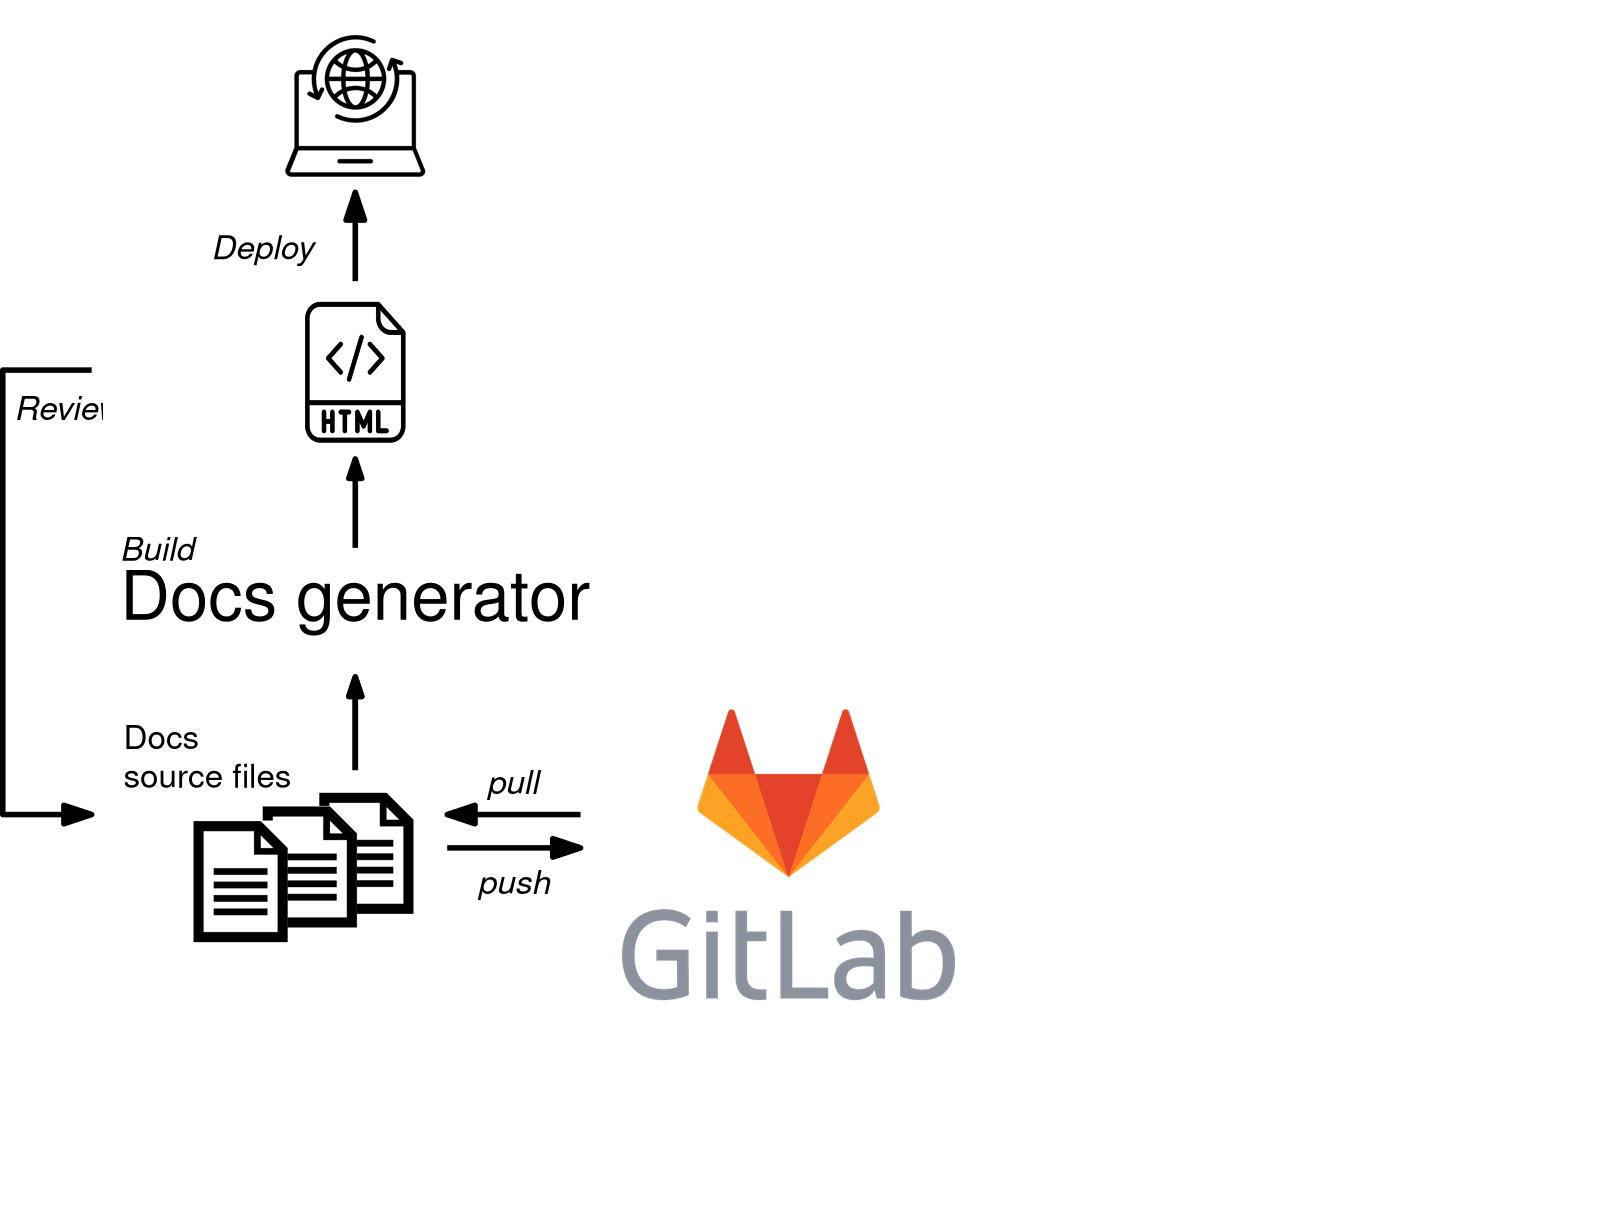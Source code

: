 <?xml version="1.0"?>
<!DOCTYPE ipe SYSTEM "ipe.dtd">
<ipe version="70218" creator="Ipe 7.2.21">
<info created="D:20211124174020" modified="D:20211129011729"/>
<preamble>\renewcommand{\familydefault}{\sfdefault}
\usepackage{helvet}</preamble>
<bitmap id="1" width="512" height="512" BitsPerComponent="8" ColorSpace="DeviceGrayAlpha" Filter="FlateDecode" length="277" alphaLength="1119" encoding="base64">
eNrtwTEBAAAAwqD1T+1tB6AAAAAAAAAAAAAAAAAAAAAAAAAAAAAAAAAAAAAAAAAAAAAAAAAA
AAAAAAAAAAAAAAAAAAAAAAAAAAAAAAAAAAAAAAAAAAAAAAAAAAAAAAAAAAAAAAAAAAAAAAAA
AAAAAAAAAAAAAAAAAAAAAAAAAAAAAAAAAAAAAAAAAAAAAAAAAAAAAAAAAAAAAAAAAAAAAAAA
AAAAAAAAAAAAAAAAAAAAAAAAAAAAAAAAAAAAAAAAAAAAAAAAAAAAAAAAAAAAAAAAAAAAAAAA
AAAAAAAAAAAAAAAAAAAAAAAAAAAAAAAAAAAAAAAAAAAAAAAAAAAAAAAAAAAAAAAAAAAAAAAA
AN4AADwAAXja7drBTcNAFEVR10MVqQEhRDcpx0IU4SZoB4U9G4QSDTO+53Tw3x155W0DAAAA
AAAAAAAAAAAAAAAAAAAAAAAAAAAAAAAAAAAAAAAAAAAAAAAAAAAAAAAAAADguC3mqlm6vwcQ
7+8BxPt7APH+HkC8vwcQ7+8BxPt7APH+HkC8vwcQ7+8BxPt7APH+HkC8vwcQ7+8BxPt7APH+
HkC8vwcQ7+8BxPt7APH+HkC8vwcQ7+8BxPt7APH+HkC8vwfw4P7HdQKHB/Bv/Zf7PHkA7f4e
QLy/BxDv7wHE+3sA8f4eQLy/BxDv7wHE+3sA8f4ewIn7f3oA6f5PHkC6/+YBtPt7APH+HkC8
vwcQ7+8BxPt7APH+HkC8vwcQ7+8BxPt7APH+HkC8vwcQ7+8BxPt7APH+HkC8vwcQ7+8BxPt7
APH+HkC8vwcQ7+8BxPt7APH+HkC8vwcQ7+8BxPt7APH+HkC8vwcQ7+8BxPt7APH+HsDZ+19+
4wGcuv9jHMrrj/7666+//vrrr7/++uuvv/7666+//vrrr7/++uuvv/7666+//voPcbnLof/i
/R1nIseZyHEmcpyJHGcix5nIcSbS30T6m0h/E+lvIv1NpL+J9DeR/ibSX3/99ddff/31119/
/fXXX3/99Ud//fXXX3/99ddff/31119//fXX33H6O07/n16mov/o/vttIrv++uuvv/7666+/
/vrrr7/++uuvv/7666+//vrrr7/++uuvP/rrr7/+f53odSr6j+7vOP0dp7/jTOQ4EznORI4z
keNM5DgTOc5EjjOR40zkOBM5zkSOM5HjTOQ4Ezlu7Yn8/6W//vrrr7/++uuvv/7666+//vrr
r7/++uuvv/7666+//vrrr7/++uu/eP/3ieg/vL/j9Hec/o4zkeNM5DgTOc5EjjOR40zkOBM5
zkSOM5HjTOQ4EznORI4zkeNM5Li1J9o/JuL/n/H9/f+nv/7666+//vrrr7/++uuvv/7666+/
/vrrr7/++uuvv/7666+//uv3/5qI/sP7O05/x+nvOBM5zkSOM5HjTOQ4EznORI4zkeNM5DgT
Oc5EjjOR40zkOBM5zkSOW3uit6noP7q////0119//fXXX3/99ddff/31119//fXXX3/99ddf
f/31119//fXXX3/91+7/PBX9R/d3nP6O099xJnKciRxnIseZyHEmcpyJHGcix5nIcSZynIkc
ZyLHmchxJnKciRxnIseZyHEmcpyJHGcix5nIcSZynIkcZyLHmchxJnKciRxnIseZyHEmcpyJ
HGci/U2kv4n0N5H+JtLfRPqbSH8T6W8i/U2k/z0TXZen/x39T01//dFff/31119//fXXX3/9
9ddff/31119//fXXX3/99ddff/31119//fXXX3/99ddff/31119//fXXX3/9AQAAAAAAAAAA
AAAAAAAAAAAAAAAAAAAAAAAAAAAAAAAAAAAAAAAAAAAAAAAAAAAApvcNJzeT3A==
</bitmap>
<bitmap id="4" width="512" height="512" BitsPerComponent="8" ColorSpace="DeviceGrayAlpha" Filter="FlateDecode" length="277" alphaLength="3529" encoding="base64">
eNrtwTEBAAAAwqD1T+1tB6AAAAAAAAAAAAAAAAAAAAAAAAAAAAAAAAAAAAAAAAAAAAAAAAAA
AAAAAAAAAAAAAAAAAAAAAAAAAAAAAAAAAAAAAAAAAAAAAAAAAAAAAAAAAAAAAAAAAAAAAAAA
AAAAAAAAAAAAAAAAAAAAAAAAAAAAAAAAAAAAAAAAAAAAAAAAAAAAAAAAAAAAAAAAAAAAAAAA
AAAAAAAAAAAAAAAAAAAAAAAAAAAAAAAAAAAAAAAAAAAAAAAAAAAAAAAAAAAAAAAAAAAAAAAA
AAAAAAAAAAAAAAAAAAAAAAAAAAAAAAAAAAAAAAAAAAAAAAAAAAAAAAAAAAAAAAAAAAAAAAAA
AN4AADwAAXja7Z1tmaMwFEaREAlIQAISkIAEJOAACUhAAhKQUAmR0N3Z+QKa8pHcsCQ552ef
TqflvFySkIQsAwAAAAAAAAAAAAAAAAAAAAAAAAAAAAAAAAAAAAAAAAAAAAAAAAAAAAAAAAAA
AAAAAAAAAAAAAAAAAAAAAAAAAAAAAAAAAAAAAAAAAAAAAAAAAAAAAAAAAAAAG1RZN013Y5oS
SZ4o2kk/78+Uo8rDed9Oz0DQBb5kKTv9DAgCIEoeln0CIFv5g7NPAATttwHaJwBiTf7pGSgE
QKLdp59PApAsTcD6CYB7w+8ZNgTASf9gPqjT0HfNHXkQAM/69Vir+37jkQogSPcqv1S3/sYj
lwDBpt/6SI63P5IjbQBvHb8xgMM40giUIl/q100IX3qkFyDV9luO+ukqC9g/AXC8+Icyn2Jk
HEDo9F/0pEeVBed/JAAOtIuzPxT9c/9lRwDsT38d5pGb+88IgDVdeE2/V/8EQKTv12Sh+icA
Alf/cC7+r/4JgB3zxn+ZBeyfANhQzI7YkAXtnwA4lv8ycP8EwOkoDlno/gmAS/mvw/dPAE4y
H/rPI/BPAM4xm/U1ZTH4JwC2vb82Dv8E4Azhlv+3/gmAXfMvGv8E4DDl7DBl0fgnAEepwm3+
bfknAAepZ3NoYvJPAE53//uo/BOAs/67uPwTgNj9DzvTVghA3P77vaErAhC1/2637UIAYvbf
7t+5JgAR+5+NXeiMACTnPz8ydk0AovWvDs1bJwCx+p/fux4yApCc/1kDUCsCkJx/dXDuIgGI
0//8AvDICEBy/rujk5cJQJT+57OXdEYAUvO/WLtYE4Dk/M8Xr2lFAFLzv9i5aMoIQGL+5/PX
dtcvEoD4/C9aAHsLGAlAfP6rhdKKACTmP1tuXdoQgMT8l0ultAES87/euX6iG5iW/2z94JKO
ACTlP1s/s1DXBCAl/+rlsXVTzXyAdPwv7gP9NATbnAAk4n/dCfieEzAOfVtXr0wEIC7/WeH0
5NJ0AxCL//UjbM4GIMd/F/hPGVwCMOI/dP/Lx5icJcd/8D+mcLgGNPiP4OdUD1v/Lf7j+EEP
/Kfs3zYB+O+i+VFlO+E/Yf8fwwHNiP9A/RdVKfI5edW2fT9s8MD/7fyX43WPIezwfzf/zZU+
8H83/7+38gv8J+i/v/RhVPi/mf/5TB6F/+T8z1dz4D89/8PBDT3wH6X/efnn+p+e/+r4Uj78
R+h/OLybA/4j9H91+cf/vfxfXf7xfy//V5d//N/K/+XlH/+38n95+cf/rfxfXv7x79O/qtqh
PXEeb5f/sh26Cv/h+P+ajH/8qZJb5V99mpoK/Afi/2dB5uGVVVvlv/ezUBP/vvzP1uMerNpb
5b/ytFIX/578F+e7clvlv/e0VBv/fvwvVuMfvJG7Vf5HT2v18e/F/3Izhsm99T962qwB/z78
r/biOPa5m4M/nafdOvDvwf9K/0Fbm4M/SvsJAP7l/a934jm2sH5n7L/ys18P/sX9r/UfPK57
Y/+NlwDgX9q/pf79sX8vAcC/sH9b/Qdu/foIAP5l/dvqP3Tr10MA8C/q31r/sVu/8gHAv6R/
e/0HZ/6IBwD/gv7t9R+e+SMdAPzL+XfQf3zmj3AA8C/m30X/iYmfsgHAv5R/F/2nJn6KBgD/
Qv6d9J+b+CkZAPzL+HfTf3Lev2AA8C/i303/6Xn/cgHAv4R/R/3n5/2LBQD/Av5d9Vss+5IK
AP7d/bvqt1r2JRQA/Dv7d9Zvt+xLJgD4d/Xvrt9y1a9IAPDv6N9dv/WqX4kA4N/Nv4B++1W/
AgHAv5N/Cf0Omz64BwD/Lv4l9Dtt+uAcAPw7+BfR77bpg2sA8G/vX0a/454/jgHAv7V/Gf3O
e/64BQD/tv6VjH73PX8alwc549/WfyejX2DLt1UABvxf4V/LPDxNYsu3VQAU/v37L4SenSey
5dsyAAX+/ftXi0M+2v53mR0/e+sHueNfpv7bBkBkx8+lfs31/z+0/ywDIFH+l/qtfwX+z/X/
J4EASJT/lf6Hwv8l/pVAAATK/1r/qe4//h3GfwUC4F7+3fTj3+X+j3MA3Mu/o378O93/dQ2A
c/l31Y9/t/kfjgFwLf/O+vHvOP/LKQCu5d9dP/5d53+6BMCx/Avox7/z/G+HALiVfwn9+Hdf
/2EdALfyL6If/wLrv2wD4FT+ZfTjX2L9p2UAXMq/kH78i6z/tgqAS/mX0o9/mf0fbALgUP7F
9ONfaP8XiwDYl385/fiX2v/pdADsy7+gfvyL7f92NgDW5V9SP/7l9n88GQDb8i+qH/+C+7+e
CoBt+ZfVj3/J/Z/PBMCy/Avrx7/o/u8nAmBX/qX141/2+Q+HA2BX/sX141/4+S9HA2BV/uX1
41/6+U8HA2BT/j3ox7/4898OBcCm/PvQj3/55z8eCYBF+feiH/8env+6DkAnUf5bL/rx7+P5
z+sAFO7lf7XZjJR+/Ht5/vsqAIN7+W/96Me/F/+rAGj38j/40Y9/P/6XAZjcW/+jH/349+R/
EYDevfXf+dGPf1/+5wEo3Qd/cj/68e/N/28AOoHBnx9Rsvrx78//15CNbpR7+f/5nr3K8B+K
/6yo26oQGPz5LBtV2xTS3xD/Pv2bPYps+Yb/UP2LbPmG/2D9i+z4if9Q/d+q/OP/cv+3Kv/4
v9z/rco//q/2f6/yj/+r/d+r/OP/av/3Kv/4v9r/41blH/9X+79X+cf//zv/71D+8X+1/+7i
0Ub838t/fqvTH///a/xP1xn+U/SfFf1f+0Oe4T9N/x+ou/x6/P8X/xn+8Y9//OMf//jHP/7x
j3/84x//+Mc//vGPf/zjH//4xz/+8Y9//OMf//jHP/7xj3/84x//+Mc//vGPf/zjH//4xz/+
8Y9//OMf//jHP/7xj3/84x//+Mc//vGPf/zjH//4xz/+8Y9//OMf//jHP/7xj3/8J+Vfj8nx
wP8T8A/4xz/+8Y9//OMf//jHP/7xj3/84x//CfgfquQY8M/9H/zjH//4xz/+8Y9//OMf//jH
P/7xj3/84x//n6iq7Zv85dXS9GpWtoORvi0M7+26cus/F23fvr4hb7q2xP9V/ovp3zub1auD
6e/VsHG3xfzeUb3NXac/3jAp46s5/i/xn+uvty4CoL5f7RevTpu328bFB39HZdoTpReqW+Or
+Pfl//eMzo0HsTS4eUc1e2+9Z6H6ecM8Y6U2vYp/X/7V73vnBeBhPIaPHf+DMVdvzuTx9w3G
767xf4H/wmjP/Kram2+hzVlpt0//ReWZNTAK/Pv3Xxkv3zP/0wn/80v9PBb55um/MD17ucT/
vfxn047/3uzf5GF++uM/EP/Vjv/yjX9DARjxH57/bNjUv/hn2xMxl0nCfyD+t6YW6zp76/+l
AIz4D9L/3z+oP5jn4N8LdbEa59ucib26kOA/HP9fo4bPvX76c6sAjPhPy/9Sxbodif/o/S8K
wIj/1PzPXbx0I/Efv/9ZARjxn57/Xxmvo0j4T8D/TwEY8Z+i/28bhkFk/Kfg/6sAjPhP0/+n
DtM9JPzfwb/ufui9+P9XAEb839T//pwOR/8fPoz/D/9p+P9bAEb8p+v/2Zr/Hf4T8a8n/Kfs
/w34xz/+o/WvjZcCjf9E/NfGpuAD/4n4V4Z1Y1rhPxn/lWkoCP838z81P3Sy/l8XjmqF/7v5
93b/R71WmTbDf0L+1wVAK/wn5b96vROM/4T8LwuAVvhPzH/1MhEE/xf4H+7if65bK5/+++T9
13f0X621+PI/mHc0SojZoX7cxv+v2Yfy6n/2CXXy/vV9/H9vHqi/bPvy/zDvR5cQ6uXY38H/
VwB0lfn1/3T+hJj8F/fx/7F3RFOq7Kj/vl1R5Qd+fG7eVy4pHsebQJf6f/clzf5NG4yp3d/e
nGj8xMr4bk/e0P1/dR0PNv/HVP3Xx2tgYP53O7RKJ9/9XzYA6rj87zVoqxNtnyQaAENk/ovD
5X9KVv98DHznAqCMu7eqvYuo2j3Mj72AjMav2O/53+7T5/rM3vdJXADGo93l+eVS7x3F6bmz
T3+/F5DO+Ia9RwzsxLl/Jj/6sy6uO6MgP0dMFyY5utzrZlV7F5Zmr6Pevem+n2//lc8TQ5+p
XAC2u8E/83AbY4DetqGnvSo77Bn7/o7LBwA1Lv2/8URPIWoWp9H2GNDnc5pWu/dm6l9d0M1O
xHTzXshnKe/UzlDNekxnKwBjfrjfm+rgr6kdtdNmLufDsr99AOOr84jUbbn5yapq6703NIY3
VG1npNn5HYXm9De1AO2fpRXWT543enSRtv9lQzqFrvDy2YRd4vqXZ0MCQ+GqP3efIHqWqy4n
ldLZn+7Qv3GIJv4LYrFcYPLg9H8dSqnj/anlcosBXWI/W46GHeg9h/s7h1P3CNLhZSiljzAB
Xw8Mp+1v4PVuWhdXaVTli33rB0fHiOl2el9FLD/+ns65Q2TecO8xDn3bhEw3Tg/jvlJTjvXt
S0DUDJz9K9qU9DPus98NjBddY3t/cCxaHgz7HB0IiPHkb7n0v+8HxN4M1APt/u2LQNQJGAsM
J5sAPXLhP0bV6/gKf8V1/0wE2ike91NXIP88edW0bR8yXdc2Je4BAAAAAAAAAAAAAAAAAAAA
AAAAAAAAAAAAAAAAAAAAAAAAAAAAAAAAAAAAAAAAAAAAAAAAAAAAAAAAAAAAAAAAAAAAAAAA
AAAAAAAAAAAAAAAAAAAAAAAAACz5A+zeDlg=
</bitmap>
<bitmap id="7" width="512" height="512" BitsPerComponent="8" ColorSpace="DeviceGrayAlpha" Filter="FlateDecode" length="277" alphaLength="5483" encoding="base64">
eNrtwTEBAAAAwqD1T+1tB6AAAAAAAAAAAAAAAAAAAAAAAAAAAAAAAAAAAAAAAAAAAAAAAAAA
AAAAAAAAAAAAAAAAAAAAAAAAAAAAAAAAAAAAAAAAAAAAAAAAAAAAAAAAAAAAAAAAAAAAAAAA
AAAAAAAAAAAAAAAAAAAAAAAAAAAAAAAAAAAAAAAAAAAAAAAAAAAAAAAAAAAAAAAAAAAAAAAA
AAAAAAAAAAAAAAAAAAAAAAAAAAAAAAAAAAAAAAAAAAAAAAAAAAAAAAAAAAAAAAAAAAAAAAAA
AAAAAAAAAAAAAAAAAAAAAAAAAAAAAAAAAAAAAAAAAAAAAAAAAAAAAAAAAAAAAAAAAAAAAAAA
AN4AADwAAXja7Z1pgaw4FIVLQiQgAQlIQAISIiEOIgEJSEACEpAQCT39lp7HkuUGqAX4vp8z
9booTnLvyc32eAAAAAAAAAAAAAAAAAAAAAAAAAAAAAAAAAAAAAAAAAAAAAAAAAAAAAAAAAAA
AAAAAAAAAAAAAAAAAAAAAAAAAAAAAAAAAAAAAAAAAAAAAAAAAAAAwIlQqvimLArFu7iR6mWt
bdsPzn1NcGPXGlNVvJ8rK69tP37FGTvT0AouR1mbwX2J6Sxt4Dr9vjLDVz69rXl3p6fI6ver
ONDwBs/c8/XwtReawFnFr/f0/CmYgfNR2YPE/81gqBGcyvENX0fTFrzXk6hvjlf/txMgDZxC
/TEtpRuHrrXGaK2bRhtj274X5IsBL/jx6rtUfc/qKhDKi7oxiWbQ84pPq77rTSWwcao2fSQJ
8JY/1/MPMe3LHAtf6y7wl0re82dSdsGYb6stw7e69UUTw5v+yNAfGu87u6PH1pYEcI7QPwbC
fr23cFMvworlZZ+l87tjqnZKTxsXk4In8X29Pq5m+68FDBSCT9H5+4N9et3+ySfIfwbb3z9h
lKZqXTP4+zQaT+fvK97LTWJ/6ynS49BuI/869jtNhr5N6l8P+vuC13KbYd8q9TtC/33QK/kZ
nN0Is878vJQbG38y/52Nv2OB7q3lx/jdOfjnGz9V1o3WxrZ/loE2dcVrPQ3tHuP3a/u/f2NQ
15oKE/H52M2xX9VtamuA6zRt4EwDP6n8GbvAXdvwmj8VvVjbKeut2dsBWwzBGeQfJPIXmzaE
OUsi+DjqhfwC419t3wbekwc+i8Lljvt27gRmx99HDfznG7Na9WT1aQGfPPKz6vnq/7aYtIBP
9H5tKli0xx3/gRP8AEqXYf2UZMDX61LVjaSdsOvn/cl/yBj3S0L//4vEyxYb8PnM5vxcFe/8
guH9dNagklSEkOBzkn+0NwZ2grtI2bgMf/JfCGD3x6eM/KPpuHLemn7Zx2YNZuZirPwZgRVm
nxH9bW7s/7UXdFY6XE8aVYvwonts4OdQS62/b0tIVy7to00kGBeyhYwE3+P9Z9E5In8xhmy+
SdaN+5W/8GwwcZiANzCL6RHrvxbsZzfg1D84fydW4yIAfNOs/mB85AHPoBLm4NIFdwNagY1r
fJ/RqxBAA3h19O9l0X9l/P9l62kCCc8aDusA8N2oVqUkSkFvHPqHl3utjgKYTBAZUf+t/CJb
GsDHDP07cfCfDvGnqb2TjTKHWGBJrjlUNbdIHcW07zollX82UmuEB3gWgc+pPssD/J184t6I
w7u/lg785kl+kJ7f2Ibq/V3GMPBfa9l1+CSsun9QPDV8RdaGlOKeO3UARXgIGm8AZn74LCWj
o7p/8KWr+CGdxp/WfYzBWLPYdxAeh6ilW+gNTeCQ7m9E9aH150a5dZ84hTFSHohdBaB9e8uY
Otrf/YNdrol3zVLiHz0jhSJShoh4kZ6L5F7b/QsXL9KbnNPbbUjgdW3Zn43KyOURbFPPZJpL
Q31X9YlZmjGndlv4aoAP76oCl3Z/zCA/v/v7JvynszSl3P0tWsskAWgnvQ0osfKQCcSDu3/9
lViro/Mu7/AlgNCCwjor/PttJYSp091fDalI2+VN3al1uUGFrpbxzCSb5EJSg65SuuSkfeR9
/6zXHLPC/ywB/Ak51ZixKDh9+yA3yIgHf+leU7iU2Spze55dxPfopXJlpIAYChoIm+/+Qt2/
m+3YX4WAapb+ZcOvetaA1ovJ2zGSzdPhXxiFYBZLW4H50563byctxAmPCXOTf2HXS4pWS4UT
4X9oyf+bqJK1lpn567yDAeeyL2+d6LUyl2O9DDpFajDyHe+bTrZ8FUI6+D/RrAbW1QHGu4ns
GSyWw9L5X/UOFH6POn72E3BO7ZbBv0l3fx0q02Zf3abChlKtu7kLPPIqdxW6Gzqup9g0+C+S
n/h/VBUerItffaAJuX+5vvfPA9UY/qcM/gPhf/CXVfVO3x1oQdP9n8ov7/SRXar1grgXmrzq
YCgHSKZgSx04L2x+2pD2BYBZxmpx/Lsok+G/D8f24DC8M1VMexuqJrtF0/FtFppnrJoEsAud
itxVzNqXkWm4zjbLg55V1djepXx/qIU16/Dfz1IECWBX+jdbqoM6NQ/Xd13X2rbrh9QJkb4T
xtXae6p5gxw4OOCg0Z+3+DONwP5VFYJTYEQHwfrHbO2qf+t5gzScHXPM6G9IfSC0pqI44gi4
0F3CauUA23lEUBiAHSQX7XWSGdVu/9l/kvLkuPyyejGAwQDk0ifqdtP8ELb0+08ADXfdYpkA
7GI4YjEA29N/yj1r0YKKcX/8V5LgslhpYJcZijUfi+GWtl2UPhWBO0l5pTgg/4fXazbLKGHn
U3xTAxD9sa1p7jQtoGxWt/T3HVF5dVJD6lr5NQCDFSWXdYxq58WCnOxzm+0hKvcqFpNQNlLX
b2Y1mkr3gnzfm1I6dl/vKytN3/7ry3kD0HucL6myLXmdSP9WVEP8OQeqseFG4DpTqaX7tKIx
Spv4/yJu4BKLfEdWJNJ/OEBPh2jTTxW1sf04WeY1Dp3V05qwFVm31Ai/zv2p5vK9P39ANiZG
f05WQ/a2IlUUSql4z43t10iM8FX2j726CdhQj/H2v0pWW520ts3Vx1j7So3w3YGjjYsVdcVY
WWJP9M/MXVfTuUXZx8wx5adr7w7rN+hfJxJ7IdI/c9G9EhWAfHvFQvGBDLCt+6fsX3RqJX/t
d57+kwbmjhgA5D/oqTBb9N/Tsbe/VuHqvT7eTOqj2vs1GJOT6sLErYRT69sL8IPMktn4x6Zr
2GyY2Y6yCxcB/OczxD85JKp/VhbFc1dg9DL963jilqaRxy0Wixbi7lgkAncjs//Fdv2t7NCA
Mt5v5WsAxxtMFQp77fyTbWL4V8j0t8/RPxVhxCN7ey/9jXj4bRNG8pgGF/uGeke/dbJmNP0+
9J/Fdx1Pl66NMN2O0+Yxyf997HMurtuI/s/V/3NIHQbWoP8W/Zt4+edzGBLDCI3+l9Z/TDwo
+sv1T03v9B+ov9s1rkf/HP2HE+pP/98U/0+jP/H/OP3rE8b/lP74/036N2fRP+X/0X9T/Y/x
P/rHqvMfQ5uo/9XoL9Y/9cnpTssI0+V5Ko/pCCT2ORfX36H/Fv2LxCeNbFp9x/yfcIGpSnzD
F/pv0T/1WrVsWmXH/L/wGxLz//L5X/QP6N8mxgda9mdy36qR6Z8IE4V4/Qf6B/JmtyU+HKp/
rOMm1qGXsm0E6B8eN41b2sc6/Oau/7WyjjuINwCO6J+hf59Y3z/krv/PvXRBuMEk8QXJMwzR
P9n9UoevKZE8uSdwdaIvSK1TbMUBCP2z0q+Vpedx6/7Pqf6RTzWJX9SLB6DoH0qc9Y4BwCAd
fm1sOV3iMUf036Z/kdBXyRJrLy2/RJSLGDfl5Pa/Rv8M/VXqo6PIn9nAn1FFWWvza+dV11pj
9Oo86EKUuFNnlNbi4T/6B51bn1JWi2zE/3d51mZ69MtkgNbZppAau1X4Nwn7n/Kf6J83AJSd
rbgYf6u6Ta0c+ns/QCVK3KnZvU48/EP/TIMvO1x5eoyLagbhcSzfbSC1AHn91xPto0X/LP29
Br+yfWfW77aR2Iiv/LN4UsbNJGLQ1B426J+lv+8W7na6ddyK+tYB6zoKSfg3KftXo3/eTczr
k1V+XtGfyz4qUQIY9+svCVH+RmIyTvVA/3Dp9O8t7G7e30fJCGD/QtFB4v67VONLTj+gf7jz
NIvXPSwTQDAAVAec/1+lf40/us8Of0H/TP3rRX6vllOpKnloWmHdAfn/qytSIxS/+9cZ6R/9
UwO8blWRG+OT6+oY9X/33iJu7m0qP6QP9UL/SOquvJf9NdH+1cTUd7/Pe67KX6f/FkVZ1dr0
Uaugo+auSo3+0qsP0D/ygttZZ/q57E9FXFoZ3iE+dLr0T+lX4es/v4YiV906J/2jfzwBVL6X
2YZW1yod6PyuS160Erwjwga7f5Nqv4LJR/T/LVxlrC7Ww6fC0/3nAWA6SxS4YsKZUnTLTqj1
TEPA9PLJUaVGf4Kb59H/8f+lvX8N98Rg9/5+2HozdDVmbNBPOjd/KTjd/afhXyAp+k8vh+ib
R+jw3OlVv8r3343Lr+QGM08gB1Qu2f27r41u5776TzvV0ARksIEi4d8MELteqBE+Z+TU5mF1
PVCg+Fg4f5NF/7D+87g9NG2i+y96apOQX7wHLLa7/LcJmFZ2At3f5IV/9H/IbkuxYam+m8b6
dqne5BuAydRTs/qDrpyN/UJzD2OW+0f/df9PZv9VAOjL5V8Y64wjmD2P2XmCgats6tSHeQpx
Cv1F+rfZ3X9eBFwt8bDqIVwoEqjb/3rMMtYsQzfPd1nFH/RP+O6IkwrP8LlmOYyUGYDV1YI6
/EAm+UtTB/+i/6QA63K7f+SK559yTZ1pADwrC8tQIwuYv/lI5oH+4vpfm9v9g1mjU56oIkkA
3ovlbdbawJlBNOgv1v/7M21e95+XYhepf5UhJAmg9z6lFj/Povs7hf4Z+sdaQKCOUgZT/0o6
l/WQs8xdBYtB0dqP9Dof9E+3gFB3a1by1yFb2WQIscjclXhlmE23WfR/ZLeA8Kvs4nP1XU4C
GIIPWSXXhHi6v7TmiP7JFhAeRy8sgInEh1R3rMMndqle9jizJy/Rf5P+6xYQi6RldFSuMtJx
eMveog4USv7zMCEWE/1TLcBKu+26KtuKHWAZbCqlExX+FlsOKvTfrv+sBYxKOmqPW7e4A7Sh
VLEoTYXvL603dX/0T7QAl5pEa2MecBSewzYt3Mx0WCwJCz+NGjZ1f/QP/yvbu6FLD6PayGqP
RjgbG1jUrVrxShItTlnofzBdeLnHdIAQcQCFf1H3akFheL/hzCUIS3/ofxB9uAxkRZ239X1K
WeGk3yr65/xI9D+ANlgyUJKBZOWb2VttIXWNzD6mHCv6H48Nrvls0658Vt8xP+YjXlsOF5rk
y03R/zjMepKmWQWAgAU0q77r2UIak39W+M3UEf2PwTdNVy4DgDcD1G7RQpRnJ4GrpAbUlej/
Bv2Xdbr/t5OoxKEeszUb3S/1PesK+kJcgtIP9H+H/stpmr/x3MxTw2rZ7mzjgCsr7+EBVokb
Xu59Q+j/TBPwuxzgIg1gvm+k9673i5cg50O/LO+P/kd/kWAnQR+WP/APoiXIeYkwahPQ/9n6
p9aRTgcG3jG+p/NrlVF60A/0f6f+shDQ/bboqpJ0/jIn5WyQEP2PRovO9molhwI7nfVd2ckf
/Z/yde3XIbhW5TW1+oH+H6D/41H3B6jfJws5i6PG7AP9P0P/b2fXPl395dKgQaH/x+i/Lwu4
TlDEXRQcx+KB/h+k/685vG0HgY5GUsJfrgvdJj/6P9cItBu6viiOL9YGZc76oP/L0H1O1tfC
JC5eF4r+b9b/VxQwg0R74TGR67LPDvnR/1VtwPZjRHtbZbj3ZZV5h/zo/0qqxnT98HMLoHPj
MHS2KTMHbqtJo+aB/qfQf6JhodTWXyNfFY7+n6r/jkTixNuT0f9y+q/PCN8nP/qf65f0uTOE
6H8d/dfLwvc4f/Q/GevVQkP5QP+b6O/ZE9KrB/rfRH/P5SL2APnR/ySdP39tGPpfRX/vhrD6
gf630N97n+hYPdD/o/SvevfV+S5s3Yf/LuH+sO9B/2P4SdBddWij8qofOwkC/d+if+3d37NX
/c67gKxVD/T/MP3nU7JHpAGl/YtGhvrQB0f/Q1iOznemgW/x3abtgOj/Fv19Nwh1emMUKMLL
xfry6CdH/6f0/79y2ewwUEbWCh7e+dH/+Ne4DgPSNlDWpnc79gKj//v0V9Ft32NnmlgrUGVj
U/uBn6I++h/WANI7PcbOGtM0VVUW33FcqaIoy1pr2wu2gj9JffQ/sFZz0LZvn/rV054a/Q9E
j08QX7QZFP0/Qf8tG/5S6pviqQ+M/gdTGHec+H2jnvy46H88TX9M1tfq+c+K/s/JA3ZnFOhN
+ZIHRf+njQd0vznsby0do//n6P/HDrps7U2lXviE6P9sP1ibVhYI3NDpUr348dD/Va2gG2PK
m+rl0qP/q1FFWdeNNqZtu65rrbVa/6kGvw30vzfoj/7oj/7oj/7oj/7oj/7oj/7oj/7oj/7o
j/7oj/7oj/7oj/7oj/7oj/7oj/7oj/7oj/7oj/7oj/7oj/7oj/7oj/7oj/7oj/7oj/7oj/7o
j/7oj/7oj/7oj/7oj/7oj/7oj/7oj/7oj/7oj/7oj/7oj/7oj/7oj/7oj/7oj/7oj/7oj/7o
j/7oj/7oj/7oj/7oj/7oj/7oj/7oj/7oj/7oj/4B/a2CGTfTH4KgP/qjP/qjP/pf1eNCmPGq
8qsRcSUUF9W/RloR7UX175FWhLtmAMD9SdG4v3sHgEu6Pzf5hX0LSybpsbqg/s0dLO5BHeSK
DrC/RYljD/bK/WPm/mrE9gWAKzvA9g4Vrp2M13WAM/dnkDplkZqL/TR9/frGoQXy/mI/bcD9
3dkB1ri/TAdoL/XDuon8AzoLBsmXcoC4v3s7QIP7yx4CDpf8Vbi/GzrAmfurEFnmAK8zCYD7
2/KuLuMAiy/c350dIO5vm1e6yDSJwv3d2gHi/u7tAHvcXxb/ZsqdusDPKXF/m+PlFZaBzNzf
yxq0qrQ5EF2+xQFeYAg4K/2/LKFVh281697SY6orRbPX/ZzKnXlb5qUc4FvcX3/uXTntdYaA
b3F/xVN25bxuSVZ1HQdo3+H+qrPvy7+MA5y5P/uWoHPC/j9dLducWn/9ltqfeor+L1yRp65S
MB/e03+6Z2zKfeVY7CIOcJaIXxjJnnHSjH3TizMn1r97S+1v0YEO6fzDixetX8IBvsf9/QwC
ywN5+UTMJZaBzE78KB+wyQGedyvY+HWFX/EeLuAA2fR1TA3jrJMA73N/V+D0DrBg09etHSDu
7ygHeMpVcyz7vbcDxP3tzZ/ndoC4v1s7QJb9HukAz7cMxHDc54EO8HxbwXB/hzrACvd3awd4
tvL51P2NuL/9QfRkKXTA/R3rAO1pW+5A99/sAMeTeihF9j/YAbrT6s/g7xAbda4o6q57lPWb
0uhp/Z9Dxq2Y01aAZtV/08AG9IlPTmm4xe3Wl4IqFDuW6rQjFzjX5uPDSxdwxythue73rJsP
D4Lr3g/jnCV0xgBHnTxx0hmUEg9wxN5jfd4JNO5839/5q8eZmRWxILPrj+YKG2eqGjZQlayc
AAAAAAAAAAAAAAAAAAAAAAAAAAAAAAAAAAAAAAAAAAAAAAAAAAAAAAAAAAAAAAAAAAAAAAAA
AAAAAAAAAAAAAAAAAAAAAAAAAAAAAAAAAAAAAADw8h8nzh5p
</bitmap>
<bitmap id="8" width="2000" height="1813" BitsPerComponent="8" ColorSpace="DeviceRGBAlpha" Filter="FlateDecode" length="28914" alphaLength="18320" encoding="base64">
eNrs3U1rVGkaBuD+NW/r7xgIQqARRGYRhEAjBGHARaAWgUAtAoEsCrKooaAWBf6zIRLaSRaK
tChZTJn0iKOjSeo5H+/HdXH/gtbc5/RNfM4vvwAAAAAAAAAAAAAAAAAAAAAAAAAAAAAAAAAA
AAAAAAAAAAAAAAAAAAAAAAAAAAAAAAAAAAAAAAAAAAAAAAAAAAAAAAAAAAAAAAAAAAAAAAAA
AAAAAAAAAAAAAAAAAAAAAAAAAAAAAAAAAAAAAAAAAAAAAAAAAAAAAAAAAAAAAAAAAAAAAAAA
AAAAAAAAAAAAAAAAAAAAAAAAAAAAAAAAAAAAAAAAAAAAAAAAAAAAAAAAAAAAAAAAAAAAAAAA
AAAAAAAAAAAAAAAAAAAAAAAAAAAAAAAAAAAAAAAAAAAAAAAAAAAAAAAAAAAAAAAAAAAAAAAA
AAAAAAAAAAAAAAAAAAAAAAAAAAAAAAAAAAAAAAAAAAAAAAAAAAAAAAAAAAAAAAAAAAAAAAAA
AAAAAAAAAAAAAAAAAAAAAAAAAAAAAAAAAAAAAAAAAAAAAAAAAAAAAAAAAAAAAAAAAAAAAAAA
AAAAAAAAAAAAAAAAAAAAAAAAAAAAAAAAAAAAAAAAAAAAAAAAAAAAAAAAAAAAAAAAAAAAAAAA
AAAAAAAAAAAAAAAAAAAAAAAAAAAAAAAAAAAAAAAAAAAAAAAAAAAAAAAAAAAAAAAAAAAAAAAA
AAAAAAAAAAAAAAAAAAAAAAAAAAAAAAAAAAAAAAAAAAAAAAAAAAAAAAAAAAAAAAAAAAAAAAAA
AAAAAAAAAAAAAAAAAAAAAAAAAAAAAAAAAAAAAAAAAAAAAAAAAAAAAAAAAAAAAAAAAAAAAAAA
AAAAAAAAAAAAAAAAAAAAAAAAAAAAAAAAAAAAAAAAAAAAAAAAAAAAAAAAAAAAAAAAAAAAAAAA
AAAAAAAAAAAAAAAAAAAAAAAAAAAAAAAAAAAAAAAAAAAAAAAAAAAAAAAAAAAAAAAAAAAAAAAA
AAAAAAAAAAAAAAAAAAAAAAAAAAAAAAAAAAAAAAAAAAAAAAAAAAAAAAAAAAAAAAAAAAAAAAAA
AAAAAAAAAAAAAAAAAAAAAAAAAAAAAAAAAAAAAAAAAAAAAAAAAAAAAAAAAAAAAAAAAAAAAAAA
AAAAAAAAAAAAAAAAAAAAAAAAAAAAAAAAAAAAAAAAAAAAAAAAAAAAAAAAAAAAAAAAAAAAAAAA
AAAAAAAAAAAAAAAAAAAAAAAAAAAAAAAAAAAAAAAAAAAAAAAAAAAAAAAAAAAAAAAAAAAAAAAA
AAAAAAAAAAAAAAAAAAAAAAAAAAAAAAAAAAAAAAAAAAAAAAAAAAAAAAAAAAAAAAAAAAAAAAAA
AAAAAAAAAAAAAAAAAAAAAAAAAAAAAAAAAAAAAAAAAAAAAAAAAAAAAAAAAAAAAAAAAAAAAAAA
AAAAAAAAAAAAAAAAAAAAAAAAAAAAAAAAAAAAAAAAAAAAAAAAAAAAAAAAAAAAAAAAAAAAAAAA
AAAAAAAAAAAAAAAAAAAAAAAAAAAAAAAAAAAAAAAAAAAAAAAAAAAAAAAAAAAAAAAAAAAAAAAA
AAAAAAAAAAAAAAAAAAAAAAAAAAAAAAAAAAAAAAAAAAAAAAAAAAAAAAAAAAAAAAAAAAAAAAAA
AAAAAAAAAAAAAAAAAAAAAAAAAAAAAAAAAAAAAAAAAAAAAAAAAAAAAAAAAAAAAAAAAAAAAAAA
AAAAAAAAAAAAAAAAAAAAAAAAAAAAAAAAAAAAAAAAAAAAAAAAAAAAAAAAAAAAAAAAAAAAAAAA
AAAAAAAAAAAAAAAAAAAAAAAAAAAAAAAAAAAAAAAAAAAAAAAAAAAAAAAAAAAAAAAAAAAAAAAA
AAAAAAAAAAAAAAAAAAAAAAAAAAAAAAAAAAAAAAAAAAAAAAAAAAAAAAAAAAAAAAAAAAAAAAAA
AAAAAAAAAAAAAAAAAAAAAAAAAAAAAAAAAAAAAAAAAAAAAAAAAAAAAAAAAAAAAAAAAAAAAAAA
AAAAAAAAAAAAAAAAAAAAAAAAAAAAAAAAAAAAAAAAAAAAAAAAAAAAAAAAAAAAAAAAAAAAAAAA
AAAAAAAAAAAAAAAAAAAAAAAAAAAAAAAAAAAAAAAAAAAAAAAAAAAAAAAAAAAAAAAAAAAAAAAA
AAAAAAAAAAAAAAAAAAAAAAAAAAAAAAAAAAAAAAAAAAAAAAAAAAAAAAAAAAAAAAAAAAAAAAAA
AAAAAAAAAAAAAAAAAAAAAAAAAAAAAAAAAAAAAAAAAAAAAAAAAAAAAAAAAAAAAAAAAAAAAAAA
AAAAAAAAAAAAAAAAAAAAAAAAAPX7198e3hr/lQBUNwAAAAA/cpe5xnQDoLoBAAAA+In7Ljam
GwDVDQAAAMDXNp5r7DYA5ba3/4AAAAAAnYvv7XYbANUNAAAA0LhOFhu7DYDqBgAAAGhZh4uN
0QZAdQMAAAC0qdvFxm4DoLoBAAAA2mS0AVDdqhsAAAAgro/Rxm4DoLoBAAAAmtLTYmO0AVDd
AAAAAE0x2gCobtUNAAAAENffaGO3AVDdAAAAAI3odbEx2gCobgAAAIBGGG0AVLfqBgAAAIjr
e7Sx2wCobgAAAIDqDbDYGG0AVDcAAABA9Yw2AKpbdQMAAADEDTPa2G0AVDcAAABAxQZbbIw2
AKobAAAAoGJGGwDVrboBAAAA4oYcbew2AKobAAAAoEoDLzZGGwDVDQAAAFAlow2A6lbdAAAA
AHHDjzZ2GwDVDQAAAFCZURYbow2A6gYAAACojNEGQHWrbgAAAIC4sUYbuw2A6gYAAACoxoiL
jdEGQHUDAAAAVMNoA6C6VTcAAABA3Lijjd0GQHUDAAAAVGD0xcZoA6C6AQAAACpgtAFQ3aob
AAAAIC6H0cZuA6C6AQAAAIqWyWJjtAEosb39QQAAAAB8YW8HUN2qGwAAACAun9HGbgOgugEA
AAAKldViY7QBKLG9/XEAAAAA/GJvB1DdqhsAAACgC0YbANWtvQEAAADijDYAqlt1AwAAAARl
uNgYbQBUNwAAAEBxjDYAqlt7AwAAAMQZbQBUt+oGAAAACMp2sTHaAKhuAAAAgIIYbQBUt+oG
AAAAiMt5tLHbAKhuAAAAgCJkvtgYbQBUNwAAAEARjDYAqlt1AwAAAMTlP9rYbQBUNwAAAEDm
ilhsjDYAqhsAAAAgc0YbANWtugEAAADiShlt7DYAqhsAAAAgWwUtNkYbANUNAAAAkC2jDYDq
Vt0AAAAAcWWNNnYbANUNAAAAkKHiFhujDYDqBgAAAMiQ0QZAdatuAAAAgLgSRxu7DaC6VTcA
AABAVgpdbIw2gOpW3QAAAABZMdoAqG7VDQAAABBX7mhjtwFUt+oGAAAAyETRi43RBlDdqhsA
AAAgE0YbANWtugEAAADiSh9t7DaA6lbdAAAAAKOrYLEx2gCqW3UDAAAAjM5oA6C6VTcAAABA
XB2jjd0GUN2qGwAAAGBE1Sw2RhtAdatuAAAAgBEZbQBUt+oGAAAAiKtptLHbAKpbdQMAAACM
orLFxmgDaG/VDQAAADAKezuA6lbdAAAAAHH1jTZ2G0B1q24AAACAgVW52BhtAO2tugEAAAAG
Zm8HUN2qGwAAACCu1tHGbgOobtUNAAAAMCSjDYDqVt0AAAAAQRUvNkYbQHWrbgAAAIDBGG0A
VLf2BgAAAIgz2gCobtUNAAAAEFT9YmO0AVS36gYAAAAYgNEGQHVrbwAAAIA4ow2A6lbdAAAA
AEGNLDZGG0B1q24AAACAXhltAFS36gYAAACIa2e0sdsAqlt1AwAAAPSkqcXGaAOobtUNAAAA
0BOjDYDqVt0AAAAAca2NNnYbQHWrbgAAAIDONbjYGG0A1a26AQAAADpntAFQ3aobAAAAIK7N
0cZuA6hu1Q0AAADQoWYXG6MNoLpVNwAAAECHjDYAqlt1AwAAAMS1PNrYbQDVrboBAAAAOtH4
YmO0AVS36gYAAADohNHG3wFAdatuAAAAgDijjd0GUN2qGwAAACDIXGO0AVS36gYAAACIM9cY
bQDVrboBAAAA4sw1dhtAdatuAAAAgCBDjdEGUN2qGwAAACDOUGO0AVS36gYAAACIM9TYbQDV
rboBAAAAgkw0RhtAdatuAAAAgDgTjdEGUN2qGwAAACDORGO3AVS36gYAAAAIMs4YbQDVrboB
AAAA4owzRhtAdatuAAAAgDjjjN0GUN2qGwAAACDILGO0AbS36gYAAACIM8sYbQDVrboBAAAA
4swydhtAdatuAAAAgDibjNEGUN2qGwAAACDIIGO0AVS36gYAAACIM8jYbQDVrboBAAAA4qwx
RhtAdatuAAAAgCBTjNEGUN2qGwAAACDOFGO3AVS36gYAAACIs8MYbQDVrboBAAAAgowwRhtA
datuAAAAgDgjjNEGUN3aGwAAACDOAmO0AVS36gYAAAAIMr8YbQDVrboBAAAA4swvRhtAdatu
AAAAgDjzi90GUN2qGwAAACDI8GK0AVS36gYAAACIM7wYbQDVrboBAAAA4gwvdhtAdatuAAAA
gCCTi9EGUN2qGwAAACDO5GK0AVS36gYAAACIM7nYbQDVrboBAAAAgowtRhtAdatuAAAAgDhj
i9EGUN2qGwAAACDO2GK3AVS36gYAAAAIMrMYbQDVrboBAAAA4swsRhtAdatuAAAAgDgzi90G
UN3iLxUAAAAQZGAx2gCqW1Q3AAAAEGdgMdoAqltUNwAAABBnYLHbAKpbVDcAAAAQZFox2gCq
W1Q3AAAAEGdaMdoAqltUNwAAABBnWrHbAKpbVDcAAAAQZFQx2gCqW1Q3AAAAEGdUMdoAqltU
NwAAABBnVLHbAKpbVDcAAAAQZE4x2gCqW1Q3AAAAEGdOMdoAqltUNwAAABBnTrHbAKpbVDcA
AAAQZ0sx2gCqW1Q3AAAAEGRIMdoAqltUNwAAABBnSLHbAKpbVDcAAAAQZ0Ux2gCqW1Q3AAAA
EGRCMdoAqltUNwAAABBnQrHbAKpbVDcAAAAQZz8x2gCqW1Q3AAAAEGQ8MdoAqltUNwAAABBn
PLHbAKpbVDcAAAAQZzkx2gCqW1Q3AAAAEGQ2MdoAqltUNwAAABBnNrHbAKpb9DYAAAAQZzax
2wCqW1Q3AAAAEGQwMdoAqltUNwAAABBnMDHaAKpbVDcAAAAQZzCx2wCqW1Q3AAAAEGQqMdoA
qltUNwAAABBnKjHaAKpbVDcAAAAQZyqx2wCqW1Q3AAAAEGQkMdoAqltUNwAAABBnJDHaAKpb
VDcAAAAQZySx2wCqW1Q3AAAAEGQeMdoAqltUNwAAABBnHjHaAKpbVDcAAAAQZx6x2wCqW1Q3
AAAAEGQYMdoAqltUNwAAABBnGDHaAKpbVDcAAAAQZxix2wCqW1Q3AAAAEGQSMdoAqltUNwAA
ABBnEjHaAKpbVDcAAAAQZxKx2wCqW1Q3AAAAEGQMMdoAqltUNwAAABBnDDHaAKpbVDcAAAAQ
Zwyx2wCqW1Q3AAAAEGQGMdoAqltUNwAAABBnBjHaAKpbVDcAAAAQZwax2wCqW1Q3AAAAYLQx
2gCqW1Q3AAAAYLERow2gulU3AAAAYLQRuw2gukV1AwAAAEYbow2gukV1AwAAABYbow2gukV1
AwAAAEYbsdsAqlt1AwAAAEYbMdoAqltUNwAAAGCxMdoAqltUNwAAAGC0EbsNqG5R3QAAAIDR
Row2gOpW3QAAAIDFRow2gOoW1Q0AAAAYbew2gOoW1Q0AAAAYbcRoA6pbVDcAAABgsRGjDaC6
xd9nAAAAMNqI3QZQ3aK3AQAAAKON3QZQ3aK6AQAAAIuNGG1AdYvqBgAAAIw2YrQBVLeobgAA
ADDaiN0GUN2iugEAAACLjdEGUN2iugEAAACjjRhtQHWL6gYAAACMNmK3AVS3qG4AAACw2IjR
BlDdoroBAAAAo43RBlDdoroBAAAAo43YbUB1i+oGAAAALDZitAFUt6huAAAAMNqI0QZQ3aK6
AQAAAKON3QZQ3aK6AQAAAIuNGG1AdYvqBgAAAIw2YrQBVLeobgAAADDaiN0GUN2iugEAAACL
jdEGUN2iugEAAACjjRhtAFWmugEAAACjjdhtANUtqhsAAAAsNmK0AVS3qG4AAADAaCNGG1Dd
oroBAAAAo43YbQDVrboBAAAAo40YbQC9LaobAAAAjDZitAFUt6huAAAAwGgjdhtQ3aK6AQAA
AKONGG0A1S2qGwAAACw2YrQBVLeobgAAADDaiN0GUN2iugEAAACjjRhtQHWL6gYAAAAsNmK0
AVS3qG4AAAAw2ojdBlDdoroBAADAaCNGG0B1i+oGAAAALDZitAHVLaobAAAAMNqI3QZQ3aK6
AQAAwGgjRhtAdYvqBgAAAIuNGG0A1S2qGwAAADDaiN0GVLeobgAAAMBoI0YbQHWL6gYAAACL
jRhtANUtqhsAAACMNmK3AVS36G0AAADAaCN2G1DdoroBAAAAi40YbQDVLaobAAAAjDZitwFU
t+htAAAAMNqI+DEB1S2qGwAAALDYiNEGVLeobgAAAMBoI0YbQHWL6gYAAACjjdhtANUtqhsA
AAAsNiJGG1DdoroBAAAAo40YbUB1i+oGAAAAjDZitwFUt6huAAAAsNiI0QZQ3aK6AQAAwGgj
YrQB1S2qGwAAADDaiN0GVLeI6gYAAACLjRhtANUtqhsAAACMNmK0AVS3qG4AAAAw2ojYbUB1
i+oGAAAAjDZitAG9LaK6AQAAwGgjRhtAdYvqBgAAAKON2G0A1S2qGwAAAIw2IkYb0NuiugEA
AACjjRhtQHWLqG4AAAAw2ojdBlDdoroBAADAaCNGG0Bvi+oGAAAAo42I0QZUt6huAAAAwGgj
dhtQ3SKqGwAAAIw2YrQBVLeobgAAALDYiNEGUN2iugEAAMBoI2K3AdUtqhsAAAAw2ojRBlS3
iOoGAAAAi40YbQDVLaobAAAAjDYidhtQ3aK6AQAAwGgjYrQB1S2qGwAAALDYiNEGVLeI6gYA
AICB/fvvD/74TaSXnG8/sFyJ9BH1Iv3l6lXydgQAAACbufpnunqZrv4h0n0un9rbRXrJxz0N
I/1kmuztAAAAsOHY/urz/1ZfnVoYpJd8eP6rXVSk85xvP1Av0ksm6ebFwAsSAAAAbL63r3Nk
Z5BecrZlHRXpOG93ftUt0n1epqtl+vJi4B0JAAAANt/b1zmwNkj3uXjipIyIYzJSQubp67cC
70gAAACw+di+zsohd+k+73edlBFxTEayz3H65q3AaxIAAACE9vZ1FjYHcVJGxDEZaSyH6ftX
Aq9JAAAAEN3b15lZHsRJGRHHZKSZ7F//A7dXJncAAADoemy/ydT+IE7KiDgmI218I3Xxw/cB
L0sAAADQwd6+SlcTK4Q4KSPimIzUnln6yfuAlyUAAADoYG9fZ+nbqeKkjIhjMlJ1pumWlwGT
OwAAAMTH9puc2iLESRmRjPL60UNlIp1lku7yMuCVCQAAALrZ29c5tkhIZzGWigRz+dTxdunu
bPvS3g4AAADD7u3rHNglpJu8eeykjEgoH5473i4dZZ7u/ibgrQkAAAC6Gdtvvp26b5qQDvLu
mZMyIo7JSAY5Sfd6E/DiBAAAAJ3t7essrBPSQT69cFJGxDEZGTuH6b6vAV6cAAAAoMu9fZ2Z
jUKclBFxTEbK/0bqKm3wGuDdCQAAADob228ytVSIkzIijslIyd9IXWz4DuD1CQAAADre21fX
vxdnrxAnZUQck5ESM0sbvwN4fQIAAICO9/Z1lte/HWeyECdlRByTkbJylEIvACZ3AAAA6HZs
v8ncaiFOyog4JiOlnW1/ZW8HAACA/Pb2dY5tF+KkjMhwuXjimIzEzrav7O0AAACQ696+zqEF
QzbPH785KSNyj7zfdUxGApmnrp7+3qMAAACg+7H95tup+0YM2TBvd5yUEblrzrYck5FATlKH
T3+vUgAAANDL3r7OwrdTZcN83HNSRsQxGek/09Tto9+rFAAAAPS1t68zs2bIhjnfdlJGxDEZ
6fkbqavU+aPf2xQAAAD0tbe/uv7dOZuGOCkj4piM5PaN1EXq47nvbQoAAAD6GttvMrFsiJMy
Io7JSE457euh74UKAAAA+t3blw65i5MyIo7JSDY5Sj0+9E3uAAAA0Ovevs7cviFOyog4JiMZ
5KDfsd3eDgAAAH3/r/fnHFs5xEkZEcdkZOyz7St7OwAAAJS/t69zaOsQJ2VEOsu7Z47JyD2z
SMM88b1ZAQAAYG/vPSvfTpX75fKpvV3kh/n0QkvIfXIy0NhubwcAAMDYPlAWvp0q98iH5064
i/z/vHnsmIzcJ9M05OPeyxUAAAD29oEys3vIPfL6kWVVxDEZiWUyxNl2kzsAAACMsLevc2T9
ECdlRByTkaG+kbpMwz/rvV8BAABgbB8uDrmLkzIijsnIADkd50HvFQsAAAB7+3BZOeQuTsqI
OCYjPec4jfagN7kDAABgbx8yc0uIOCkj4piM9JaDMcd2ezsAAADG9qFzYg8RJ2VEHJORHrI/
wjdS7e0AAADY20fOoVVEnJQRcUxGus4i5fCU964FAACAvX3oQ+6+nSq35eKJkzIif+Xjnk6Q
2zLLYmy3twMAAGBsHyEL306VW/J+10kZkc8533ZMRm7LNOXziPe6BQAAgL19hMwsJHJLzrZs
rSIP3+44JiM/zWT8s+32dgAAAOzt4+fITiJOyog4JiOBvExXy5Tb890bFwAAAMb2cXJgLREn
ZUQck5FNM8/x4e6lCwAAAHv7aN9OdchdnJQRcUxGNshxyvPh7qULAAAAe/uY3061mYiTMiKO
yci9cpjyfbKb3AEAADC2j5gTy4k4KSPimIzcOft5fSPV3g4AAIC9Pa9M7SfipIyIYzJyt2+k
LnJ/rHv1AgAAwN4+8iH3iRVFnJQRcUxGbsssFfBYN7kDAABgbB/9kLtvp8p3effMSRlxTEbk
v5mmUh7rXsAAAACwt4+cU1uKfJtPL5LpVRrM5VN7u3yXSSrome4FDAAAAHv7+DmyqMi3efPY
SRlpLh+eO94u351tX6aynunewQAAADC2j58Du4o4KSNN5/Wjh37w5dvMy3ugew0DAADA3p7F
t1MdchcnZcQxGZEvOUklPtC9hgEAAGBvz+XbqdYVcVJGHJMRWecwlfo0N7kDAABgbM8kMxuL
OCkjjsmIb6Re/7MvezsAAADY24OZWlrESRlxTEba/kbqouxHuZcxAAAA7O0ZHXKf2FvESRlx
TEZazSwV/yg3uQMAAGBszydL306Vv/J2x0kZcUxGWspRquNR7pUMAAAAe3tGObW6yOd83HNS
RhyTkZbOtr+ytwMAAIC9vYcc217kc863nZSRyvN+1zEZuf6HXatU03PcWxkAAADG9rxyYIER
J2Wk8pxtOSYj15nX9hD3YgYAAIC9Pbtvp+4bYZyUcVJGas7FE8dkJF2dpPoe4l7MAAAAsLdn
l4UdRpyUEcdkpOpMU51PcJM7AAAAxvYMM7PGOCnjpIw4JiP1fiN1ZW8HAAAAe/uAmdpknJSx
zYpjMlLjN1IXNT++vZ4BAABgb8/0kPvEMuOkjHlWHJORunKaKn98m9wBAACwt+eZ5fXvARpn
nJQRcUxG6shR/WO7vR0AAABje76Z22fazYfn9nZxTEYqykFq5NntJQ0AAAB7e745ttK0m9eP
LLTimIzUcrZ9ldp5dntPAwAAwN6ebw5tNY3m8qkT7lJVPr3wc91qFqmpB7f3NAAAAIztWX87
dd9c46SMSNl589gxmVZzklp7cHtVAwAAwN6edRa+neqkjEjZeffMMZkmM00tPrVN7gAAANjb
M8/MbuOkjIhjMlJUJm2dbbe3AwAAYGwvKVPrjZMyIo7JSDnfSF22+8j2wgYAAIC9vYBMbDhO
yog4JiMl5DQ1/sj2zgYAAIC9PfcsHXJ3UkbEMRnJPsetj+32dgAAAIztZWRuyWkrf/7upIw4
JiNF5cDD2t4OAACAvb2cHNtz2srZls1WHJORQrLf7jdSTe4AAADY20vNoVWnoVw8cVJGHJOR
QrLwjLa3AwAAYGwvLSvfTm0o73edlJFSc77tmExLmXlA29sBAACwt5eZhW+nOikjknve7jgm
00ymHs32dgAAAOztJWdm4XFSRiTrfNzz89tGJs62m9wBAAAwtpefIzuPkzIijsnIqHmZrpae
yPZ2AAAA7O1VxCF3J2VEHJORETP3LLa3AwAAYG+v6NupDrk7KSPimIyMkmMPYpM7AAAAxva6
Mrf5OCkj4piMDJ5Dj2B7OwAAAPb2GnNi+ak/JlxxTEYyyr5vpNrbAQAAsLfXm0P7T+V589hJ
GXFMRrL5RurCk9fkDgAAgLG96kPuvp1add49c1JGHJORPDLz2LW3AwAAYG+vPQvfTq05n144
KSNl5PKpvb3qTD1w7e0AAADY29vIzBbkpIzIyPnw3PH2ejPxqDW5AwAAYGxvKUcWISdlREbL
60cP/ajWfLZ96TlrbwcAAMDe3lgO7EJOyog4JiNdZ+4Ja28HAADA3t7kt1MdcndSRsQxGekw
Jx6vJncAAACM7Q1/O9U65KSMiGMy0kkOPVjt7QAAANjb286JjchJGRHHZKSLb6SuPFXt7QAA
ANjbm8/UUlRhzredlBHHZGTAb6QuPE9N7gAAABjb5fo3Eif2otrydsdJGXFMRobKzMPU3g4A
AIC9Xb465O7bqXXl456TMuKYjAySI49RezsAAAD2dvnfnFqNnJQR6T1//u6YTHVn2z1ATe4A
AAAY2+X7HNmOnJQR6TFnW47JVHe23TdS7e0AAADY2+VHObAgOSkj0lcunjgmU1fmnpv2dgAA
AOzt8tNvpzrk7qSMSD95v+uYTEU58dA0uQMAAGBslzt8O9WO5KSMiGMy8pNMPS7t7QAAANjb
5W6ZWZOclBFxTEZ+/I1UZ9vt7QAAANjb5T/s3VtLK9mfBuD+NNnuLyKC0AgiNIggNII4DHgR
qItAIBcZAhkIk4swBRnGD6dIi9Io0qJ4MWxn/9ntbg851GEdnof3qm+6u2qtVZUX+dXiGeiU
EsnFlqZXDJORSr+RWnpKqtwBAABQtsuSg9wLzVIKudkzwl0Mk5HqMvWI1LcDAACgb5flM/ft
1BTycGSEuxgmIxVl6OGobwcAAEDfLqtmql8yUkbEMBl5Sc9jUeUOAACAsl3Wy0jLZKSMyLqx
DVMY2+4bqfp2AAAA9O2yfnq6JiNlRFbP1Y5hMvHHN1L17QAAAOjbpapvp3bVTUbKiKyYuwPD
ZCLP2KNQ5Q4AAIC+XapLqXEyUkZkxTyd2IMxZ+AhqG8HAABA2S5VZ6J3MlJGxDCZzFIY265v
BwAAQN8u9WSgfTJSRsQwmZy+kTr37FO5AwAAoG+X2ga5FzqoWHO9a6SMGCYjy2TqwadvBwAA
QNkudWb+8hePaqgIc39opIwYJiMLZ+SRp28HAABA3y71Z6aJijXnmxpgMUxGFkjPw07fDgAA
gL5dmspIH2WkjIhhMomm6xupKncAAACU7dJs+lopI2VEPsofvxomE2dKzzh9OwAAAPp2afzb
qV3FlJEyIu/mdt8wmQgz8YDTtwMAAKBvlzZS+naqkTIi7+bx2I6LLQOPNpU7AAAAynZpLxMN
lZEyIm/kctswmdhSGNuubwcAAEDfLm1noKcyUkbEMJnIc9p5nnui6dsBAADQt0sAKbRVMeVq
x0gZMUxGXmfmWaZyBwAAQNkuYWRukHtMuTswUkYMk5G/ZeRBpm8HAABA3y4hZaaziiZPJx2F
sBgmI9/T9wjTtwMAAKBvl/Ay0lwZKSNimExU6fpGqsodAAAAZbuEmr7+ykgZMUzGMJl4vpFa
enLp2wEAANC3S6g5e/lrSS2WkTKScf78Td8eSSYeW/p2AAAA9O0SdkrfTjVSRrLOw5Hh7TFk
4IGlcgcAAEDZLjFkossyUkYyzcXWV5srghQeVfp2AAAA9O0ST4YaLSNlJMfc7BkmE8PY9rnn
lL4dAAAAfbtElUKvZaSMGCYj4WXmCaVyBwAAQNkuEX471SD3sHO7b6SMGCaTWcYeT/p2AAAA
9O0SZ2baraDzeGykjBgmk1P6Hkz6dgAAAPTtEnPGOq6gc7ltpIwYJpPNN1LPPJX07QAAAOjb
JfL0NV1GyohhMtL2N1JLzyN9OwAAAPp2SWKQu2+nGikjhslIi5l4GOnbAQAA0LdLKil9O9VI
GUk8f/1umEyoGXoMqdwBAADQt0tamWi9jJSRZHO+aZhMwGPbPYD07QAAAOjbJb0MdV9Gykia
ud41TCbUse2+kapvBwAAQN/up3SqMcjdSBlJMfeHhskEmZnnjr4dAAAA9O1JfzvVIPfw8udv
+nYxTCa5jD109O0AAACgb8/g26l6sMDycGSEuxgmk1YGHjfKdgAAANC355GxNiy4XGzpjcUw
mYS+kWpsu74dAAAA9O35ZKATCys3e0bKiGEyqXwjtfSU0bcDAACAvj2zQe6+nWqkjBgmI5Vn
6hGjbwcAAACVe5aD3H071UgZMUxGKszQw0XfDgAAAPr2XDPVjxkpI3HHxgkoPY8VfTsAAADo
2/POUEtmpIzEmqsdw2RCGtvuG6nKdgAAANC3S09XZqSMRJm7A8NkgolvpOrbAQAAQOUu///t
VIPcjZSRCPN0YteEkbFHib4dAAAA9O3yt2+naswCyF+/GykjhsnEloGHiLIdAAAAVO7yOmO9
WRA539Qki2Ey8aQwtl3fDgAAAPp2eSsD7Vn7ud41UkYMk4nnG6lzzw5lOwAAAKjc5Z1B7oUO
reXcHxopI4bJRJKpB4e+HQAAAPTt8n7mvp1qpIwYJiMLZOSRoWwHAAAAlbt8lqkmzUgZMUxG
PkzPw0LfDgAAACp3WSwjfZqRMmKYjLyTrm+kKtsBAABA3y7LpKdVM1JGAs3tvmEyrab0jFC2
AwAAgMpdlvx2alexZqSMhJjHY3ukvUw8IJTtAAAAoHKX5VPq1oyUkeByuW2YTHsZeDQo2wEA
AEDlLqtmomFrJ08nHcWyGCYTVgpj25XtAAAAoHKX9TLQs7WTqx0jZcQwmWBy2nmeeyIo2wEA
AEDlLmsPci+0bS3k7sBIGTFMJpjMPA6U7QAAAKB1lyoyf/nbToWbkTJimEyeGXkQKNsBAABA
5S7VZapzM1JGDJPJMn2PAE07AAAAaN2l6ow0b0bKiGEymaXrG6nKdgAAAFC5Sz3p69+MlBHD
ZHL6Rmrp5Ne0AwAAgMpdavt2alcLZ6SMtJOHI317s5k49pXtAAAAoHWXOlP6dqqRMtJCLra+
2g6NZuDAV7YDAACAyl3qz0QX11wej42UkW+52TO8vcEUjnpNOwAAAKjcpakMNHLN5XLbSBkx
TKbZse1z57yyHQAAALTu0mAKvVxDud03UsYwGcNkGszMCa9sBwAAAJW7NJu5Qe5GyohhMsll
7HjXtAMAAIDWXdrITDtnpIwYJpNQ+g52ZTsAAACo3KW9jHR0RsqIYTKpfCP1zKmuaQcAAACV
u7SavqbOSBkxTCb+b6SWznNlOwAAAGjdpe2cdZ67+jojZcQwmZgzcZgr2wEAAEDlLmGk9O1U
I2WklpxvGiZTf4aOcU07AAAAqNwlpEy0dkbKSPW53jVMpv6x7Q5wZTsAAABo3SW0DHV39eZi
S/+cXe4PDZOpeWy7b6Qq2wEAAEDlLmGm0ODVmJs9I9wNk5FKM3Nua9oBAABA6y4BfzvVIPfa
8nBkhLthMlJdxg5tZTsAAACo3CXszPR4RsqIYTLBZ+C41rQDAACAyl1iyFibZ6SMGCYT9jdS
jW1XtgMAAIDWXWJJX6dnpIwYJhPqN1JLp7SyHQAAAFTuEtUgd99ONVJGDJMJMFNHtKYdAAAA
VO4SW0rfTjVSRgyTCSxDh7OyHQAAALTuEmcm+j0jZWSVXO0YJlNDeo5lZTsAAACo3DUMMWeo
5as+55sa6cRzd2CYTA1j230jVdMOAAAAaN1jj0HuVed610iZxPN0Yp1XHd9IVbYDAAAAKvc0
vp1qkHuluT80UsYwGVkmY0exph0AAABQuSf07VSNn5EyYphMKxk4hJXtAAAAgNY9rYz1fkbK
iGEyjacwtl3ZDgAAAKjcU8xA+2ekjBgm0+w3UufOXk07AAAAoHJPdJC7b6caKSOGyTSWqYNX
2Q4AAABo3ZMe5O7bqUbKiGEyDWTkyFW2AwAAACr31DPVBBopI4bJ1Jyew1bTDgAAAGjd88hQ
H2ikjLyR233DZKpI1zdSle0AAACAyj2n9LSCFeRqx0iZpPJ4bFVXkdIZq2kHAAAAVO6ZfTvV
IPe1c3dgpEw6udw2TKaKTBywynYAAABA657lt1N1g+vl6aSjpjZMRn5k4GhVtgMAAAAq91wz
1hAaKSOGyVSUwth2TTsAAACgcs87Az2hkTJimMzaOe08z52oynYAAABA6579IPdCW2ikjGEy
hsmsl6njVNkOAAAAqNzl5a9SfTvVSBnDZCzmlTNykGraAQAAAK27/CtTnaGRMobJyErpO0KV
7QAAAIDKXV5npDk0UsYwGVkyXd9I1bQDAAAAKnd5Kz394Yr541cjZSLOw5G+fdVvpJZOTmU7
AAAA0DI1SLjfTu1qEVfJ7b6RMrHmYuurBbxiJo5NZTsAAAAQBGVIoCm1iKvk8dhImVhzs2d4
+0oZODA17QAAAEBAtCKBZqJLXCWX20bKGCaTTQpHpbIdAAAACJF6JMQMNIpGyhgmI++PbZ87
J5XtAAAAQKCUJCEOci/0ikbKGCYjb2XmkNS0AwAAAKFTmISV+ctfsaoWjZQxTEb+npHjUdkO
AAAAxEFtElam2kUjZQyTkb+l72DUtAMAAAAx0Z+ElZGO0UgZw2TkX99IPXMqKtsBAACA+ChS
Akpf02ikjGEyvpHaeS6dh8p2AAAAIFbqlIC+ndrVNy6aP3/Ttxsmk2ImDkNNOwAAABA3vUoo
KX07ddE8HBnhHkeudw2TWThDx6CyHQAAAEiEgiWITLSOi+ZiS5sdQe4PDZNZeGy7A1DZDgAA
ACREzRJEBrrHhXKzZ6RM6DnfNExm4bHtvpGqaQcAAABSpHJpP4UG0kgZw2Ryysy5p2wHAAAA
kqV4aTlzg9yNlDFMJpuMHXqadgAAACBxGpiWM9NDGiljmEwG6TvulO0AAABALlQxbWakjTRS
xjCZ1L+Ramy7sh0AAADIiUKmzfR1kkbKGCaT7jdSS6ecph0AAADIjmamtZx1nruaSSNlDJNJ
MVNHnLIdAAAAyJeKpp2Uvp36Ue4PjZQxTCbCDB1uynYAAAAgd4qadjLRT36U8039dnC5OzBM
5v30HGuadgAAAIDvlDYtZKilfDfXu0bKBJenEyvz/bHtvpGqbAcAAAD4G9VNCyl0lUbKxJGr
HcNk3o9vpGraAQAAAP5Bh9PCt1MNcjdSxjCZqDN2lCnbAQAAAN6lzGk0M42lkTKGyUSbgUNM
2Q4AAADwCZVOoxnrLY2UMUwmwhTGtmvaAQAAABai22k0fe2lkTKGycT2jVRj25XtAAAAAMtQ
8jQ3yN23U42UMUwmokwdXJp2AAAAgKVpexpK6dupP+fuwEgZw2SCzMiRpWwHAAAAWJ3ap4lM
NJmv8nTSUXcbJhNceg4rZTsAAADAupQ/TWSoz3yVqx0jZVrO47F1+Ld0fSNV0w4AAABQDS1Q
EzHI3UiZYHK5bZjM6/hGqrIdAAAAoFLqoNq/nWqQu5EyYeR23zCZv2XigFK2AwAAAFRPKVT7
t1N1m0bKGCYTVAaOJk07AAAAQF20Q/VmrOE0UsYwmWBSGNuubAcAAAConZqoxgz0nEbKGCYT
QE47z3MnkqYdAAAAoAn6ohoHuft2qpEyhsm0nqnjSNkOAAAA0CjFUV2D3H071UgZw2RazMhB
pGwHAAAAaIH6qJZMdZ6dx2MjZQyTaSN9R5CmHQAAAKA1eqRaMlS5dy63jZQxTKbZdH0jVdkO
AAAA0D6FUvXp5V5+3u4bKdNcLra++kbqt2lOTh5lOwAAAEAA1ErVfzv11EgZTXhDudnLfnj7
xLGjaQcAAAAIiH6p+m+nGimjDG8kD0d5D28fOHCU7QAAAAAhUjRVmbGRMspww2RqTuGo0bQD
AAAAhEvjVGUGRsqIYTJ1jm2fO2eU7QAAAAChUz1VNsi9MFJGDJOpJzOHjLIdAAAAIA4KqGoy
z/fbqUbKGCZTY0aOF007AAAAQEw0UdVkmmkj+nCkbzdMpp70HSzKdgAAAIAoqaQqyCjTyv1i
SytumEwN30g9c6oo2wEAAABipZiqIL0c+/abPSPcDZOp+huppfNE0w4AAAAQPSXVut9O7Rop
I5XlejfLYTITh4myHQAAACARqqq1UhopI5Xl/jC/YTJDx4imHQAAACApOqu1MjFSRirI+ebX
HMe2O0CU7QAAAAApUl6tnoGRMmKYzPJj230jVdkOAAAAkC4V1uqD3AsjZcQwmWUyc3Ro2gEA
AAASp8taMfOXv9c1UkYMk1kkY4eGsh0AAAAgF0qtVTI1UkYMk1kgfceFsh0AAAAgL6qtVTLK
qHI/39STGyaz0jdSjW3XtAMAAABkSc21dPq59O3Xu0bKGCaz/DdSS6eEsh0AAAAgX8qupb+d
2s2iO70/NFLGMJklM3VEaNoBAAAAcqf1Wi5lLt9ONVKmktwd5DFMZuhwULYDAAAA8J36a4lM
jJSRRfN0ksFq6TkWlO0AAAAAvKIEWyIDI2Xk81ztbGQxtt03UjXtAAAAAPyDNmyJFEbKiGEy
vpGqbAcAAADgI2qxhTJPf5C7kTKGyXySsaNA2Q4AAADAJ5RjC2VmpIxkPExm4BDQtAMAAACw
KEXZ5xklXrmrzQ2TeTuFse3KdgAAAACWoy77PP2U+/arHSNlDJN56xupxrZr2gEAAABYnt7s
k5x1nrvJNqt3B0bKGCbzj0xtfGU7AAAAAKtToH2UMtlvpz6dGCljmMzrjGx5ZTsAAAAA61Kj
fZSJkTKSwTCZns2uaQcAAACgGvq0jzI0Uka+5XI70WEyXd9IVbYDAAAAUDHF2rspjJSRr7f7
iQ6T8Y1UZTsAAAAANVCvvfvt1FMjZXLP43GKZfvEBte0AwAAAFAjVdsbmRkpY5hMcmtgYGsr
2wEAAAConcLtjYyNlDFMJqEUxrZr2gEAAABoiObtjfRTq9z/+NVImSyHyZx2nud2tLIdAAAA
gEap4H4e5J7Wt1Nv942UyXKYzNR2VrYDAAAA0AJF3KuUSX079fHYSJn8hsmMbGRNOwAAAACt
0ci9yiSpP3W+3DZSJqdhMn1bWNkOAAAAQPtUcz8yNFLGMJkI0/WNVGU7AAAAAKFQ0P1IYaRM
FrnZ20jnG6mlnatpBwAAACAsyrrv3049NVIm/TwcpTK8fWLbKtsBAAAACJHK7vu3U42USToX
W18TKdsHNqymHQAAAIBw6e6+ZWykjGEywaewVZXtAAAAAERAifftL4eNlDFMJuSx7XNlu7Id
AAAAgDgY5J7At1Nv9vTtiQ6TmWnaAQAAACAmBrnH/u3UhyMj3FMcJjNStgMAAABAlLJu9qbR
/yH0xZaOPa1hMn1lOwAAAABELOt+b2ikjGEyIX0j9UzTDgAAAADRy7dy7xkpY5hMGN9ILZXt
AAAAAJCIfL+demqkTAq5P4x5mMxE0w4AAAAAScn326lGykSe882Yh8kMle0AAAAAkKYcq7+x
kTJx53p3I+Kx7cp2AAAAAEhXjgXgwEgZw2TaGNt+pmkHAAAAgMTlOMi9MFLGMJlmM1O2AwAA
AEAu8ioD51F+O/X+8IthMlGW7WNlOwAAAADkJa9KcBrln0mfbxomE9td62vaAQAAACBTGXWD
o/j69uvdDcNkIvtG6pmyHQAAAADylVHl3jNSxjCZOr+RWmraAQAAACB3GX07tWukjGEy9WSq
bAcAAAAAvsuiLSyNlIkjTydR3amhsh0AAAAAeCWLznBipEzoudqJaphMT9MOAAAAALwhi8p9
YKRM0Lk7+BLT2PYzZTsAAAAA8K70B7kXRsoYJlNFSmU7AAAAAPCJxFvE+ctfJsfQ6N4dfDFM
JtCMNe0AAAAAwKJSrhOncZS6Tycdw2RCzEDZDgAAAAAsJ+VScRRH5X61s2GYTFgpUh7b7tAD
AAAAgPqkXLn3jZQxTGb5b6SWynYAAAAAYHXJfju1a6SMYTLLZKpsBwAAAADWlWbNWEbw7dRM
RspEMExmpGkHAAAAAKqRZuU+MVKm/VxuBz9MpqdsBwAAAAAqlmDrODBSpuXc7oc9TKab4DdS
HWUAAAAAEIIEK/fCSJk283gc9h+3l8p2AAAAAKBGSTWQ86AHud/ufzFMprVMlO0AAAAAQO2S
6iFn4Va+j8cdw2TayUDTDgAAAAA0JKnKfRRu5X65vWGYTNMpkhrb7rACAAAAgCikU7n3jZQx
TOYlpy9ThpTtAAAAAEDjEmkmzzrPXSNlDJPpPE817QAAAABAaxKp3MtAv52a5EiZQIfJjJTt
AAAAAED7UigqJ0bKZDxMpq9pBwAAAABCkULlPjRSpvbc7IXXt3dT+EaqIwgAAAAAEhN95V4Y
KVNvHo6+BPeN1FLZDgAAAACEKPpvp54aKVNXLra+BvfH7RNNOwAAAAAQrrgr91lYhfDD0RfD
ZOrKQNkOAAAAAEQg4iZzHFblfrFlmEwNKZTtAAAAAEA0Iu4z+wH17Td7G4bJVD+2fa5pBwAA
AABiEvEg98JImXSHycyU7QAAAABAlKLsNsuAvp2awEiZgIbJjDTtAAAAAEDEoqzcJ0bKJDdM
pq9sBwAAAABSEF/VOTRSJqFhMsXLpCBlOwAAAACQhPgq98JImXXz1+9fgvhGaqlpBwAAAACS
Et+3U0+NlFk955thDJOZKNsBAAAAgDRF9u3Utuviv36PdaTM9W4Aw2SGynYAAAAAIGUxVaDj
9iv3880o+/b7wy/tj23XtAMAAAAAqYupch+03Ldf724YJrPK2PYzZTsAAAAAkItoBrm3+u3U
+8MvhsksnZmmHQAAAADISzSD3E+NlIlnmMxY2Q4AAAAAZCqCdnRqpEwkw2T6ynYAAAAAIGsR
dKRDI2WCHyZTRDC23WYHAAAAAOoWQeXeM1Im4GEypy+Tf5TtAAAAAAAvQv926qmRMp+ktT9u
nyrbAQAAAABeCf3bqUbKvJ+rnZaGyQw17QAAAAAAbwu3Ph23U7lH0bffHbQxTKanbAcAAAAA
+Ei4Jeqghb79aieCkTJPJ22MbT/TtAMAAAAAfCLcQe5F08Xy3cEXw2TeSKlsBwAAAABYVIiF
6rzpb6c+nXQMk/k5Y2U7AAAAAMByQqxVp0bKtDpMZqBpBwAAAABYRYiV+8hImZaGyRQhjm23
SQEAAACAiARXufeMlGl8mMxpiGPb7U0AAAAAIDrBfTu1a6RMs8Nkppp2AAAAAIDKBNS4lrmP
lPnj1waHyYyU7QAAAAAAFQuod51kPVLmdr+pYTI9TTsAAAAAQC0CqtwHDVXul9vBjZR5PG7k
/70b0DdSbT0AAAAAIEmhDHIvmqidb/fDGilzud3UMJlS2Q4AAAAAULsgmth55/m09tr58biT
4zCZiaYdAAAAAKAhQVTu0+xGyjQxTGagbAcAAAAAaFr7xewoo5EyTQyTKYIY225nAQAAAAAZ
ar9y7+cyUqb2YTKnL1N6NO0AAAAAAO1p+dup3SxGytQ+TGaqbAcAAAAAaF+bVW1Z77dTQxgp
U/swmZGmHQAAAAAgFG1W7pPER8r8+VudfXtf2Q4AAAAAEJzWmttByiNlHo5qG97ebfMbqfYL
AAAAAMAHWqvci7r69pu9Nvv2i62vNX4jtdS0AwAAAACEq52+fV7XIPeHozZHuN/s1TZMZqJs
BwAAAACIQAtd7qyuP3G/2EpumMxA2Q4AAAAAEI0WGt1RUiNl6homU2jaAQAAAADi03S1209n
pEwtw2ROX2bvKNsBAAAAACLUaLt71nnuJjJSppZhMjNNOwAAAABAxBqt3Mvqv53a/EiZWobJ
jJTtAAAAAAApaK7snUQ/Uqb6YTJ9ZTsAAAAAQDqaq3yHcY+U+ev3LxV/I/VM0w4AAAAAkJTm
Kveiyr79ere5kTLnm18r/kZqqWwHAAAAAEhTQ99OrW6Q+/1hcyNlrncrHSYzUbYDAAAAAKSs
iRJ4VuWfuJ9vNtS33x9WN0xmqGkHAAAAAMhC7W3wOLKRMlUOkymU7QAAAAAAGam9E+7HNFKm
smEyp7V/I9XSBQAAAAAITe2D3ItoRspUNkxmpmwHAAAAAMhUjf1wWc23U+seKVPZMJmxsh0A
AAAAIGs1tsSTCEbKVDNMpq9pBwAAAACgzsp9GPpImQqGyRQ1jm23OAEAAAAAolNX5b72IPer
nRpHylTwjdRS2Q4AAAAAwCt1fTt1vUHudwd1jZS52ll7mMxU0w4AAAAAwNtq+XbqGp3200mn
pr797mC9YTJDZTsAAAAAAB+pvkYehzhS5ulkjf+qnqYdAAAAAIDPVV+5D8IaKbPWMJnT6r+R
askBAAAAACSs4kHuRUAjZdYaJlMq2wEAAAAAWE7Fg9xPQxkps/owmbGmHQAAAACAVVRZuU+D
GCmz+jCZgbIdAAAAAIC1VNYzD9sfKbPiMJmiyrHtVhQAAAAAQLYqq9x7LY+UWWWYzGllY9st
JAAAAAAAfqmkdT9bZZD77f6XNofJTJXtAAAAAABUrJpvpy7ZeD8eVzNS5nZ/+WEyQ007AAAA
AAC1qKByHy9duV9uVzBS5vF4yX9vT9kOAAAAAEC91i2iB02PlLncXnKYTLeCb6RaJwAAAAAA
fGrdQe5FoyNllh4mU2raAQAAAABoyFqV+3y5b6euOVJmuWEyE2U7AAAAAABNW72anjY0Uma5
YTIDTTsAAAAAAO1YvXIfNTFSZolhMsXqY9stAwAAAAAAKrFi5d6rfaTMosNkTl+m3CjbAQAA
AABo24rfTu0u1If/+dtGvcNkppp2AAAAAABCsUrlXi7Uhz8cfalxmMxI2Q4AAAAAQHCW7q4n
C1XuF1tL9+0PRwv07T1lOwAAAAAAgVq6wR583rff7C03UuZi6+vnZXt36W+kurkAAAAAADRp
6UHuRcUjZW72Nj7/RmqpbAcAAAAAIAJLtNnzlwK8upEynw+TmWjaAQAAAACIxhKV+7SykTKf
D5MZKNsBAAAAAIjPouX2qJqRMp8MkymU7QAAAAAAxGrRirtfwUiZj4bJnL7MrtG0AwAAAAAQ
rUW/ndpda6TMJ8NkZsp2AAAAAABS8HndXb777dS/fv+y1jCZkbIdAAAAAIB0fF56T979A/Xz
zVWHyfQ17QAAAAAApObzyn3wdt9+vfvRSJnzzXeGyXRfJtUo2wEAAAAASNEnlXvxRnN+f/jR
SJnr3Y23v5FaatoBAAAAAEjZR337/O1B7h+MlLk/fGuYzETZDgAAAABAFt7tw2dLjJR5e5jM
UNkOAAAAAEBG3m3FR4uOlHljmEyhaQcAAAAAIDvvVu79hUbK/DxM5vTdb6S61AAAAAAAJO+N
hvys89z9ZKTMG8NkZsp2AAAAAACy9kZPXr76duo/R8r8PExmrGkHAAAAAIC3KvfJjzr96aTz
0TCZvrIdAAAAAAB++Lk2H/yo3K92Nt4eJlP8PLbdZQQAAAAAgJ8r9+J7r3538GOkzNXOxo9v
pJbKdgAAAAAAeNurb6ee/jxS5u7gX8NkJsp2AAAAAAD4yI8iffbzSJmnk5d/MtS0AwAAAADA
535U7uMfI2W+D5PpKdsBAAAAAGAJ33v1/veRMt+GyZz++Eaq6wMAAAAAAAv6Vq3/77dvp17t
bHwbJvPfmnYAAAAAAFjFt8r9vzqP/9Z5/g9lOwAAAAAArOX53zXtAAAAAAAAAAAAAAAAAAAA
AAAAAAAAAAAAAAAAAAAAAAAAAAAAAAAAAAAAAAAAAAAAAAAAAAAAAAAAAAAAAAAAAAAAAAAA
AAAAAAAAAAAAAAAAAAAAAAAAAAAAAAAAAAAAAAAAAAAAAAAAAAAAAAAAAAAAAAAAAAAAAAAA
AAAAAAAAAAAAAAAAAAAAAAAAAAAAAAAAAAAAAAAAAAAAAAAAAAAAAAAAAAAAAAAAAAAAAAAA
AAAAAAAAAAAAAAAAAAAAAAAAAAAAAAAAAAAAAAAAAAAAAAAAAAAAAAAAAAAAAAAAAAAAAAAA
AAAAAAAAAAAAAAAAAAAAAAAAAAAAAAAAAAAAAAAAAAAAAAAAAAAAAAAAAAAAAAAAAAAAAAAA
AAAAAAAAAAAAAAAAAAAAAAAAAAAAAAAAAAAAAAAAAAAAAAAAAAAAAAAAAAAAAAAAAAAAAAAA
AAAAAAAAAAAAAAAAAAAAAAAAAAAAAAAAAAAAAAAAAAAAAAAAAAAAAAAAAAAAAAAAAAAAAAAA
AAAAAAAAAAAAAAAAAAAAAAAAAAAAAAAAAAAAAAAAAAAAAAAAAAAAAAAAAAAAAAAAAAAAAAAA
AAAAAAAAAAAAAAAAAAAAAAAAAAAAAAAAAAAAAAAAAAAAAAAAAAAAAAAAAAAAAAAAAAAAAAAA
AAAAAAAAAAAAAAAAAAAAAAAAAAAAAAAAAAAAAAAAAAAAAAAAAAAAAAAAAAAAAAAAAAAAAAAA
AAAAAAAAAAAAAAAAAAAAAAAAAAAAAAAAAAAAAAAAAAAAAAAAAAAAAAAAAAAAAAAAAAAAAAAA
AAAAAAAAAAAAAAAAAAAAAAAAAAAAAAAAAAAAAAAAAAAAAAAAAAAAAAAAAAAAAAAAAAAAAAAA
AAAAAAAAAAAAAAAAAAAAAAAAAAAAAAAAAAAAAAAAAAAAAAAAAAAAAAAAAAAAAAAAAAAAAAAA
AAAAAAAAAAAAAAAAAAAAAAAAAAAAAAAAAAAAAAAAAAAAAAAAAAAAAAAAAAAAAAAAAAAAAAAA
AAAAAAAAAAAAAAAAAAAAAAAAAAAAAAAQk/+c/k/dcZEBAAAAAIhdA3W6Nh4AAAAAgJSEX60r
4QEAAAAACE1K7br6HQAAAACAxmRVsKvfAQAAAACoil5d9w4AAAAAwGr057p3AAAAAABWoydX
vFvGFkNiV96OsH6sIgBPAec/AADebxXvJLaeXXmXnUifRO4OgLcIAACIt9lQvJPk2nblXXYi
fSq5OwDeIgAAILpCQ/FO2ovclXfZifTx5O4AeIsAAICIqgzFOzksdVfeZSfSh5S7A+AtAgAA
wm8wxPt8VmvelXfZifRp5e4AeIsAAMArqyjeLX531pW3I6wfqwjAU8D5DwBAkpWFeL3PeQu4
8i47kT683B0AbxEAAHhHFa27veBuuvJ2hPVjFQF4Cjj/AQBIo6MQb/t2hL7dZSf2Z5m7A+At
AgAA76Widbcv3D5X3o6wfqwiAE8B5z8AAPH2EuLN3+7Qt7vspPRcc3cAvEUAAOBdVLTu9ohb
5srbEdaPVQTgKeD8BwAgri5C/ASwU9wvl51Un3HuDoC3CAAAvH+K1t1+cadceTvC+rGKADwF
nP8AAITfP4ifA3aNe+SXMjk879wdAG8RAAB45xStu73j7rjydoT1YxUBeAo4/wEAvG2K+F2Q
2A5y5V12In32uTsA3iIAAPCqKVp3m8hNceU9VqwfqwjAU8D5DwDgJVPEb4TEtpIr77IT6UPQ
3QHwFgEAgDdMkTx/JrgXrrxfytaPVQTgKeD8BwDwbinix0LCe8qVd9mJ9Gno7gB4iwAAwIul
SJ6/F9wCV94vZevHKgLwFHD+AwB4pRTxkyHhzeXKu+xE+lh0dwC8RQAA4H1SROvryrvynjjW
j1UE4Cng/AcA8CYp4rdDYrvM+eayE+nz0d0B8BYBAIDXSJE8fz645q68X8rWj1UE4Cng/AcA
8A4p4kdEwnvNKeeyE+lT0t0B8BYBAIC3R5E8f0e41K68X8rWj1UE4Cng/AcA8Ooo4qdEwpvO
ceeyE+nj0t0B8BYBAID3RpE8f024yK68X8rWj1UE4Cng/AcA8MYo4jdFwrvPueeyE+lz090B
8BYBAIDXRZE8f1a4tq68X8rWj1UE4Cng/AcA8K4o4mdFwnvQ6eeyE+nT090B8BYBAIAXRRF9
u2vrynswWT9WEYCngPMfAMBboojfFIntRGegy06kz1B3B8BbBAAAXhFF8vxB4Qq78n4pWz9W
EYCngPMfAMD7oYgfFAnvRyehy06kT1J3B8BbBAAAKgKRPH9NuMiuvF/K1o9VBOAp4PwHAPBm
KOLXRMK70nnoshPp89TdAfAWAQBAzs2ASM4/JVxnV94vZevHKgLwFHD+AwB4IRTxUyLh7elg
dNmJ9MHq7gB4iwAAINtaQN/r3mX+O8KlduX9UrZ+rCIATwHnPwCAt0HtrtvqdiR8K52NLjuR
HsLuDoC3CAAAMiwEvKO6135E/KJvd+X9UrZ+rCIATwHnPwCA90AVrrvvTiV9p5yQLjuRnrHu
DoC3CAAAsqoCvItaDO5a+HfHvnDZifRcdXcAvEUAAJBPD+AV1MJw76K4KbaDy06kx6m7A+At
AgCATEoAr53WiZsYy42wBVx2Ij1C3R0AbxEAAOTQAHjhtGbcyoiuv5XvshPpyenuAHiLAAAg
+Z//3jOtHzcUC96Ct36sIgBPAec/AIC3PjW7teTOYp1b8ETxzHV3ALxFAACQ9m9/L5ZWlJuL
FW7NWz9WEYCngPMfAMArn0rB0nKLsbateWJ57Lo7AN4iAABI9Ve/l0nLzF3GkrbsLSGrCMAj
wPkPAOBlz2skba03lxq/lLGErCIAjwDnPwCANz0vkBae241lbOVbQlYRgEeA8x8AwJueV0da
X36uLX4pYwlZRQAeAc5/AACveV4arUP3HUeoxW8JWUUAHgHOfwAA73jeGGl9QbqY+KWMJWQV
AXgEOP8BALzjeVe0Jt19nKLWvyVkFQF4BDj/AQC84HlRpPXF6QLilzKWkFUE4BHg/AcA8APf
KyJrrlLXDWep+2IJWUUAHgHOfwAAv+69H7L+WnXRcJy6L5aQVQTgEeD8BwDw696bIWuuWNcK
x6mNYAlZRQAeAc5/AAA/7b0Wsv66daFwotoIlpBVBOAR4PwHAMj8d713QtZfwK4PDlV7wRKy
igA8Apz/AAB+13shZP017OLgULUXLCGrCMAjwPkPAJD5j3qvgqy/mF0TnKu2gyVkFQF4BDj/
AQD8qPceyJrr2dXAuWpHWEJWEYBHgPMfAMAvei+BrL+qXQocrQ5JS8gqAvAIcP4DAGT+c94b
IOB0dU5aQlYRgEeA8x8AwLuc1z/A6eqoJMkHtFsD4C0CAIC4fst79wMcsE5LS8gqAvAIcP4D
AHiR8+IH4MAk1We0WwPgLQIAgIh+yHvrA5yxzkw8eQE8Apz/AABe4bzyAfilTMJParcGwFsE
AACx/Ir3vgc4Zp2c/KJvB/AIcP4DAHh/87IH4JcyST+s3RoAbxEAAETxE96bHuCkdX4S+MPa
rQHwFgEAQPi/373mAQ5bRyjhP6/dGgBvEQAAhP/73Wse4LB1hBL+89qtAfAWAQBA4D/eveMB
zlunKFE8st0aCH+Du8JWiHVlNwEAmf9496oDOG8dpETxyHZrIN5d7KZYPEmuH1cDAPDa5n0G
cOQ6S4n0qe3WQEpv2m6c5RTpanF9AADvJF5dAEeu45QEntpuDcT+am2DW12RLg+7CQDwzuZd
BXDqOk5J7MHt1mBXZhJ33GILZEnYSgCAdzbvJwBOVFJ9cLs12IkZxkqw8JpfBrYSAOCFzQsJ
gF/KJP/sdmuwARXveIuw+2wlAPDC5iUEbH8b3JVXEFlCNi84up0DlmKY991uAgC8sHn3ANvf
Bveb0QPF5gXHtdOVHJalPWgrAQBRv8C4caCyc+VF3+5igoPaGWtxpnqj7R1bCQC8rXnTACeA
be4npMeKzQvOZ3E4ZLhKbUO7CQD4xR+3g0PANnflRd9u84Jj2RFhuYZxc+0RuwkAvKp5rwCH
gJ3u56RfrJaQxzQOZHFQZL5obUa7CQDwOgHY7K686NtdTDwBxXFh9bZ7Q20HuwkAvKd5kQDn
gM3ud6VfqZaQJzW2jzg0rOF1bqUtYCsBgPc0rxDgHLDftT1+olpCHtbYOOLcsJLXvI8Wv90E
AF7SvDyAo8B+1/n4cWoJeVhjy4jTw3pe5w5a8HYTAHhJ884AjgJbXvPjZ6klZPNis4gDxKpe
8/ZZ6nYTAHhD88IATgNb3jnsN6klZPNim4hjxNpe88ZZ4XYTAHhD854ATgO73jns16glZPNi
g4iTxApf565Z2HYTAHhD85IATgO73jnsp6glZPNia4jDxDpf85ZZ0jYUAHg9824ADgQb31Hs
R6glZPNiU4jzxGpf835ZzDYUAHg982IADgQb31HsF6glZPNiO4hTxZpf805Zw3YTAHg980oA
DgR731Hs56clZPNiL4iDxbJf5zZZunYTAHg38z4AzgR732nst6clZPNiF4izxeJf8x5ZtDYU
AHg38xoAzgTb35X3q9MSsnmxBcTxYv2veYMsVxsKALybeQcAZ4Lt78r7yWkJ2bxY/OK4tgvW
vDsWqg0FAF7MPP3BseAEcOX93rSEbF4se3Fi2wtr3hpL1IYCAC9mHv3gWHACuPJ+bFpCNi/W
vDi0bYc174vFaUMBgBczD31wLDgEXHmxhGxerHZxaNsUYk8BAAm/lblfoLJz5cV6s3nBASWO
GvtC7CkA8FbmWQ9OBueAX8qeOzYvOCrFaWNriD0FAN7KPOjByeAccCb7gWkJ2bxY4eL0tkHE
ngIA9O2Ays6VF327i4kTUhzg9oiIPQUAXsncLHA46NvFerN58WAScebYJmJbAYBXMg93cDg4
CvxS9rvS5gUHozh2bBaxrQDAK5nHOjgcnAaOZT8qLSGbF0taHOP2i9hWAEAC72NuFjgf9O1i
vdm8eBiJOHlsGbGtAMD7mGc6OB+cBn4p+0Vp84LzUBw+do3YVgDgfczTHJwPDgRX3s9JS8jm
xWIWh7ldI+KxDgD6dkBl58qLvt3FxGIWh7ldI2JnAYCXMc9xcETo28V6s3nxMBJxBNkyYmcB
gJcxT3BwRDgT/FL2K9IS8kDHkSiOIFtG7CwA8DLmCQ6OCGeCK+9XpCVk82JJiyPdfhHxfAcA
fTugsnPlRd/uYuJgFNG3i9hcAOBNzIMbnBL6drHebF5wFomDyGYROwsAvIl5cINTwrHgl7Lf
j5aQZzrOxoY3lIvjLULE5gIAb2Ke2uCUcCz4pWy92bzgbHQxnUVurthcAOBNzCMbnBKOBb+U
/XK0hDzTcTzGuCkc7LaJiM0FAJm8iblN4JTQt7vs2LyQTJHoIrsR7qDYXADgNczDGhwUTgZX
3o6whKwiLO+slr1K0I3TGLva9hcApPdi4E6Bg0Lf7rJj80J077EuuBvkfuW8DFxYAPA7xWMa
UNm58s5kS8gqwgq3wqP++eB+/aJvD/KOu9oA4HeKZzSg0HDlncmWkFWERW5hx/gjQt8uwd5l
Vx4AvCp7RoODwuHgyjuTLSGrCIvceo7up0S2N1HH7sPE7gIAeLh7QIOzwuEQ/pW3Iywhqwjr
3DKO7geFvl3N7n65IwDgme7RDM4KfbvLjs0Loa1z1zzSnxX6djW7u+bWAICnuUczOCv07S47
Ni+EsNRd5wR+WWR1fzXt7p17BACe457L4KxwPoR/5e0IS8gqIrfV7vIm9vtC367CdQfdLADI
+QnuNoGzQt/usmPzQvOr3VVN+CeGvl156ya6awCQ7ePbbQJnhb7dZcfmhSYXvIuZw68MfbvO
1q107wAgw6e22wSOC327y47NC40teJcxq98aZoC7Qe6mmwgAuT2y3SZwXOjbXXZsXmhgzbt6
ef7c0Le7Ne6pWwkAWT2s3SZwXOjbXXZsXqh1zbtumf/i0Le7KW6rGwoA+Typ3SZwXPxfO3d0
IzkMA1Fw8o96UzjAcwPzdRUUAdmUZH3Ye7uyY3jhP8VeuXx0hCPhsd1MaSsAOKadxWC7sEW8
v/ImQoSkiEDyVclG5L1dIzRXcwFg7YzWI7BdeG9XdgwvfDf56mMv8t6uC/qrxQCweTprE9gx
vLcrO4YXvhh+lbEdeW9Xfy3WaACYPZq1CewY3tuVHcMLXwm/mtiRvLcrvrHSbgBw3QXsGN7b
lR3DC0/yrxR2pM0NytOrydJ0AHAoO4LBjmGXeH/lTYQISRHgG0S1FVyv9R0A3HWB2I6h8sqO
4QVsSjYo1caTOwA4jh2+YMewURytvIkQISkCfIYotTprtwwAgIsuENsxVF7ZMbyAfckGda7U
BmFzuCQBAGexkxd4+Y6h8sqO4QVsTfYoRwBXhksYAHAQO3kB32sqb38WISkCfImos9pqujwA
wOlTWJvApmGjUHYML2B3ske5RRD72BcJABzBjl2wadgoVN7+LEJSBIx8jyiy2mq9SABA7/zV
JrBp2CiUHcML2J3sUW4R9L73RQIA569jF2waNgqVtz+LkBQBC58kKqy2ui8VABA7fPUIbBr2
Cl/KGF7ABmWPcosg+ckvFQA4fB24YNOwV6i8LVqEpAgY+SRRYYUVAKkAgNLJq0dg07BX+FLG
8AL2KNuUWwThD3/BAMCx67QFm4a9QuVNhAhJEZD/KlFehZUBwQCA0rGrR2DTsFf4UsbwAvYo
25RbBOEPf8EAwLHrtNU1azO0yq7ytmgRkiJg6n6rvAprygQDAEpnrh7dvSl5bxc/ZfeljAhJ
EWCbUlv7vxjIBgDOXEetrllC61tY5ZVdhKQIsE2prcKaMtkAgNJpq013r0ne28VP2X0pI0JS
BNim1Nb+LwmyAYDT1lGrcZbQ+hZWeWUXISkCbFNqq7AGTTYAwFGrcZbQ+hZWeWXH8AK2KduU
WwQXvyV1CgBHrXNW4yzv7cruSxkRkiLANqW29n9hEA8AHLUOWY2z5Na3sMoruwhJEWCn8t6u
sAZNPAAgfM7q0d0Lkvd28VN2X8qIkBQBdiqFtf/Lg3gA4Jx1yGqcJbc+hFVe2UVIigA7lfd2
VTVoEgIApXNWj05fkLy3i5+y+1JGhKQIsFMprP1fJCQEAIesE1bjLLn1Iazyyi5CUgTYqby3
q6pZkxAAyByyenT3duS9XfyU3ZcyIiRFgJ1KYe3/IiEhADhknbAaZ8mtD2GVV3YRkiLATuW9
XVXNmoQAQOmQ1aO7tyPv7eKn7L6UESEpAuxUCmv/lwoJAcAJ64TVOEtufQirvLKLkBQBdirv
7apq3IQEAEonrB7dvRp5bxc/ZfeljAhJEWCnUlj7v1QICQBOWMerxlly60NY5ZVdhKQIsFN5
b1dV4yYkAFA6YfXo7tXIe7v4KbsvZURIigA7lcLa/wVDSABwvDpeNc6SWx/CKq/sIiRFgJ3K
e7uqmjghAQDHq8ZZcutDWOWVHcML2KnsVG4ReBAAAMer4zXQOO/t4qfsvpQRISkC7FQKa/8X
DDkBwPHqbNU4S259CKu8souQFAF2Ku/tqmro5AQAnK0aZ8mtD2GVV3YML2CnslO5ReBNAACc
rc7WRuO8t4ufsvtSRoSkCLBTKaz9XzbkBABnq7NV4yy59SGs8souQlIE2Km8t6uqoZMTAHC2
apwltz6EVV7ZMbyAncpO5RaBNwEAcLY6WxuN894ufsruSxkRkiLATqWw9n/ZkBMAnK3OVo2z
5NaHsMoruwhJEWCn8t6uqoZOVAAgdrbq0d1Lkfd28VN2X8qIkBQBdiqFtf+Lh6gA4GB1sGqc
Jbc+hFVe2UVIigA7lfd2VTV3ogIADlaNs+TWh7DKKzuGF7BT2ancIvAsAAAOVgdroHHe28VP
2X0pI0JSBNipFNb+Lx6iAoCD1cGqcZbc+hBWeWUXISkC4//7AbdTuUUgHqICgIPVwapxlvd2
ZfeljAhJEZju5+Nvp3KLQDxEBQAHq4NV4yzv7cruSxkRkiJwA3S7Ex77v3iICgAOVgerxlly
68lO5ZXd2SFFYGYt7+2qarcRFQBwsGqcJbfi571d2TG8YEItO5VbBNUtSIMAcKo6WDXOF5n4
KbsvZURIisCNzu1O2Oz/EiIqADhVna0aZwmtJzuVV3YRkiJwi7O8t6uqrUlUAKB34dcmX2q+
yMRP2X0pY3jB9Fl2KrcINrcpDQLAqeps1ThfZOKn7L6UESEpwtBZbnfSaP+XEFEBwKnqbNU4
S2g92am8souQFIF7muW9XVVtXNICAL3PAW3yHeeLTPyU3ZcyhheMmGWncotgdgfTIwCcqg5W
jfNFJn7K7ksZEZIiTJbldieo9n8JkRYAHKwOVl2zhNaTncoruwhJEbiPWd7bVdWGJi0A4GDV
NUtoPdmpvLJjeME1zLJTuUXgWQAAHKwOVrwdKbuy+1LG8IIhsuxUbhHY36QFAAergxXpVXZl
96WMCEkRxsfy3i7D9n8JkRYAHKwOVqRXaJVd5ZVdhKQIrlyVLTuVWwSeBQDAwepgxduRsiu7
L2VESIowMpb3drcIJERaAHCwOluRXu/tyq7y9mcRkiIMi+W9Xart//Y9aQGAix8U2oS3I2W3
USg7hhfcjS07lVsEm1ufHgHgYHW24u1I2ZXdlzIiJEWYEct7u3jb/yVEWgBwsDpbkV6JVXaV
V3YRkiJMh2V5b1dV26C0AEDv+0Kb8Hak7DYKZcfwwuxl2LJTuUUwvhPqEQAOVmcr3o6UXdl9
KSNCUoShsLy3S7v9X0KkBQBnq7MV0ZVYZVd5ZRchKcJEWJb3dlW1JUoLADhbEV2JVXaVV3YM
L9y9/Vp2KrcIJERaAHC2Ol4RXe/tyu5LGRGSIgyC5b1d8u3/EiItADhbHa+Irrgqu8oruwhJ
EabAsry3q6rtUVoAIP/poU14O1J27+3KjuGF9o3XslO5RSAh0gKAs9Xxiuh6b1d2X8qIkBQh
/5b3diNg/5cQaQGAj/d2RFdclV3lld2eKUUIv2V5b1dV+6QZBICZbxBtwtuRsntvV3YMLyQv
upaPEbcIJERaAHC2OmERXe/tyq7yNiIRkiLE3vLebhbs/xIiKgBw8WNEm/B2pOze25Udwwul
+63lvd0tAgkRFQAcrw5Z5NZ7u7KrvJ1ZhKQIgbe8t5sI+789U1QA4O4niTbh7UjZvbcrO4YX
Gjdby3u7obBZSYioAOB4dcgit7Kq7CpvZxYhKULULe/t5kJV7ZyiAgCBDxOdwtuRsntvV3YM
L1y/01re242G/V9CRAUAx6tzFrkVVGVXeduyCEkRcu49ebDmRkNVbZ6iAgDJq7I24e1I2b23
KzuGF+7eZsenTA1V3v4vIaICgBPWOYvQCqqyq7xtWYSkCAl3W15unwFRVVuoqABA8iNFm/B2
pOze25UdwwsX77EmyE6lsPZ/CREVAJywjlqEVkqVXeXtySIkRYi3kbFTKayqmjtRAYDkd4pO
4YtM2b23KzuGF85dYk2KnUph7f/iISoAOGQdtQitlCq7ytuTRUiKEGwDYqdSWFU1d6ICAMkP
Fm3CF5mye29XdgwvHLq+mgs7lcLKuXiICgDOWactEiuiyq7yyi5CUoRUGwc99d6uquZOVACg
/c2iU/giU3bv7cqO4UWkvbRrqwa5RbCwneoRAM5Zpy2+yJRd2X0pI0JShIurEbBTKazwi4ec
AOCc9WGCxMqnsqu8souQFCHPwq+z3ttV1dzJCQCMfLzoFL7IlN17u7JjeJFnj+06q19uEbR3
VA0CwFHrzEVclV3ZfSkjQlKE+6rM26kU1iyIh5wAgO8UxFU+lV3llV2EpAhhFnjN9d6uqoZO
TgBg6vtFsxBOZfferuwYXiTZ3VV/tc8tgvCmqkcAOG0du4irsiu7L2VESIpwWZVzO5XCmgvZ
kBMA+PilDLIqnMqu8souQlKEGAu5FntvV1VDJycAMPYho1myKpnK7r1d2TG8iLH7qhbro1sE
1X1VjwBw4Dp5kVVlV3ZfyoiQFDF+TRVvO5XCGhDZEBIAOPcho1myKpnK7r1d2TG8yLBs67Ju
ukWQ3Fo1CABnrvMXQfXeruy+lBEhKWL8girYdiqFNSaCISQAcPRzRrMEVSyV3Xu7smN4kWGp
1mU9dYugt6/qEQCOXecvguq9Xdl9KSNCUoTbKXYqhTUsgiEkAHDxi8YRLKgyqeze25Udw4sA
i7RGa6tbBL2tVY8AcPI6gpFS7+3K7ksZEZIiZq+mOmWnUljzIhhCAgCnP2qcwlIqkMruvV3Z
MbxIrzDrtea6RRDbXTUIACevgxgp9d6u7L6UESEpYvZeqlN2KoU1MlIhIQAQ+LRxEIuoQCq7
93Zlx/AivZKs1/rrFkFpa9UjAJy/zmJE1Hu7svtSRoSkiM0bqU7ZqRTW1EiFhABA4+vGWSyi
0qjs3tuVHcOL6IqxdmuxWwSl3VWPAHD+Oo4RUe/tyu5LGRGSIgZvpNpkp1JYgyMSEgIAmVPY
cSyfoqjs3tuVHcOL6MqwduuyWwS2VgBwCjuU8UWm7MruSxnDC3fvotpkp1JYsyMS4gEApW8c
h7J8yqGye29XdgwvcivAOq7RbhHYXQHAQexcxheZsiu7L2UML3gRwk7lFoGtVTwAcBY7lxFO
7+3K7ksZEZIiZi+iemSnUljjIw/iAQC9s9jRLJwSqOwCr+wYXuRWenVcr90iCHzj6xEAjmOn
M5LpvV3ZfSkjQlLE2i1Ug+xUCmuC5EE2ACB5HDugJVP8lF3glR3Di9BKr6brtVsEga97bQLA
oeyARiy9tyu7L2VESIqYun9qkJ1KYQ2RMMgGALQPZWe0WMqesqu8smN4EVrR1XTtdovg9Ke9
NgHgUHZGI5be25XdlzIiJEVM3T81yE6lsIZIEgQDAPJHs5NaJgVP2VVe2TG8CK3oarp2u0Vw
9KNemwBwNDusEUvv7cou7YiQFLF2+dQgO5XCGiJJEAwAyB/NDmuxlDofwiqv7BhehFZ0NV27
3SI4+lGvTQA4nZ3XyKT3dmWXdkRIipi6eeqOnUphVVUMpAIARg5oR7ZMipwPYZVXdgwvEiu3
+q7jbhGc+5zXJgCc0Z7cEUjv7cou7YiQFLF259QgO5XCqqoMSAUATB3TDm6BFDYfwiqv8ogQ
Eiu3+q7j7sx8vLcDgGPawY1vBzVXdpVHhJBYudV3HXdnZuZDXpsAcFJ7ckcavbcru8rbiERI
hBi8cGqQnUphVVUARAIA1g5rJ7g0ipkPYZVXeUQIiZVbfddxVTVZvtYBwHntEMe3g5oru8oj
Qkis3Oq7jrszs/DxrlMAOLK9tyOK3tuVXeVtqiIkQmzeNjXITqWwqqr78gAAm6e2o1wOBcyH
sMqrPCKExMqtvntvV1VjZV8FAKe20xzfDmqu7CqPCCGxcqvvOu7OTPizXacA4NbZ7UwXQtHy
Iazyio/8ILFyq+/e21XVTAkDADi7nen4dlBzZVd85AeJlVt913F3Zqof7JoFABdPcMe6BMqV
D2HFV3wbpvwgsXKr797bVdVASQIAOMEd7vh2UHOzrPjIDxIrt/qu4+7MxD7VNQsA7p7jznfx
kygfwoqv+DZM+UFi5VbfvberqlGSBABwlDvi8e2g5t7b1R/Di8TKrb7ruDszmY90zQKA66e5
g172ZMmHsOKrvw1TeJBY0dV37+2qao7EAAAc6M56fDuoufd29cfwIrGiq+/a7c5M4/NcvwCg
caY77gVPinwIK74W2DAlB4kVXX333q6qhkgGAMCx7tDHt4Oae2/XAgwvEiu6+q7d7syc/jDX
LwAonezOfamTHx/C6q8FNkzJQWKlV9+9t6uqCZIBAHC4O/rx7aDm3tt1AcOLxEqvvuu1OzNH
v8e1DACSR7wLgMhJjg9h9dcF4REbhFZ6Nd17u6rqsgAAgFPeHQCxUXPv7bqA4UVoBVjTNdqd
2ez40AYAB72bAL4d1FzZe3usfUl4ZIapW6U22akU1vjor+4DgOPefUDYpMWHsPprhA1TZhBa
AdZx7+2qqrlaDwBOfLcCfDuoufd2uyWGF6GVYe3WZXdmg+PLGgCc+57c8e2g5sre3mBtTZIj
MEzdJ3XK0abCZkdntR4AHP3uBmImJJ7stEA7bJjSgtCKsUZ7b1dVbdV3AHD6uyTg20HNvbfb
JzG8CK0Y67IWuzObHZ/SAOAO4Mkd3w5qruyeJpAcUaF0k9SvdouVWlU1VNMBwE3AhUHApMKT
nRZoCoYXuZVkzdVfVTU7mg4ALgPuDPh2UHNl9wCF4UVu7Xg6q7nuzDS+r7UPAFwJXB6kSxg8
2emCvoiNkCC38uzTQNlVVR91HABcDFwhREsMPNnpgtZgeJFbkdZQbVVV46PdAOB64CKBbwc1
V/bMjmqzEhvxYOoCqXGeCtXfpJgg7QYANwTXCbnSfU92GqFBMiMbiK5Ua6L3dlXVPr0GAPcE
9wqh0ndPdsJvS8TwIrqCrX0a6s5sgjQaAFwYvLrj20HNld0DFIYXYrdHvXOf1wsDYoK0EgBc
G1wzxEmvPdnphU4JjEgguhLuwu+9XVW1TJcBwM3BfUOWdFnZjYCdEMOL9Aq5Zmniy/tic1sY
Ig0FAFcIFw8R0lxPdnqhZQIjCUivnLvke29XVZ3SYgBwkXAJkRw99WRnImyAGF6kV9r1SO/e
3yCbW3uI9BQA3CjcRqRFNz3ZaYfeSYsAIL0C7z7vvV1VdUd/AcDVwrVEQjTRk50ZsfvhzLWq
g6xQthQt897uaDYyAIC7ulvKZip0R9l1RBNFxXJ1EeDqpifbuqa25khbAcBNw41FEjTLe7uO
GCIHrmV5b7fpaYH3dkXWC60EAFcOK3mB0SCNU3ajpKeiYhlbGX75vifV3ttV2yhpHwC4frj/
a7GOeG+3hZopHLWW93aVVGon0emeOny1DABwFXHV0Urv7cquKbosJ5YTUIZv7X6i671dCxTc
pACApwDrx9ch5XLP9N6uL5ouJJblWfh6qZXOe7uOKLIxAQCvAZblqmlI3fBtnr+PQSxv4mF5
b7cs7+16pKpmBAC8GlmW26YJVXabp7xJiGU0JNmy7Ruc3/dR0VzFAcCrkWW5bXpvt3Na8iYh
lvd2y3LNMDiWAQEA3Aktd06zqeZ2TjMuHpbREGbLtm9qLNMBALgWWpb3djXXHTMuHpbREGZL
th0BltEAANwMLcvN03u7Blne2y3Le7tleW+3LNdvAPB2ZFkun97bMX3yJhvWwmgotWXbNzKW
oQAA3A8t90/zqOb2TDMuGJbREGnr3+Nk2zcvlg0fAHBLtCyTqOZ6ZMYFwzIaIm15b3cEWHZ7
AMBF0bJcQb23a5Plvd2y3j8aCr6QJdu+YbHcggAAd0XLMoNqrlNmXCQsoyHV1vMg2fYNi+UK
BAC4LlqWAVRznTLjImEZDcG2vhIk275Jsdx/AAA3Rstd1PSpuWaZcXmwjIZgW89TZNs3KZYp
AADcGy3XUXOn5vplxoXBMhqybT2PkG3fmFhGAABwdbTcSA2dmuuXGRcGy2iIt+W93RFg2dsB
ALdHy3Ip9d6uZZb3dsvy3m69JD+2fTNiCT8A4A5puZeaNTXXNTMuBpbRkHDreXhs+wbEknwA
wDXScjU1aGqucWZcBiyjIeTW8+TY9k2HJfMAgMuk5YJqxNRc78y4AFhGQ86t57GRbaNhCTwA
4D5puaOaLzXXPjOu+5bREHXrK7GRbXNhSTsA4FZpuaaaLDXXPjOu+5bREHXreWZk21xYog4A
uFhabqrGSs110IxrvWU0pN16HhjZNhSWnAMArpeWy6qBUnNNNOP6bhkNgbeep0W2TYQl4QCA
G6blymqa1FwfzbimW0ZD5q2vREW2jYMl3gCAe6bl1mqO1Fw3zbh2W0ZD7K3nIZFts2AJNgDg
tmm5u5ogNddQM67XltGQfOt5QmTbIFhSDQC4c1ourmZH5fXUpGu0ZTSE3zrdSme9ZRgBANw8
LRdX7+3YDOVNly2jIf+lbMi2EbDcmQEAl0/LldXIaITOGnwttoyGKZAK7+3Cb9miAQAPTZbl
vuq9XX8t7+2W1RgNPboeCdmWfMtVGQBwF7VcVs2IvmixfUBnLaNhFuTBe7vYW9ILAHhusiw3
Ve/tGm15b7es0mjo1OkkyLbMW67HAIB7qeWaai50Sq/tDBpqGQ1DIQbe28XeklgAwIuT5Y6K
93Ydt7y3W1ZvNLTsYgBkW/ItV2IAwL3UckE1CHqn6fYKfbSMhunQ+qMtc8RbxhAAwKXUcjX1
3o7dT9500DIaZqTXdNmWf8s1GABwKbXcSyVfQwXABqJ3ltEwJtrtvd0UWGIJAOBS6lKK93bs
e97bLWthK9bH9zdatg2CGQQAcCm1XEflXKPlwcaiWZbRMDJafLFBjnvLAAIAuJG6i+K9HZue
vDmbLKNhdpLNlW0TYfoAANxILRdRkRYA8bDh6I5lNEyQnnpvNxeW1AEAuI66ggJ2PPsP2N/c
ssD3jukDAHAddfkE7HW2I8D+ZnPDjBg9AAB3UddOwF5ngwJsbvY0TIq7BAAArqMunEBpl9NB
4PrmplkYGUMHAOAu6p4J2OXsXYBtzT6G8XFzAABg5C6qKcDpLU7ZgcaepuAYKFMGAMCr7qXK
BQDwznuaqxoAAAAAAAAAAAAAAAAAAAAAAAAAAAAAAAAAAAAAAAAAAAAAAAAAAAAAAAAAAAAA
AAAAAAAAAAAAAAAAAAAAAAAAAAAAAAAAAAAAAAAAAAAAAAAAAAAAAAAAAAAAAAAAAAAAAAAA
AAAAAAAAAAAAAAAAAAAAAAAAAAAAAAAAAAAAAAAAAAAAAAAAAAAAAAAAAAAAAAAAAAAAAAAA
AAAAAAAAAAAAAAAAAAAAAAAAAAAAAAAAAAAAAAAAAAAAAAAAAAAAAAAAAAAAAAAAAAAAAAAA
AAAAAAAAAAAAAAAAAAAAAAAAAAAAAAAAAAAAAAAAAAAAAAAAAAAAAAAAAAAAAAAAAAAAAAAA
AAAAAAAAAAAAAAAAAAAAAAAAAAAAAAAAAAAAAAAAAAAAAAAAAAAAAAAAAAAAAAAAAAAAAAAA
AAAAAAAAAAAAAAAAAAAAAAAAAAAAAAAAAAAAAAAAAAAAAAAAAAAAAAAAAAAAAAAAAAAAAAAA
AAAAAAAAAAAAAAAAAAAAAAAAAAAAAAAAAAAAAAAAAAAAAAAAAAAAAAAAAAAAAAAAAAAAAAAA
AAAAAAAAAAAAAAAAAAAAAAAAAAAAAAAAAAAAAAAAAAAAAAAAAAAAAAAAAAAAAAAAAAAAAAAA
AAAAAAAAAAAAAAAAAAAAAAAAAAAAAAAAAAAAAAAAAAAAAAAAAAAAAAAAAAAAAAAAAAAAAAAA
AAAAAAAAAAAAAAAAAAAAAAAAAAAAAAAAAAAAAAAAAAAAAAAAAAAAAAAAAAAAAAAAAAAAAAAA
AAAAAAAAAAAAAAAAAAAAAAAAAAAAAAAAAAAAAAAAAAAAAAAAAAAAAAAAAAAAAAAAAAAAAAAA
AAAAAAAAAAAAAAAAAAAAAAAAAAAAAAAAAAAAAAAAAAAAAAAAAAAAAAAAAAAAAAAAAAAAAAAA
AAAAAAAAAAAAAAAAAAAAAAAAAAAAAAAAAAAAAAAAAAAAAAAAAAAAAAAAAAAAAAAAAAAAAAAA
AAAAAAAAAAAAAAAAAAAAAAAAAAAAAAAAAAAAAAAAAAAAAAAAAAAAAAAAAAAAAAAAAAAAAAAA
AAAAAAAAAAAAAAAAAAAAAAAAAAAAAAAAAAAAAAAAAAAAAAAAAAAAAAAAAAAAAAAAAAAAAAAA
AAAAAAAAAAAAAAAAAAAAAAAAAAAAAAAAAAAAAAAAAAAAAAAAAAAAAAAAAAAAAAAAAAAAAAAA
AAAAAAAAAAAAAAAAAAAAAAAAAAAAAAAAAAAAAAAAAAAAAAAAAAAAAAAAAAAAAAAAAAAAAAAA
AAAAAAAAAAAAAAAAAAAAAAAAAAAAAAAAAAAAAAAAAAAAAAAAAAAAAAAAAAAAAAAAAAAAAAAA
AAAAAAAAAAAAAAAAAAAAAAAAAAAAAAAAAAAAAAAAAAAAAAAAAAAAAAAAAAAAAAAAAAAAAAAA
AAAAAAAAAAAAAAAAAAAAAAAAAAAAAAAAAAAAAAAAAAAAAAAAAAAAAAAAAAAAAAAAAAAAAAAA
AAAAAAAAAAAAAAAAAAAAAAAAAAAAAAAAAAAAAAAAAAAAAAAAAAAAAAAAAAAAAAAAAAAAAAAA
AAAAAAAAAAAAAAAAAAAAAAAAAAAAAAAAAAAAAAAAAAAAAAAAAAAAAAAAAAAAAAAAAAAAAAAA
AAAAAAAAAAAAAAAAAAAAAAAAAAAAAAAAAAAAAAAAAAAAAAAAAAAAAAAAAAAAAAAAAAAAAAAA
AAAAAAAAAAAAAAAAAAAAAAAAAAAAAAAAAAAAAAAAAAAAAAAAAAAAAAAAAAAAAAAAAAAAAAAA
AAAAAAAAAAAAAAAAAAAAAAAAAAAAAAAAAAAAAAAAAAAAAAAAAAAAAAAAAAAAAAAAAAAAAAAA
AAAAAAAAAAAAAAAAAAAAAAAAAAAAAAAAAAAAAAAAAAAAAAAAAAAAAAAAAAAAAAAAAAAAAAAA
AAAAAAAAAAAAAAAAAAAAAAAAAAAAAAAAAAAAAAAAAAAAAAAAAAAAAAAAAAAAAAAAAAAAAAAA
AAAAAAAAAAAAAAAAAAAAAAAAAAAAAAAAAAAAAAAAAAAAAAAAAAAAAAAAAAAAAAAAAAAAAAAA
AAAAAAAAAAAAAAAAAAAAAAAAAAAAAAAAAAAAAAAAAAAAAAAAAAAAAAAAAAAAAAAAAAAAAAAA
AAAAAAAAAAAAAAAAAAAAAACE/QG1KhwbeNrs3eGVo8i6JdA0QSZggkzABJmACTIBD2QCJsgE
TJAJmIAJ3Myq7r7VXZWZUhABEcHef2bNe7OmKwmII4740NsbAAAAAAAAAAAAAAAAAAAAAAAA
AAAAAAAAAAAAAAAAAAAAAAAAAAAAAAAAAAAAAAAAAAAAAAAAAAAAAAAAAAAAAAAAAAAAAAAA
AAAAAAAAAAAAAAAAAAAAAAAAAAAAAAAAAAAAAAAAAAAAAAAAAAAAAAAAAAAAAAAAAAAAAAAA
AAAAAAAAAAAAAAAAAAAAAAAAAAAAAAAAAAAAAAAAAAAAAAAAAAAAAAAAAAAAAAAAAAAAAAAA
AAAAAAAAAAAAAAAAAAAAAAAAAAAAAAAAAAAAAAAAAAAAAAAAAAAAAAAAAAAAAAAAAAAAAAAA
AAAAAAAAAAAAAAAAAAAAAAAAAAAAAAAAAAAAAAAAAAAAAAAAAAAAAAAAAAAAAAAAAAAAAAAA
AAAAAAAAAAAAAAAAAAAAAAAAAAAAAAAAAAAAAAAAAAAAAAAAAAAAAAAAAAAAAAAAAAAAAAAA
AAAAAAAAAAAAAAAAAAAAAAAAAAAAAAAAAAAAAAAAAAAAAAAAAAAAAAAAAAAAAAAAAAAAAAAA
AAAAAAAAAAAAAAAAAAAAAAAAAAAAAAAAAAAAAAAAAAAAAAAAAAAAAAAAAAAAAAAAAAAAAAAA
AAAAAAAAAAAAAAAAAAAAAAAAAAAAAAAAAAAAAAAAAAAAAAAAAAAAAAAAAAAAAAAAAAAAAAAA
AAAAAAAAAAAAAAAAAAAAAAAAAAAAAAAAAAAAAAAAAAAAAAAAAAAAAAAAAAAAAAAAAABwTKdu
GJd30/3aOBp1L/TDQgPUusnf5uX/xtYRqXWhBwsNUK/rr5v8h/vJQbHQABR2z7b8Zjo7LvWx
0AA1eyx/MNvnqzNaaIBj3bT9uHHTxB5joWcLDVCDy/KJu2NzjIUeHRuA8p3mz7b5pXV0alro
6dOF7hwdgOL1n+7y7tuq0n2+0JOjA1C8z2/Pl8WTUhWZvljoi8MDULjLF7v8cnN8qnH+aqEH
xwegcMNX27weth63rxZ6dnwACvdV3a5wr8j05UIr3AHK9mULq3CvR/P1QivcAcp2+3qbV7jX
4vr1QivcAcr2dQurcK/G45uFVrgDlOybun1ZeseoCs13C+2bFYCS3b7b5h+OURWu3y20b1YA
SvZd3b4sjYNUg8e3C+2bFYByfVu3L8vVUapA8/1CK9wBynX7fptXuNfg+v1CK9wByvV93a5w
r8LjiYVWuAOU6okWVuF+mIVWuAOU6vrMNq9wL1/3zEIr3AFK9UwLq3CvwP2phVa4A5TpqRZW
4V6+03MLrXAHKNP1uW1e4V66zkID1Oy5un1ZTg5V2e5PLnTjUAEU6Mm6fVk6x6pop2cX2jcr
ACW6PrvN3x2ronXPLrTCHaBEz9btCvfC3Z9e6MbBAijO0y2swv0wC61wByhP9/w2r3Av2eX5
hVa4A5Tn+RZW4V604YWFbhwugMK80MIq3Is2Lwp3gHp1r+S5wr1cl1cWenS8AArzSt2ucC/Y
YKEBKvZS3b4sF0esVPPimxWAenWv5fngiBXq8tpC+2YFoCyv1e3L7IgV6rW6XeEOUJgXd3mF
e6nmFxe6c8gACnJ5Nc8V7gdZaIU7QElebWEV7oW6vbrQCneAksyLwv0QppcXunPQAIrxcgur
cC/T+fWFVrgDlGN4fZtXuJfo9bp9WRw1gGLMAdu8wr1Ak4UGqFhA3a5wL9HZQgPUbAjZ5ifH
rTghdbtvVgCKEVK3L8vZgSvNFLTQCneAMgS1sMtyc+SOsdAKd4Ay3MK2eYX7QRZa4Q5QhrAW
VuFenEfgQivcAUoQ2MIq3EvThC60wh2gBLfQbV7hXpZr6EIr3AFKEFq3K9wL8whe6NbBA8he
cN2ucC9LY6EBanYL3+YV7iW5WmiAmoXX7Qr3ojwsNEDFVrSwy3J1/I6x0Ap3gNxd12zzD8fv
GAutcAfI3ZoWdlkaB/AYC61wB8jbqhZW4V6O07qFVrgD5O26bptXuJeiW7fQCneAvK1rYRXu
xbivXGiFO0DOVtbtCvdSnCw0QM2ua7d5hXsZOgsNULNx7TavcC/D3UIDVGx1C6uHtdAA7K5b
v83fHcVjLLTCHSBf61vYZTk5jMdY6MZhBMhUhBZ2WTrHMX8xFlrhDpCrLsY2r3DP3yXGQivc
AXIVo4VVuBdgiLLQjQMJkKUodbvCvQDzonAHqFcXJ88V7rm7WGiAmsWp2xXu2RssNEDN5kXh
bqEtNEDhIrWwelgLDcCOYrWwy+JYHmShFe4AGZqjbfMXB/MYC905mADZidbCLsvgaGasjbfQ
CneA/MRrYZfZ0czYLd5CK9wB8jNH3OYV7hmbIi5053ACZCZi3a5wz9k55kIr3AFyM8Tc5hXu
+bpZaICaxWxhFe4WGoBdRG1hFe4WGoBd3OJu83pYCw3ADuK2sHpYCw3ADiK3sMtyc0yPsdAK
d4Cc3GJv85NjmqU+9kIr3AFyEruFXZazg5qjR/SFVrgD5CN6C6twz1MTf6EV7gD5uMXf5hXu
ObpaaICaxW9hFe4WGoCNJWhhFe4WGoCNXVNs83pYCw3AplK0sHpYCw3AppK0sHpYCw3Apq5p
tnk9rIUGYENpWthlaRzavNwTLbTCHSAHiVrYZbk6tlk5pVpohTtADq6ptvmHY5uVLtVCK9wB
cjCm2uYV7nm5W2iAiiVrYRXuFhqAzXTptnmFu4UGYCPpWlg9rIUGYCMJW1g9rIUGYCNdym1e
D2uhAdhEyhZWD2uhAdhE0hZ2WTpHOBfzonAHqFeXNs/vjnAmLmkXWuEOsK+0LeyynBziPAyJ
F7pxiAH2NC8KdwttoQEKl7iFVbhbaAA2kLqFVbhbaADSm5Nv852DbKEBSCt5C6uHtdAAJJe+
hdXDWmgAUps32OY7h9lCA5DSBi2sHjYHZwsNULPbFtv87DgfY6EV7gB7mTbZ5i8O9DEWunOg
AXaxSQu7LIMjbaEBSGebFlbhbqEBSGmbFlbhbqEBSGijFlYPa6EBSOi21Tavh7XQACSzVQur
h7XQACSzWQurh91XY6EBatZvt83rYfd0tdAANXtst80vrcN9jIVWuANsbcMWdllujreFBiCF
65bb/OR4W2gAUtiyhV2WswNuoQGIb9MWVg9roQFI4rrtNq+HtdAAJLBtC6uHtdAAJLBxC6uH
tdAAJHDdepvXw+6js9AANbtvvc3rYS00ALGdNt/ll95RP8ZCK9wBttNtv80/HHULDUBc27ew
y9I47BYagJh2aGGX5eq4W2gAYur22Ob1sBYagKj2aGH1sBYagKh2aWH1sBYagKi6fbZ5PayF
BiCiYZ9tXg9roQGIaF70sBbaQgMU7rLTLq+HtdAAxLNXC7ssJwffQgMQybzbNt85+BYagDh2
a2GX5e7oW2gA4tivhdXDWmgAYpl33OY7h99CAxDDji2sHtZCAxDJbc9tXg9roQGIYtp1m+8s
gIUGYL3zrru8HtZCAxDDvi2sHvYwC20FAJKadt7mO0twjIW+WAKAhHZuYZdlsAYWGoC19m5h
l9kaWGgA1tq7hdXDWmgAVtu9hdXDWmgAVuv33+b1sFu4WWiAmj323+b1sBYagHWaDHZ5PayF
BmCdaw7bvB7WQgOwSg4trB72MAvdWgiAJLJoYfWwh1nom5UASOKaxzY/WQkLDUC4PFrYZTlb
CgsNQKhMWlg9rIUGYIUul21eD5vW1UID1Oyeyzavh03rYaEBKnbKZpfXw1poAEJ1+WzzelgL
DUCgfOp2PayFBiBQRi2sHvYwC91bD4DIupy2eT3sQRb6YT0AIsuphdXDHmahGwsCEFVWLeyy
XK2IhQbgdZe8tnk9bCqdhQao2ZDXNq+HTeVuoQFqNi962ENYLDRAxS65bfN6WAsNwMtyq9v1
sBYagNfNix7WQltogMJl18LqYQ+z0HerAhBNfi2sHvYwC32yLACxzBlu83rYgyx0Z1kAImkz
3OWX0bpEd8lxoRXuALHcctzm9bDxDRYaoGZTltt8Z2Fimy00QMXOWe7yetjoWgsNULM863Y9
rIUG4BVTptt8Z2ksNADPyrRu18NaaABekGsLq4c9ykLP1gYgginbPO8szjEW+mJxAFbLtoXV
wx5moQerA7DaNd9tfrE6EeX7vYrCHSCCR8Z5roeNaLLQABVrMt7l9bARnS00QM1yrtv1sBH1
FhqgZjnX7XpYCw3AU7Ku2/WwFhqAp1zz3ub1sBYagCfk3cLqYQ+z0GdLBLBC5i2sHvYwC32z
RgArdLlv83rYOK65L/RkjQBWuOe+zSvc43hkv9AKd4Bwp+x3eT1sFI2FBqhZl/82r4eN4Wqh
AWqWf92uh7XQAHyjgLpdD2uhAfhGV8I2r4e10AB8qYQWVg97mIVuLBRAkCJaWD3sYRb6aqUA
glzK2Ob1sGt1ZSz0w0oBBBnK2OYV7mvdC1noxlIBhJgXhfsRFFK3K9wBwlxK2eYV7ut0pSy0
wh0gRCl1ux52pbuFBqjZvOhhLbSFBihcMXW7HtZCA/Cpcup2PayFBuAzc0HbvB72IAvdWS6A
F50L2uX1sCtcSlrou/UCeNGtpG1eDxtuKGqhTxYM4DVTUdu8wj3YXNRCdxYM4CVF1e0K93CX
shZa4Q7wmrLqdoV7sKGwhVa4A7xkKmybV7gHmgtb6M6SAbygsLpdD2uhAfiD0up2PayFBuB3
U3HbfGfRLDQA/9YUt8vrYYOcy1vowaoBPO1a3javhw1RXt2+zFYN4GmPAvO8s2yvmwpc6Itl
A3hSgXW7wj3EucSFVrgDPKvEul3hHuBW4jor3AGe9SgyzzsL96qpyIVWuAM8p8i6XeH+unOZ
C61wB3hOmXW7HtZCA/CrMut2PayFBuAXp0J3eT3si5pSF/pm7QCe0JW6zethX3MtdaEnawfw
hHup27we9jWPYhf6bPEAvlVs3a5wf01T7kIr3AG+15W7zSvcX3Etd6EV7gDfK7duV7i/5FHw
QivcAb5TcN2ucH9FU/JCK9wBvtOVvM0r3A+y0Ap3gO+UXLcvS2sBj7HQCneAbxS9y+thn3ay
0AA1u5S9zethn9WVvdAPKwjwpaHsbV4P+6x74QvdWEKAr8yLHvYICq/bl+VqDQG+cCl9m1e4
P6crfaEV7gBfKb1uV7g/6V78QjcWEeBzc/HbvML9GcXX7Qp3gK9cyt/mFe7P6MpfaIU7wOfK
r9sV7odZ6MYyAnxmrmCbV7gfZKEV7gCfOVewy+thn3Cx0AA1u9WwzethvzdUsdAnCwnwZ1MV
27we9ltzFQvdWUiAP6qibtfDfu9Sx0LfrSTAH9VRtyvcvzVUstAKd4A/mirZ5hXu35grWejO
UgL8QSV1u8L9O5daFlrhDvAntdTty3Jp+cK9moVWuAP8wbSAwh2gcI14QOEOULyreEDhDlC8
h3SguCclXLcA6naKN7hwAdTtFG924QKo21G4A6jbQeEOoG4HhTuAuh0U7gDqdhTuAOp2ULgD
ZGcUDJSpdfUC/OMkFijUzeUL8I9OLFCoyeUL8I+7WKBUZ9cvgLodhTuAuh0U7gDqdlC4A6jb
QeEOoG5H4Q6gbgeFO4C6HaLoXcQA7y4CgaI9XMQA7waBQNkaVzHA29ssDyjb1VUMoG5H4Q6g
bgeFO4C6HRTuAOp2ULgDqNtRuAOo20HhDqBuhyjuLmVA3Q7lO7mWAXU7FK9zLQOHdhYEKNwB
incTBCjcAYo3yQEU7gDqdlC4A6jbQeEOoG4HhTugbhcCKNwB1O2QjdkFDajboXwXVzSgbofi
DS5p4KB6EYDCHaB4DxGAwh2gdI0AQOEOULyrAEDhDqBuB4U7gLodFO4A6nb4t8llDajboXxn
1zWgbofi3VzYgLodFO4A6nZQuAOo20HhDvCqztaPwh2geHdbPwp3gNKdbPwo3AHU7aBwB1C3
QxqNqxtQt0Pxri5vQN0OxXu4vAF1OyjcAdTtoHAHULeDwh1A3Q4Kd+BIbPko3AGKd7Hlo3AH
KN5gy6dmJ9c4cAyzHZ+ada5xQN0Oxbu7yAF1OyjcAdTtoHAHULeDwh1A3Q4Kd0DdDgp3AHU7
KNwBNnGz2aNwByjeZK+nfhdXOlC5s62eAxhc6oC6HYo3u9QBdTso3AHU7aBwB1C3g8IdQN0O
CndA3Q4KdwB1OyjcAdTtEEfregfU7VC8mwseqNbVJs9hTC54oFoPmzzHcXbFA5VqbPEo3AHU
7aBwB1C3g8IdQN0OCncAdTsKdwB1OyjcAdTtsLHeZQ+o26F4D5c9UKHR9s7RNK57oDonmzuH
c3XhA9XpbO4o3AGKd7e5o3AHULeDwh1A3Q4KdwB1OyjcAXW7jR2FO4C6HYp0d/ED6nYo38nV
D6jboXidyx9Qt4PCHSAjg20dhTtA8Wa7Ogp3gNJdbOoo3AHU7aBwB1C3g8IdQN0OCncAdTtH
NtsCAHU7lO9iDwDU7VC8wSYAqNtB4Q6gbgeFO0AMZ9s5CneA4t1s5yjcAYo32c5RuAOo20Hh
DqBuB4U7gLodVjvbCQB1OxTvZisA1O1QvMlWAKjbQeEOoG4HhTvAOr2NHBTuQPEeNnL40NgN
gIKdbOPwQ2c7AArW2sbhB6+IA0rm63P4abQdAAUzfQ5/sR0ABRvt4iDPAXkOtWjsB4A8h+K1
9gNAnoM8B5DnIM8B5DmsdrIfAPIcimc7AArmfTLw02w7AAp2tY3DD94PB5TM+9vhJz+ADhTN
Ng4/dHYDoGQeiIMfGrsBUDJfoMOHh80AKFpjI4d3V5sBoHAHdTvAvi52clgGWwFQusleDq2d
AChdZy/n8LxMBqiAb9Dx7bl9ACjf2W7OwXk3HFAFP8rCsT38VCpQh4cdnSM72wOAOpxmWzrH
1dkCgFqcBTqH1dsAAIEOpfMmGUCgQ/E82g7UFugeisN35wDlO91t7hzM5Ml2oEadzp1DuZs7
B3TuULhZ1w7U62aX5yAeunagZhedO4fguXagcqfRVk/9XfvFpQ5Uz8+zULvRg3DAEZwnGz41
613kwEE6d6Po1MvQOXAgRtGp1aBrBw7VuRtFp8oH4ToXN3AwRtGpz6NxZQOHYxSd2hg6Bw7J
KDp1de2tixo4KKPo1MPQOXBgRtGpxdXlDBy6czeKTg0MnQOHZxSd8hk6BzCKTvEPwnUuY4A3
o+iUzdA5wF+MolMuQ+cA/zCKTqlde+vyBfjFVTJQIEPnAP9hFJ3yGDoH+L1zH8QDRTF0DvBH
RtEpiaFzgE80RtEp5kG4zgUL8Cmj6JTB0DnAl1qdOwUwdA7wDaPo5N+1ty5UgG8ZRSdvdw/C
ATzDKDo5M3QO8GznPggNcn0QztA5wPOMopMnQ+cALzGKTo4Pwl1cmgAvMopOdl1747oEeJlR
dPLSuygBQhhFJ6euvXVJAgQyik4uDJ0DrGAUnTwYOgdY17kPooT9H4QzdA6wllF09mboHCAC
o+js+yCcoXOAOIyis2PX3rgCASIxis5eepcfQDynu2Bhj669dfEBRGUUne0ZOgeI7uyxODZm
6BwgAaPobPsgnKFzgDQuHotjMzddO0AqRtHZ6kE4Q+cAKfWShg2MjWsNICmj6KTXu9AAUjOK
TmJT6zID2IBRdFIydA6wEaPopHsQztA5wGaMopOIoXOATRlFJwVD5wAbM4pO/K7d0DnA9oyi
E5ehc4BdGEUnpt4lBbAPo+hEY+gcYEdG0YnD0DnAroyiE+NBOEPnADszis5qhs4BMmAUnXUM
nQNkwSg6a7p2Q+cAuTCKTihD5wAZaSfBRIjexQOQE6PoBDB0DpCdq8fieJGhc4AMGUXntQfh
OhcNQI5ONxnF0wydA2TLKDrPurlcAPLVjIKKZ7p2Q+cAeTOKzvdGD8IB5M4oOt/pXSYA+TOK
zpcmD8IBlMEoOp8zdA5QDKPofPYgXOfyACiHUXT+yNA5QGGMovM7Q+cAxTGKzn+7dkPnACUy
is6vDJ0DFMooOv/XuyAASmUUnb8YOgcomlF0Phg6ByicUXQMnQNUwCj64Rk6B6iCUfRjM3QO
UAmj6Efu2g2dA9TDKPpRGToHqMp5Em1HdHXqA9TFKLqhcwBq0Hks7mAGXTtAjYyiGzoHoAZG
0Q80dN443wGqZRTd0DkAFTgZRT9E19461QEqZxTd0DkAFTCKbugcgAoYRTd0DkANjKIbOgeg
AkbRDZ0DUAOj6IbOAaiAUXRD5wBUwCi6oXMAamAU3dA5ABUwim7oHIAKGEU3dA5ADYyiGzoH
oAJG0ct/EO7iNAbAKLqhcwBqYBS9ZL0TGICfjKIbOgegBlfJWKS7B+EA+JVRdEPnAFTgNIjH
0h6EM3QOwO+Mohs6B6ACjVF0Q+cAVMAouqFzACrQ6twNnQNQPqPohs4BqIFRdEPnAFTAKLqh
cwAqYBTd0DkANTCKbugcgAoYRTd0DkANjKIbOgegAkbRDZ0DUAGj6IbOAaiBUXRD5wBUwCh6
Ljfnhs4BWMEouqFzAGpgFH1/N107AGsZRTd0DkANjKLvaWycgQBEYRTd0DkAFTCKvpOpdfIB
EJFRdEPnAFTg7LE4Q+cAlM8ouqFzAGpw8VicoXMAymcU3dA5ADXoJa2hcwDKZxTd0DkAFTjd
xa2hcwDKZxTd0DkAFTCKbugcgAoYRTd0DkANjKIbOgegAkbRDZ0DUAOj6IbOAaiAUXRD5wBU
wCh6zKFzD8IBsBej6IbOAaiAUfQ4D8J1TiUA9mQU3dA5ADUwir566NxJBMD+jKIbOgegBkbR
VwydexAOgFwYRTd0DkAFjKIbOgegBle36IbOASifUXRD5wBU4HST0YbOASifUXRD5wBUoBkF
taFzAMpnFN3QOQAVaCdxbegcgOIZRTd0DkANjKIbOgegAkbRDZ0DUAGj6IbOAaiBUXRD5wBU
wCj6711767QAoDhG0Q2dA1ABo+i/ujohACiTUXRD5wDUwCj6T4OuHYCSGUU3dA5ABYyiL4/G
aQBA8Y4+im7oHIAqHHoU3dA5ANU47ii6oXMAKnLUUXRD5wBU5ZCj6IbOAahOd7jH4gydA1Ch
g42iGzoHoFJHGkU3dA5AtY4zim7oHICKnY4xim7oHIDKHWEU3dA5ANU7Vz+KbugcgAOofBT9
YegcgGOoeRTd0DkAh1HtKPp8sbgAHEido+iGzgE4mBpH0XvLCsDRVDeKbugcgEOqaxT97kE4
AI6pplF0Q+cAHFY1o+iGzgE4tDpG0Q2dA3BwFYyiGzoHgOJH0Q2dA8Bb6aPovQUEgA8Fj6Ib
OgeAf5Q6im7oHAB+UeYouqFzAPiX02DoHADKV9oouqFzAPiDpqRRdEPnAPCJckbRDZ0DwKfa
Qjr33lIBwOeKGEWfWgsFAF+6GjoHgPJlPoo+GzoHgCdkPYpu6BwAnpTvKPpN1w4Az8p0FN3Q
OQC8JMdR9LGxLgDwkvxG0XuLAgCvymwU3dA5AATJaRTd0DkABMpmFN3QOQCEy2QU3dA5AKyS
wyi6oXMAWGn3UXRD5wAQwb6j6IbOASCKPUfRe4cfAOLYbRTd0DkARHQ1dA4A5Ts/DJ0DQPE2
H0U3dA4ACVxmQ+cAULwNR9ENnQNAMv1WQ+duzgEgnW1G0XsHGgBSOt3TD517EA4AUrsaOgeA
8iUdRZ87BxgAtpBwFN3QOQBsJtUo+s2hBYDtJBlFN3QOABvrDZ0DQPlij6L3DikAbC/qKLqh
cwDYydXQOQCUL9IouqFzANhTlFF0Q+cAsLP1o+iGzgFgdytH0Q2dA0AWekPnAFC+8FH03sED
gFwEjqIbOgeArFwDbtEHXTsA5OXlUXRD5wCQn9PttaHzxiEDgAy9Mopu6BwAMtWMz3btrYMF
ANnqDZ0DQPna6fs4vzpMAJC3b0fRDZ0DQAG+HkU3dA4ARfhiFN3QOQCU4tNRdEPnAFCQP4+i
GzoHgKL8YRTd0DkAFKc3dA4A5fv3KLqhcwAo0i+j6IbOAaBYf4+iGzoHgIL9GEU3dA4AZTvd
DJ0DQAW36A4BAAAAAAAAAAAAAAAAAAAAAAAAAAAAAAAAAAAAAAAAAAAAAAAAAAAAAAAAAAAA
AAAAAAAAAAAAAAAAAAAAAAAAAAAAAAAAAAAAAAAAAAAAAAAAAAAAAAAAAAAAAAAAAAAAAAAA
AAAAAAAAAAAAAAAAAAAAAAAAAAAAAAAAAAAAAAAAAAAAAAAAAAAAAAAAAAAAAAAAAAAAAAAA
AAAAAAAAAAAAAAAAAAAAAAAAAAAAAAAAAAAAAAAAAAAAAAAAAAAAAAAAAAAAAAAAAAAAAAAA
AAAAAAAAAAAAAAAAAAAAAAAAAAAAAAAAAAAAAAAAAAAAAAAAAAAAAAAAAAAAAAAAAAAAAAAA
AAAAHMKpfdf/cBv/7+f/5P1/dXaIACDbEO/7YRzn5RnzON76rm0cNwDIwrl9vwt/LIEe43us
nxxFANgtybt+nJYYprG/uFcHgI211+GxRDa/h7o7dQDYRNPdokf5L3fqQ+dGHQCSOl/v05Lc
NLhPB4BU9+XDvGzm0e861db0r2oj/tfHV4/WmNnHvvFlnQusJrdX1//mmMFW2pQd+2e36bfL
fn/vy//aXp6vOHpRDx+7K/0MhlqdNr0x//cjcsNOkS7P5TnyHCoL8/uyq3nYo3iX5/IceQ4V
2TvM/yre+0aey3PkORC4K+9Ws//hcu/kuTxHngMva/ppycp82/ImXZ7Lc+Q5VOByXzJ0b+W5
PEeeA086XaclU1Mnz+U58hx4QpPRt+Z/fDZuk1fHyXN5jjyHkrXjkrt5i0SX5/IceQ7SvPxE
l+fyHHkOpeqmpRTJE12ey3PkOZTpUk6a/0j0qzyX58hz4L878LiUJumz7vJcniPPoTzn8tL8
xx7QynN5jjwH/tIMS6mGVF+jy3N5jjyHspz6eSlXqq/R5bk8R55DUQp7DO53jyQ/pyrP5Tny
HArSjEv5bglKd3kuz5HnUI6iq/ZfnnRv5bk8R57DYZ0fSy2i36LLc3mOPIdSbs6XisS+RZfn
8hx5Dm7O9xA3EOS5PEeeg5vzfR50b+S5PEeew6FU8Vj777PoF3kuz5HncCCXeanTTZ7Lc+Q5
HMZtqdYj1nPu8lyeI88hb81jqdjcynN5jjyHA6i2a/9bJ8/lOfIcqtcv1RvkuTxHnkPdTvfl
AMYIX6LLc3mOPIds1f3VedRJdHkuz5HnkKvzvBzE+h9Fl+fyHHkOmeoOE+fz+sJdnstz5Dlk
GufLYXR7JJI8l+fIc9jA7ThxHmNrkOfyHHkOORqOE+dLK8/lOfIcxLn5c3kuz5HnIM73fhiu
kefyHHkONTqNB4rzSMEgz+U58hxyi/PN3yIzjePQ9/21/bfL+/+sv4/jlPS/HecX1uS5PEee
Q+mXVvh72ca+b9tn/k3ntuuHJMF+2SuR5Lk8R55DSpt8d/64920T8I87X/p71Pog1rYgz+U5
8hyOFefze5Sv3f6vQ6xQP8tzeY48B3H+6pfVQ9fE+pe2/bj+hbRDtH+NPJfnyHPIR8q3wo3X
c+x/7rlf92X/fIr1L5Hn8hx5DvlI9s72eehOaf7Jp8sQ/phcvFCQ5/IceQ7Vx/lwSfvvPt/C
In3aM5HkuTxHnkOiWEzyA6ljqjvz9ZHeynN5jjyH6jQJ4ny+Ndt9HBnmo24J8hxnMPC3BK+F
G7uN/4bupW2hqWbt5DnOYOBv9+jfmrd7lAy3p2/Sb3ZDeY4zGKoTe1Jt2Ovu99Q99036fKpn
8eQ5zmDgp66SNP/h8szucLUb5kOey3N5DnHEfbR93zT/ccP37f7wsBvKc5zBUJuoz8KN5xz+
pO8SvbUbynOcwVCbiG9tny65/FFfJvrdbijPcQZDbeJ9eT5ntc220wFm1eQ5zmDgp3hfno+5
xWQ3HyIN5DnOYODtLdaX53OX3992utU+qybPcQYDP8SaPL/nGZLnP2wVXWVLKM9xBgNtpJvz
fOe5fyvdq9sL5DnOYDi80xQlzh/nnP/Ge8WzavKcA57Bk2MGv4nz2vbc34V++fUWfbAbynPK
PoMXxwx+C7paH4T7/BZ9buyG8hx5DnWJ0rZP5xL+1OtcbxLIc+Q5HFyMZ9vHQoa/zj/n8qZT
fcsoz5HncGwxnm0v6NvoW42zavIceQ5EeJNMUT872s11zrnIc+Q5HFq/Ps4Lu9s9P841LqQ8
R57DkTWr39s+XxxFeS7Pkeewr9Wj5/PZQZTn8hx5Dvtqxbk8l+fIcyjeQ5zLc3mOPIfSdeJc
nstz5DmU7rT2YThxLs/lOfIcdrd2Vq1zCOW5PEeeQ+m35+Jcnstz5Dnsb1gX53ZTeS7Pkeew
v+Yw72y3G8pz5Dm4Pf+zx8kRlOfyHHkOhd+ez+JcnsvzXK/ttr307+7jv3z8j/q2bU+VnMEr
8vzUtt3/j9D9x5Hp2tbADoe8PXfiy3N5npnTe0YN41PviBrHW39pD5jnp/Z6+/IQPcYhuyMD
SW/POwdQnsvzbJwv73eaITXbeLu2xZ7Br+Z5e71Pz/5/PY1956aFQ9yeexZOnsvzTKK8u43L
Oo8hi+hKmufna8hRGvuLLxap/Pbcs3DyXJ7v73Tp10b5/+/U79dzaWfw03l+GaYVu92ttbuQ
t1WvhtNDyXN5vneW3x5LZNOw691oojy/DPPqI3Pv3MKQ8W6w5hS/On415Pksz0t1jndfnlFy
pcjz5jZHOjCPa2OTob7b89Hh+2SXHV/V7bobjtGt+nvk+XNi3G9+HemXWvK8G2v5rANfWPF1
0uxj6ifaXQNpXPa36u+R50/0at19i3Wcb3tc5JHz/NRP8Q/M4LtGsrPmd8+17fJcnu9z2d63
W8px+5v0qHne9IlajEdnpyMvK/Z+bbs8l+d7nF2pa/bfno7rst+VPr83v6U8ML3anYycV5zM
jcMnz+X5xpoE3XF2iR4tz0994o8+s0QnH8NOO7Y8l+fy/HWX+14Lummix8rzboMiQ6KTi9OK
69vRk+fyfNOrdZdb8/9f8W1hed4+tjkwEp08XMNP4tbRk+fyfDvNsPuijk1BeX7a8Hht/oAB
/EH4530Pw8lzeb7hGZXDor7fiRaT55dtnxl8uL+hvNjxMJw8l+ebu2SR5j9ya5Op69V5ftr+
OYOb0p19hTdSNwdPnsvzbXTTkpEtDvXaPN/45vyv8uJi42NH4a9un30Wlefy/IBp/vFVW/qL
f2We33Y6MnfbIjvuFGbV5Lk8z/tMGpfszG3Wed489jsybtHZTfB3TG7P5bk8P2iaf0j9puc1
eb5L1+5bdPbWuD2X5/I84wt0WHI1ZJvn/c5H5uFnWthF8PC523N5Ls9TS/6q0oy/RA/P8/0/
Aunc2cVjl71anstzef69y7Rk7ZEy0EPz/PTI4dAY/qGgut3tuTyX54kvznHJXcpAD8zzPOLc
c+6UVLe7PZfn8jypfilAwkAPy/PzfITPOhCzbnd7Ls/ledKzZ1qWYwd6UJ6fM3reYPZUHGXU
7YNjJ8/leTKn21KKZIEekufnrB4fFOiUUbc3jp08l+dHvzlPGugBeX7ObBpg7myD5F+33x06
eS7P3ZynLOteP4NP+Q33CXS22zhCz1LTlfJcnidynpbCpJnNev0MfmR4bAQ6Wwl9d/vk0Mlz
eZ5Gv5QnSWiNSxUEOhsJfXf71aGT5/I8SWVWZIolefCrkjwX6Gwk9Osmw2ryXJ4nOWfmMjMr
xTNxteT54il38gwcT8PJc3mua9/kmbhq8tzYGlsIfYzW03DyXJ7r2hNvCtXk+TI3dkOSC3wc
dHbk5Lk8j66859r/tStEb9zryXOvfmWD24HAk9MvB8lzeR5dN5edWdG/hasoz5fRdkjqDcTj
HfJcnmfiVnxmtfLcTRC7GcLOTMPn8lyeR1d+ek0nR+RznQ2RpCafNOW5PM/EufzIinz868pz
D7mTVOhvqzkv5bk8z6Yuq/cx7rryPHp9Ab8K/Ppc3S7P5XkCp7n4yIo7hF5ZnnttBxneD6jb
5bk8T6EvP7Ki3qDXlue+QiehwK/P1e3yXJ7ndEXWeoNeXZ57rQzp6r3Ac9KRk+fyPImLG/Sq
83x52BTJa/MYHDl5Ls/TiL1m4zj0/bX98M9/4/z+f+n6/j4m+bp+qOwMzumCgM8FflvXOXLy
XJ6n0cS6DxzfU/z7L8becz16qjd1ncGx+baSrO4FDF1Um+d9dK08f83ql8TNY395LTPO13vM
TB9236Gy5r2vpOEbIHn+b8WfoOXn+aqZtcftEnh3fL5FexQv4s+ybJ3n8/gu9TOJV/siCQS+
jqp35OS5PE/mGprl67qQj0ifcwuscZMMv388YPCfSqNp22t/T/LfnxWcJBD4NpnWkZPn8jyd
gPvDabhECYnuESOwph3P4Nc+Ag3X9pvjdr700f8RHigmgcBv6hw4eS7PMzppHn3ER6zaGOnV
7ncGP/819gt1Rts/ov633RIRX9jF4nEOeS7Ps7kwH9cm9jk75nMDmijPH7eXE7XpIka6R5DI
Ybf09bk8l+fJPT2zNvVNiv9+t/Z79GjfEKfI8+BPQE0f7Um5ztZIZGddkTyX5zl66puweUh2
KZ5umeTVmE2Y//VJJ9I/yA+tEVvg2+EcOHkuz9N6Ymbt0SWNhMu6W/T7bmfw15+A1j9o0Mb5
J2k5iSzs7XC++pHn8jy172bWhuQvGTuty63TXmfwF/fEkT4BtTG+SDezRmRh14rfSpXn8jy5
x5ffmm8SBkMGhXu8PB/beEemm92gk5tpzwtVnstzeR5y4kybXYHdiri673UGp0/zj/Li7gad
4jfLD35NQJ7L8/TumwRTskCf9zqDNzpol9kNOmVHTcTr1EGW5/L8K83uab4u0NudzuCtDtpp
dINORsKuVW+TkefyfAv97mm+KtBvO53Bv309cUl1bG5u0Ml5v/A4nDyX57n478zaDmm+JrQe
O53B/7kJTnk+dCv/bbZH4gl7pKNz4OS5PN/83vjRFrVNxJpYW5nn9ybpsTmv+xLdXsqem73H
4eS5PN/OY4dn2n+vCabAtLrst0klr9rjBPpkf2THvdLb4eS5PN/+5Jmve/4rAl8LHeebuTV5
ftvggbN1gd7aIIn1udvb4eS5PM/az6673/lB6LAHbeI8ORue5/M2Ybkq0O82SHZLGmegPJfn
W2rm5F8BP2Par8oLzvP7Vh+Czmtu0Bs7JHGE/RpL78DJc3m+2a3xbo/Brf/oH6VNDszzLb+h
WPOUu+2UXVu0iwMnz+X5wYQ9437d5Qz+8a3gpk/t9uF57ok4Irnt9plbnstzeV6SJmivGPbK
82HjBw5WPLTn/og9T0LHTZ7L88MZ9np2dtypF3jJKfyZOM8jEUfQj/h6pZE8l+du0Dc7mV4/
gzd6rn3lVR73rTuw3wyKPJfn8vwAN+jnPc7gXV54Ff4q9865xW55rh6S5/LcebzZl8OFnMHB
L9HzQg92rIjslvJcnh/RtM9uUcoZHN64N84t9joBrw6cPJfnB3Td5wH3Ys7gITTPbalEEPYW
hNaBk+fy/IBCnogbD3QGN6HPuCvciaCX5/JcnvOsgHmY+UhncPBbZRrnFjudfo6bPJfnh3Td
Zbso5wwOHkLvnFusdpfn8lye86yQwv18pDM49D3uZobYY6v3XY88l+fHFfCEe3uoMzh0Zs0r
Zdgnz71ORp7L84Ma9qiSSzqDQ79B9w539vkwKc/luTw/qG6PxSjpDA79Bn1wbrH9Tpl6sxyX
XLTyXJ7zH408/0bgW1/9aCryXJ7Lc3m+pddvP8djncFN4H7TOLeQ5/Jcnsvz7Yzy/BthQ0Mm
1tg+Z5K/Tkaey/P1ee7LyGRu8vwbFxNryHN5Ls9j5blHNpN5/Y0y89HO4LCRtdm5hTyX5/Jc
nme9ZxztDA58Iq5xcrFDnp9T/pPkuTyX5xlr5Pl3zr5Ap4zuLPm1Is/luTzPmTz/Vljh7qEP
1unluTyX56QNq9PRzuCwwt17tJHn8lyey/MNjdtfSaWdwYGFu1e4I8/luTyX5/I8pzN42nvH
QZ5nMVchz+W5PM/ZIM8THKPYFz3yPIe9Up7Lc3le16ZxvDwPe6WMN8qw/cdIeS7P5bk8l+ef
OwXtOH6She3DU57Lc3kuz+X5Fx75PZmEPJfn8lyeI89fdNt7y0Gey3N5Ls+R56uFfYF+dXYh
z+W5PJfn8jyjMzjsC/Sbswt5Ls/luTyX5zmdwVN+WyvyXJ7Lc3mOPH9R0OiQn0xFnstzeS7P
5XlWZ3CGP3WFPJfn8lyeI8+TX/IecEeey3N5Ls/leXZncNCec3F6Ic/luTyX5/I8pzM46IG4
3umFPJfn8lyey/OczuCgjWxweiHP5bk8l+fyPKczOMPfukKey3N5Ls+R5y/qQvach9MLeS7P
5bk8l+c5ncFhD7g7vZDn8lyey3N5ntMZHPbG15PzC3kuz+W5PJfnOZ3BBtCR5/JcnstzeV7+
GTzKc+S5PJfn8lyeHzPP/WIq8lyey3N5Ls+zOoODBtZ65xfyXJ7Lc3n+kqZt20v/YRj/YPj4
31ze/9+c5Lk8pwi3kFNukufyXJ4X6dx2fX8fx/m1qehx7PuuPcvzVwQNoN+do2z7ETLttSLP
5bk8j5/j135cf2nN77ft7SDPE130TlzkuTyX57bFT0+9rh8fpV9J8hzkuTyX54d1avv7o44r
qcwzOORQeeEr8lyey3N5/ovzdZiWeq6k4+S5F76ydZ438lyey/Nss7x/8XE3eS7PqUG3d9DJ
c3kuz+NprvfMsvzAeT7JczbVynN5Ls9ruZpv05Klg+b5KM+R5/JcnsvzV12GecmVPH/eWSqx
bZ5fs7sI5Lk8P3Ke5xzm8jyfmyXkedqskefyXJ6v0uRasx89z+/ynNx3Snkuz+V5Prpxyd5B
87yX5xSQ50nfMXwb05jluTyv7ta8n5dFnstzCM7zIjfLUZ7L87qch6UM8lyes4VJnstzeV6i
dlwWeS7PYcWFUuqMpDyX59Jcnstz5Lk8l+fyPBvnktJcnstzthE0UlHkOw/kuTyvRDMsizyX
5xDjlCvynJPn8rySa3Ze5Lk8h0h53slzeS7Pd9FOyyLP5Tn8LuwH1voC/1J5Ls/Ld7ovizyX
5xAnaD4M8lyey/PtXeZFnstziJnnJe6W8lyeuzmX5/KcigVdn5M8l+fyfGPnaZHn8hwi53mJ
A+jyXJ4X7bos8lyewxceQRdogQPo8lyeF+w0LPJcnkPkK+XDRZ7Lc3m+neaxyHN5Dl+7HWVg
TZ7L82Kd50Wey3NIcc6VOLAmz+V5qS5lx7k8l+dstFUcZWBNnsvzQnXLIs/lOSRImkIfcJfn
8lycy/Pc8/wkkwh3CrtCy3vAXZ7Lc3Euz3PPc5HEtntlmQ+4D/Jcnotzeb6duzwn//vWMh9w
7+W5PBfn8jzzrVUisfmHyAL3S3kuz8vTLvJcnkO6nPswy3N5Ls9TK3zuXJ4fYGMlK2EDa0sj
z+W5PE/rNC3y/Fh5XukP/ZJ5o1fcA3HyXJ6XJu1LXqdxvPV917btn6ZVTu//87br+/4+jrM8
DzHLcwrYLD/c5Lk8l+dJ3RIF+Tj0l/bFOeePbL+ND3meeGeV56wT1ukVd97Jc3lelkv8JH8M
fbvuhSVNex3kuTwnV2EPuBf3HKY8l+dFaSI/CzeujfLwk1meVzwITOlBFzvt5Lk8l+frV+2L
+/J+15P5mHneynOKqfVKO/Fez/NOnsvz3Vyjhfm9i/tOcHkuz8nWObC+qz7P+z0vbXl+7DyP
1bY/uug/8CHPE+b55Q023i1L/AJdnsvzgkRp2+dbk0VOHTPP/VwqBW0dhZ158lyelyPGa9un
Lpf7Tnkuz9lK4JhrX9ZfKc/leTFOc7ZpLs+T7qt+/px97gUK2zLluTyv+GTdLM3ledLeUxyx
UuADcYV9lJTn8rwUax+Gm5N2Z/JcnpOxwN2jrEcx5bk8L8WwckAt7SdteZ7qrPV6OPb6ILks
gzyX5/I8we35upvz1J+z5bk8p6qo+7lxyHN5Ls8zuz0fk38NJs+fEvQ15u0NVgr94YezPJfn
8jyr2/MNAkGeJzpMi9fDEcEp371Dnsvzo+X5mofbuyyD6pB5fs11/ahd4M8aT/Jcnsvz2J+u
wx9unzdpzOR5uo9l7RusFfhGmaIKd3kuz4vQZR7n8jzVv/ldI4xYLfQL9JIK96s8l+cVl2Wb
xbk8T7iOsoj1Qp/AKalwb+W5PC/AOfc4l+epTtrCvsGkunuCggp3eS7PSxA8rNbleyUdMc+D
PpcZPyeG0C/QC3qljDyX5yUIfRquz/hKOmKeB32Hafyc3U6+sl4pI8/lecVX4j3nK+mIed7n
/aGMmoVOoBc0LynP5XkBAuv2+ZTzlXTEPL8bV2M3j/xvC+S5PK8/zwv4bSR5nmxHPb/BXu1Q
UQOT8lye5+9SwMdqeZ7mnDWuRizBUzJ9KX+hPJfn+Qt7MHVu8r6SDpjnQW9vfwgidu35ynki
Tp7L8/xNBXyoludPCHp7+/0Nosh/7FWey/Pa8zzsxU5bPgwnzxPup/0bRBE6J1PMzinP5Xn2
ugJuz+V5sqLl8gZRBE+slTJjIc/leZ0t2ca35/I82XbayCEiuYfmeSHviJPn8jx7UwkXoDxP
VXdKIfat+sr5VCnP5XmdJVmT/ZV0vDwPmlPw9nZ23kvKuUGX5/K8vnN0jyEnef69oLfJeHs7
8dzrvkGX5/I8d0FvdbrK8+zO4LCbo04IEU1X9w26PJfnVX6kbvK/kg6X52Ffn3vbK3t/pizm
Br3d82OKPJfnTwh5HO5RwJV0uDwPe82fDGLvu4NibtDbPTNBnsvzJH/nHl+6yvNvBX197nE4
YuqqvkGX5/K8ulN0l9c/yPPvhL3mr3+DiOaab9DluTzPXNC3riVcSUfL87A7I2+HI6oh/Aa9
zf6Pk+fyPHMhj7c/SriSjpbnYd9cnt5g776vlP1TnsvzCj9PDyVcSQfL87AniycBRFxTeKB3
8lyey/ON12mH6XN5/q2wabXhDaK6huf5lH1bJM/led5Cnoput/9nyvMEPYu3yRBdE57n+T+d
edw87+V5EQqZLJHn3wh7rrh5g7juKwI997cbyXN5Xl+e7/DPlOdfC3u63dfnZHCplrOFynN5
Xl07NhWxSRwrz8Nuinx9Tnwrnojb49EceS7Pq8nztpAP0fL8S4HvzTZ9Tnwrnohb5kaeV5Ln
TeFLJ8/leWFbqOlzEny4nFcEet6bqDzP+qlpeR6S53d5nlueB727fY/3AnEAw4o8z7txl+fy
vLpurN/h3ynPv3KudDyIIq0ZWVvmnJ9xl+fFfjA7Rp738ryCPA+8IfLb5ySxZmRteWT8LdBx
8/xa+t2CPJfnheR54NNwptXI5WotZOriuHnelr6M8lyeF5LnfXX7JmUbVwV6J88ryPOx8KWT
5/J8H4HPE5tWI8sb9Hy/QpfnL6yiPJfn8vx1XeCuKXZI5bEq0LP9YZbj5nnAM46nspdOnsvz
XUzqdjLTrcrzbLfS4+Z5QB62ZS/dYfLc/HlWeR66darbye5DZuYfNuV5sQ+4y/Oc/k55Hnvn
VLeT0GVdnmf6TNyB83wq4r5PnsvzsvO8q+sOiEqMNQb6gfN8LPyOQZ7nlFvy/BOn0GJT3U5e
V2wBD7nL81eci146eS7PC1lAL5Mh+xv0HAP9wHkesNFci1664+R5u/2/U55/cnse+ltWN4FD
1jfoOQa6PC/2C/Rj5HnQD21eS9gcjpHnQ+hm2QgcMj038w30A+d5yAOOp5KX7jC/l7rHo1Ty
PO49kJ9KJbVmqS7QD5znIVtNJ89LCIRHCf/OQ+R58Gu4ujdIrK8u0A+c5wGBmFXhLs9z6lHk
edQNcz69QWLBD3dkG+iPA+d5yGI28nxb50Lu7uR5tMUzfM5GumV9oGc1V/nynjDtuQX2+/7t
S1aviDtGnr8FXWTb9yjyPMbdQp6ToVRrXB/oWX01tOeesHeehzzemNFUrDzPqa6V57+7BW+R
RZ6pHKX+y/cm78h53pf9Yewgu+RUxmdmef6bSx23PNTsFiPQh2ye9jhynrdl3zkcJM/HIm7w
Tg95/h9N+MNG3g3HVhfuFCPQH4083z3PT0FL1+ZyJh4kz+8lfAEbEOe15/kp/MvzvN7DSNXa
GHmezVNxR87zoAfc83nRxUHyPHDkadMHpIOyq/I8H1ZsjobVyP2GIc8v0Q+d52FVbifPtxQ6
UrJhA9YE3YrWned98VsjxxBhCD2fzv3Qed4XffdwkDwP7cO2G1k7h20IVef5msFet+ds6RIn
z5c5gzu9Q+d5YFRk8stPB8nzU+jl1W61HcyLPI8Y527P2dYQKdCX++6fRA+d56fMk0Kefwit
wzZ60KHb7fNGvnm+6hkjt+dsfMswLbXcoh86z0PfX5XHjnOUPB+zvs8L/2xfb56fZ7fnFKRd
ohkbeb7bpR76MoEsgvEoeX7bLzG/1awYyqo2z9e9FNvtOZvr4wX60u95Ah87z4OfhMjhK/Sj
5HmXbzRc1tyI1prnK3/jwu05BZWAfzB18nyfaz34WaschtaOkucrXrH8SBrop3Xviqw0z6+L
23NKE2to7a+Ntt3r7zh2nq/4Aaj9A/0oef624lJLObR2XvkUTZ15vvZZ4e4NttcuSw2JfvA8
7wveeA6T52u6sGSviTut/sqtxjxf85LXn12lZGEX/VJDoh88z88F30kcJs9XXWmJfvqoXT/i
UmGet/PuBwXC3JcKEv3gef42lRvoh8nzdVVYiu/QmxjXfn15vv4W5/4G+1jdLWXwZFzA31BX
nq/6um/Y9fw7TJ6/rbvrm2L/1Nqpj/LwTG15fl6/H86NWGEv5zl6oC/zbcNTOmhjqivP1727
d9dX8B8nz9feDcf9+c1rpMu+sjyP8f1j/wa7uSwpjN02Ixtt2L1pXXm+8t5vz5+9PU6ed6sv
qXifu7op1nVeVZ63MQ6Lh+HY1TVJoC/zkDwmmmvoBVhZnt9WrtV9t1v04+R5s/6KinPmnPop
3lVeUZ43Yx5HBFYZlqXASG+uK77qqizPz+ujYqc3YATc//S5+mYnj/CkSoRHU5oh6hds1eR5
E2kXvMkTdnZflnSRnqR4b2/rdsfK8vxtyiEqtsnzfPUb9GArl6kbI//NO+R5igmaWGm+TN4M
x94SPOT+rweubpeYZ3l7va++xagtz2NkxXTdYS86UJ43cf4rcx/65chliP/s6w55/nGmNlFP
wsuYz/GA3AP9Z6ZHuAabSx/n0qstz09xomI4b33mHSjP36JdZCEPm6YI873y/OOJj2i1XxPz
cQJtO1kE+rzBfjeP/SU0ME7t9TbG+0fWlufRnoF4RL71keeRC/e/I/36wpV0vib7Rm2vPP+I
9Ain6inuFxAPSUIWzvNWu97j3nft81fiub3299jf+tWX5+eIC9S32513R8rzU9z/3Hzv229v
Uj8arZSX9o55/lG8D92KTD9fI+8r81mQcLRA//tmfbz178n+7r8J+eHa97dxTPY1QHV5HvW3
bz+alHabL9OPlOcpBkmmse/b9o+F1qUfxuQXdbv7efvxseb1UD93wxT9YHRihKMG+q7qy/M2
RVRc2y/uOJr3xOjfP3Kt+nsOledtwv/4+MN9+Pl/bvY375/nf/35Q3958t/Sdokqi0GIINDl
eRTJuozHe0z8OmZ9+wiMOdLfc6g8f3tUdyHlkuf/nKsfp+ofSr8ftV+ftLF4GFVDoMvzOLp8
Y0ye771GR8nzHfnyHIG+k3N9eb7bzZ88f/5ATPK81jy/yA9yC/TpIHneVpjnrTzPPs9LuEEf
5HmAq/QgO6eHPC81z/faGuX58wfilH8DNlzkecBRkx0IdHkes12R57nneQE36M1Jnr9slBzk
GeiDPC80z1f/bKo8T38gpvz/iIc8f5FH28nWTZ4Xmuf7tLny/JUDkfkN+nx6bQOQ5+KcvHXy
vMw8f7vI89zzPPMA6148i+T5+2egRmaQsXaW50Xm+S67ozx/6UCcc/4TfnwPfJLnL8W5wXPy
1jzkeZF53szyPPM8z/r7rJ/R9JDn4pyK1P5UXK15vkfjLs9fOxCnKfe/4CbPxTlVucrzEvM8
xW94yfO4B6LN9Q8YX/9QePQ8F+eUoep3xdWb59u/QECev3ogMm3c578f0z7J8yc9GkFBIZ37
XZ6Xl+fbv4Rfnr96IDJ9adP/L4qHPH8uzg2qUVDnPsvz4vJ886/Q5fnLByLLHz66hhQIh87z
UZxTkmqfc685z996eZ55nuf4ioch6CPhkfPcO9spTS/Pi8vzjZ+Jk+cBByK7r9Dv//pCQJ6/
1GdAIc4PeV5anr/d5Xnmef6W2cMp//km+CHPvzH7vXPcosvzLfJ80weu5HnIgcjrmbj/Pth1
k+ffHDBzahSqGeV5WXm+aVrI86ADkdNrZX57Tvsiz7/+6tyTcJSrm+V5UXm+ZaDL87ADkc9D
7r+PXZ3k+VddeycSKNnpJs+LyvO30yjP887zbAL9/oebzYc817WjdJfneeT5dk+5y/PQA5FH
oP9x7Oomz/e+fiGldqpm5434msZ883yrmSh5Hnwgcnin8p/Hri7y/M+mVhJQh66ORB9iXpIZ
5/lGby2R5+EHYven3OdProWTPHdzTu364h+Me1zjPpqac55vU+jK8xUHYucfSfi8qHrI89+N
vjmnKqeiE30eol+QWef5Jk/FyfNVB2LPJ01vq/9ZR8pzj7Uj0fNxT3E95p3nW/yOvTxfdyB2
Gwadvwrjizz/7/KaOadKJX6P/ujSXI6553n6F/bK85UHYqdXKt+/vCBO8vzfD9009n2qTfSy
HmN5XJNdjdnnefIX9srztQdij7c7TN+9f/yxTZ43fQk3B2Nrz6dm50GYF5Lnid8dIM/XH4jN
Z0G/L49v2+T5R7V/l+aws1MJn6zHpGFeSJ6/b5mTPM/6QYJtb9HHJtaJHSfpTteHNIed5f3J
er536R9hKSPPUz7FKM+jLOx5s6+wHm28pYmWdbn27r4350g36bl+sn7ctvlYXUieJ0x0eR5p
Ybd5zHTqnvznjJvm+ccnmltue8nkmXaOprnl9sn6/cZ8s0/VxeR5skSX57EWdoNR0KfT/MnH
KCN/aG6uYz7rOXY2d47onFGkj9dNX+JUUJ6/B0aKW0B5Hm9hEyf6eIl9ZscvwU6XIYfNZOoV
7Rw40vv9y7J57Nut/+6i8vwtxSMP8jzmwp6uydLs1Zcj7pPnPzaT633Xl1YleI8klFa8dzs+
Hjfdr7tcg6Xl+UenOcnzbPP8LdHLHabXf7dg3C3Pd830abjYy+FHvO3xTMvYX3Yrx07tqzLo
8aJ+P7IqxtqKxFvY2I+khN1vtv330p7M527YeDt53NyZw68Jd7lt91DLeOtcgGGR/sjstpRf
XYY5WpiXfb/ZXjcK9WnY7jFaKOoi7O+Jn2p53He8K69C00XJDHmeLNLXX0LTRmObyfeT7jbO
shz2y4tEoT6+J7mb8ki36esbTXmecHnWzG9tOba5iVPb9WP0e/V57C/GzOHJT9b9OEW68O59
1zYOafRtsg8O9ce999Eq8QV0DfhU/Bjq/R6qed9Shhh7yjwOfSvK4eUbjfba38Mas3kcb+85
LjZSr1B/e+HmZ3rfC7UkW37kGp+9XG7X9iAH5X1TuY0Bd+yP9x3lIslh/TXY9e970/jV5+v3
BP/I8P7atq1DtsMm+ckCfazL/cey2Ar3WZvuI7+mzz/2HjakPuYLPp63v40//WlH+WtL8SEU
Emn+NfHjUoNn8+sXPl8BAAAAAAAAAAAAAAAAAAAAAAD/aw8OCQAAAAAE/X/tCSMAAAAAAAAA
AAAAAAAAAAAAAAAAAAAAAAAAAAAAAAAAAAAAAAAAAAAAAAAAAAAAAAAAAAAAAAAAAAAAAAAA
AAAAAAAAAAAAAAAAAAAAAAAAAAAAAAAAAAAAAAAAAAAAAAAAAAAAAAAAAAAAAAAAAAAAAAAA
AAAAAAAAAAAAAAAAAAAAAAAAAAAAAAAAAAAAAAAAAAAAAAAAAAAAAAAAAAAAAAAAAAAAAAAA
AAAAAAAAAAAAAAAAAAAAAAAAAAAAAAAAAAAAAAAAAAAAAAAAAAAAAAAAAAAAAAAAAAAAAAAA
AAAAAAAAAAAAAAAAAAAAAAAAAAAAAAAAAAAAAAAAAAAAAAAAAAAAAAAAAAAAAAAAAAAAAAAA
AAAAAAAAAAAAAAAAAAAAAAAAAAAAAAAAAAAAAAAAAAAAAAAAAAAAAAAAAAAAAAAAAAAAAAAA
AAAAAAAAAAAAAAAAAAAAAAAAAAAAAAAAAAAAAAAAAAAAAAAAAAAAAAAAAAAAAAAAAAAAAAAA
AAAAAAAAAAAAAAAAAAAAAAAAAAAAAAAAAAAAAAAAAAAAAAAAAAAAAAAAAAAAAAAAAAAAAAAA
AAAAAAAAAAAAAAAAAAAAAAAAAAAAAAAAAAAAAAAAAAAAAAAAAAAAAAAAAAAAAAAAAAAAAAAA
AAAAAAAAAAAAAAAAAAAAAAAAAAAAAAAAAAAAAAAAAADAJs6lwsY=
</bitmap>
<ipestyle name="basic">
<symbol name="arrow/arc(spx)">
<path stroke="sym-stroke" fill="sym-stroke" pen="sym-pen">
0 0 m
-1 0.333 l
-1 -0.333 l
h
</path>
</symbol>
<symbol name="arrow/farc(spx)">
<path stroke="sym-stroke" fill="white" pen="sym-pen">
0 0 m
-1 0.333 l
-1 -0.333 l
h
</path>
</symbol>
<symbol name="arrow/ptarc(spx)">
<path stroke="sym-stroke" fill="sym-stroke" pen="sym-pen">
0 0 m
-1 0.333 l
-0.8 0 l
-1 -0.333 l
h
</path>
</symbol>
<symbol name="arrow/fptarc(spx)">
<path stroke="sym-stroke" fill="white" pen="sym-pen">
0 0 m
-1 0.333 l
-0.8 0 l
-1 -0.333 l
h
</path>
</symbol>
<symbol name="mark/circle(sx)" transformations="translations">
<path fill="sym-stroke">
0.6 0 0 0.6 0 0 e
0.4 0 0 0.4 0 0 e
</path>
</symbol>
<symbol name="mark/disk(sx)" transformations="translations">
<path fill="sym-stroke">
0.6 0 0 0.6 0 0 e
</path>
</symbol>
<symbol name="mark/fdisk(sfx)" transformations="translations">
<group>
<path fill="sym-fill">
0.5 0 0 0.5 0 0 e
</path>
<path fill="sym-stroke" fillrule="eofill">
0.6 0 0 0.6 0 0 e
0.4 0 0 0.4 0 0 e
</path>
</group>
</symbol>
<symbol name="mark/box(sx)" transformations="translations">
<path fill="sym-stroke" fillrule="eofill">
-0.6 -0.6 m
0.6 -0.6 l
0.6 0.6 l
-0.6 0.6 l
h
-0.4 -0.4 m
0.4 -0.4 l
0.4 0.4 l
-0.4 0.4 l
h
</path>
</symbol>
<symbol name="mark/square(sx)" transformations="translations">
<path fill="sym-stroke">
-0.6 -0.6 m
0.6 -0.6 l
0.6 0.6 l
-0.6 0.6 l
h
</path>
</symbol>
<symbol name="mark/fsquare(sfx)" transformations="translations">
<group>
<path fill="sym-fill">
-0.5 -0.5 m
0.5 -0.5 l
0.5 0.5 l
-0.5 0.5 l
h
</path>
<path fill="sym-stroke" fillrule="eofill">
-0.6 -0.6 m
0.6 -0.6 l
0.6 0.6 l
-0.6 0.6 l
h
-0.4 -0.4 m
0.4 -0.4 l
0.4 0.4 l
-0.4 0.4 l
h
</path>
</group>
</symbol>
<symbol name="mark/cross(sx)" transformations="translations">
<group>
<path fill="sym-stroke">
-0.43 -0.57 m
0.57 0.43 l
0.43 0.57 l
-0.57 -0.43 l
h
</path>
<path fill="sym-stroke">
-0.43 0.57 m
0.57 -0.43 l
0.43 -0.57 l
-0.57 0.43 l
h
</path>
</group>
</symbol>
<symbol name="arrow/fnormal(spx)">
<path stroke="sym-stroke" fill="white" pen="sym-pen">
0 0 m
-1 0.333 l
-1 -0.333 l
h
</path>
</symbol>
<symbol name="arrow/pointed(spx)">
<path stroke="sym-stroke" fill="sym-stroke" pen="sym-pen">
0 0 m
-1 0.333 l
-0.8 0 l
-1 -0.333 l
h
</path>
</symbol>
<symbol name="arrow/fpointed(spx)">
<path stroke="sym-stroke" fill="white" pen="sym-pen">
0 0 m
-1 0.333 l
-0.8 0 l
-1 -0.333 l
h
</path>
</symbol>
<symbol name="arrow/linear(spx)">
<path stroke="sym-stroke" pen="sym-pen">
-1 0.333 m
0 0 l
-1 -0.333 l
</path>
</symbol>
<symbol name="arrow/fdouble(spx)">
<path stroke="sym-stroke" fill="white" pen="sym-pen">
0 0 m
-1 0.333 l
-1 -0.333 l
h
-1 0 m
-2 0.333 l
-2 -0.333 l
h
</path>
</symbol>
<symbol name="arrow/double(spx)">
<path stroke="sym-stroke" fill="sym-stroke" pen="sym-pen">
0 0 m
-1 0.333 l
-1 -0.333 l
h
-1 0 m
-2 0.333 l
-2 -0.333 l
h
</path>
</symbol>
<symbol name="arrow/mid-normal(spx)">
<path stroke="sym-stroke" fill="sym-stroke" pen="sym-pen">
0.5 0 m
-0.5 0.333 l
-0.5 -0.333 l
h
</path>
</symbol>
<symbol name="arrow/mid-fnormal(spx)">
<path stroke="sym-stroke" fill="white" pen="sym-pen">
0.5 0 m
-0.5 0.333 l
-0.5 -0.333 l
h
</path>
</symbol>
<symbol name="arrow/mid-pointed(spx)">
<path stroke="sym-stroke" fill="sym-stroke" pen="sym-pen">
0.5 0 m
-0.5 0.333 l
-0.3 0 l
-0.5 -0.333 l
h
</path>
</symbol>
<symbol name="arrow/mid-fpointed(spx)">
<path stroke="sym-stroke" fill="white" pen="sym-pen">
0.5 0 m
-0.5 0.333 l
-0.3 0 l
-0.5 -0.333 l
h
</path>
</symbol>
<symbol name="arrow/mid-double(spx)">
<path stroke="sym-stroke" fill="sym-stroke" pen="sym-pen">
1 0 m
0 0.333 l
0 -0.333 l
h
0 0 m
-1 0.333 l
-1 -0.333 l
h
</path>
</symbol>
<symbol name="arrow/mid-fdouble(spx)">
<path stroke="sym-stroke" fill="white" pen="sym-pen">
1 0 m
0 0.333 l
0 -0.333 l
h
0 0 m
-1 0.333 l
-1 -0.333 l
h
</path>
</symbol>
<pen name="heavier" value="0.8"/>
<pen name="fat" value="1.2"/>
<pen name="ultrafat" value="2"/>
<symbolsize name="large" value="5"/>
<symbolsize name="small" value="2"/>
<symbolsize name="tiny" value="1.1"/>
<arrowsize name="large" value="10"/>
<arrowsize name="small" value="5"/>
<arrowsize name="tiny" value="3"/>
<color name="red" value="1 0 0"/>
<color name="blue" value="0 0 1"/>
<color name="green" value="0 1 0"/>
<color name="yellow" value="1 1 0"/>
<color name="orange" value="1 0.647 0"/>
<color name="gold" value="1 0.843 0"/>
<color name="purple" value="0.627 0.125 0.941"/>
<color name="gray" value="0.745"/>
<color name="brown" value="0.647 0.165 0.165"/>
<color name="navy" value="0 0 0.502"/>
<color name="pink" value="1 0.753 0.796"/>
<color name="seagreen" value="0.18 0.545 0.341"/>
<color name="turquoise" value="0.251 0.878 0.816"/>
<color name="violet" value="0.933 0.51 0.933"/>
<color name="darkblue" value="0 0 0.545"/>
<color name="darkcyan" value="0 0.545 0.545"/>
<color name="darkgray" value="0.663"/>
<color name="darkgreen" value="0 0.392 0"/>
<color name="darkmagenta" value="0.545 0 0.545"/>
<color name="darkorange" value="1 0.549 0"/>
<color name="darkred" value="0.545 0 0"/>
<color name="lightblue" value="0.678 0.847 0.902"/>
<color name="lightcyan" value="0.878 1 1"/>
<color name="lightgray" value="0.827"/>
<color name="lightgreen" value="0.565 0.933 0.565"/>
<color name="lightyellow" value="1 1 0.878"/>
<dashstyle name="dotted" value="[1 3] 0"/>
<dashstyle name="dashed" value="[4] 0"/>
<dashstyle name="dash dotted" value="[4 2 1 2] 0"/>
<dashstyle name="dash dot dotted" value="[4 2 1 2 1 2] 0"/>
<textsize name="large" value="\large"/>
<textsize name="Large" value="\Large"/>
<textsize name="LARGE" value="\LARGE"/>
<textsize name="huge" value="\huge"/>
<textsize name="Huge" value="\Huge"/>
<textsize name="small" value="\small"/>
<textsize name="footnote" value="\footnotesize"/>
<textsize name="tiny" value="\tiny"/>
<textstyle name="center" begin="\begin{center}" end="\end{center}"/>
<textstyle name="itemize" begin="\begin{itemize}" end="\end{itemize}"/>
<textstyle name="item" begin="\begin{itemize}\item{}" end="\end{itemize}"/>
<gridsize name="4 pts" value="4"/>
<gridsize name="8 pts (~3 mm)" value="8"/>
<gridsize name="16 pts (~6 mm)" value="16"/>
<gridsize name="32 pts (~12 mm)" value="32"/>
<gridsize name="10 pts (~3.5 mm)" value="10"/>
<gridsize name="20 pts (~7 mm)" value="20"/>
<gridsize name="14 pts (~5 mm)" value="14"/>
<gridsize name="28 pts (~10 mm)" value="28"/>
<gridsize name="56 pts (~20 mm)" value="56"/>
<anglesize name="90 deg" value="90"/>
<anglesize name="60 deg" value="60"/>
<anglesize name="45 deg" value="45"/>
<anglesize name="30 deg" value="30"/>
<anglesize name="22.5 deg" value="22.5"/>
<opacity name="10%" value="0.1"/>
<opacity name="30%" value="0.3"/>
<opacity name="50%" value="0.5"/>
<opacity name="75%" value="0.75"/>
<tiling name="falling" angle="-60" step="4" width="1"/>
<tiling name="rising" angle="30" step="4" width="1"/>
</ipestyle>
<page>
<layer name="alpha"/>
<view layers="alpha" active="alpha"/>
<text layer="alpha" matrix="1 0 0 1 256.904 124" transformations="translations" pos="148 316" stroke="black" type="minipage" width="188" height="24.746" depth="19.81" valign="top" size="huge" style="center">Online build and\\
deployment</text>
<image matrix="0.181313 0 0 0.203577 88.9634 601.519" rect="105.5 229 489.5 613" bitmap="4"/>
<image matrix="0.181313 0 0 0.203577 444.963 601.519" rect="105.5 229 489.5 613" bitmap="4"/>
<text matrix="0.716667 0 0 1.11547 -46.6028 207.709" transformations="translations" pos="148 316" stroke="black" type="minipage" width="60.536" height="13.872" depth="8.91" valign="top" size="large">Docs\\
source files</text>
<path matrix="1 0 0 1 0 -16" stroke="black" pen="ultrafat" rarrow="normal/large">
176 544 m
224 544 l
</path>
<path matrix="1 0 0 1 0 -16" stroke="black" pen="ultrafat" arrow="normal/large">
176 532 m
224 532 l
</path>
<path matrix="0.923077 0 0 1 -5.53846 16" stroke="black" pen="ultrafat" arrow="normal/large">
396 504 m
448 504 l
</path>
<image matrix="0.198534 0 0 0.198534 83.8403 699.536" rect="105.5 229 489.5 613" bitmap="7"/>
<path matrix="1 0 0 0.349091 50.9042 376.436" stroke="black" pen="ultrafat" arrow="normal/normal">
92 480 m
92 576 l
</path>
<path matrix="1 0 0 1 2.90405 0" stroke="black" pen="ultrafat" arrow="normal/large">
496 544 m
496 576 l
</path>
<path matrix="1 0 0 1 2.90405 0" stroke="black" pen="ultrafat" arrow="normal/large">
496 624 m
496 656 l
</path>
<path matrix="1 0 0 1 -353.096 -16" stroke="black" pen="ultrafat" arrow="normal/large">
496 736 m
496 768 l
</path>
<path matrix="1 0 0 1 -353.096 0" stroke="black" pen="ultrafat" arrow="normal/normal">
496 624 m
496 656 l
</path>
<path matrix="1 0 0 0.349091 50.9042 376.436" stroke="black" pen="ultrafat" arrow="normal/normal">
92 480 m
92 576 l
</path>
<image matrix="0.181313 0 0 0.203577 88.9636 601.519" rect="105.5 229 489.5 613" bitmap="4"/>
<path stroke="black" pen="ultrafat" arrow="normal/large">
48 688 m
16 688 l
16 528 l
48 528 l
</path>
<path stroke="black" cap="1">
36 688 m
36 688 l
</path>
<text matrix="0.716667 0 0 1.11547 77.9333 191.51" transformations="translations" pos="148 316" stroke="black" type="minipage" width="32" height="8.06" depth="3.07" valign="top" size="large" style="center">\textit{pull}</text>
<text matrix="0.716667 0 0 1.11547 77.9333 155.51" transformations="translations" pos="148 316" stroke="black" type="minipage" width="32" height="8.06" depth="3.07" valign="top" size="large" style="center">\textit{push}</text>
<text matrix="0.716667 0 0 1.11547 -86.0667 331.51" transformations="translations" pos="148 316" stroke="black" type="minipage" width="32" height="9.565" depth="4.58" valign="top" size="large" style="center">\textit{Review}</text>
<text matrix="0.716667 0 0 1.11547 -18.0667 384.017" transformations="translations" pos="148 316" stroke="black" type="minipage" width="44" height="8.086" depth="3.11" valign="top" size="large" style="center">\textit{Deploy}</text>
<text matrix="0.716667 0 0 1.11547 -50.0667 275.511" transformations="translations" pos="148 316" stroke="black" type="minipage" width="32" height="6.915" depth="1.92" valign="top" size="large" style="center">\textit{Build}</text>
<text matrix="0.716667 0 0 1.11547 301.933 275.511" transformations="translations" pos="148 316" stroke="black" type="minipage" width="32" height="6.915" depth="1.92" valign="top" size="large" style="center">\textit{Build}</text>
<text matrix="0.716667 0 0 1.11547 245.933 183.51" transformations="translations" pos="148 316" stroke="black" type="minipage" width="52" height="6.915" depth="1.92" valign="top" size="large" style="center">\textit{webhook}</text>
<path stroke="black">
220 816 m
220 816 l
220 816 l
220 816 l
h
</path>
<group matrix="1 0 0 1 -22.1167 183.251">
<path matrix="0.498321 0 0 0.683859 59.3389 120.024" fill="white">
186.835 340.356 m
186.835 275.138 l
253.877 275.138 l
253.877 340.356 l
h
</path>
<image matrix="0.182689 0 0 0.182689 114.668 253.875" rect="105.5 229 489.5 613" bitmap="1"/>
</group>
<group matrix="1 0 0 1 -42.4778 178.336">
<path matrix="0.498321 0 0 0.683859 59.3389 120.024" fill="white">
186.835 340.356 m
186.835 275.138 l
253.877 275.138 l
253.877 340.356 l
h
</path>
<image matrix="0.182689 0 0 0.182689 114.668 253.875" rect="105.5 229 489.5 613" bitmap="1"/>
</group>
<group matrix="1 0 0 1 -67.4024 173.07">
<path matrix="0.498321 0 0 0.683859 59.3389 120.024" fill="white">
186.835 340.356 m
186.835 275.138 l
253.877 275.138 l
253.877 340.356 l
h
</path>
<image matrix="0.182689 0 0 0.182689 114.668 253.875" rect="105.5 229 489.5 613" bitmap="1"/>
</group>
<group matrix="1 0 0 1 230.501 195.423">
<path fill="white">
182.307 336 m
182.307 312.577 l
362.632 312.577 l
362.632 336.199 l
h
</path>
<text matrix="1 0 0 1 -126.819 -347.939" transformations="translations" pos="309.127 666.036" stroke="black" type="label" width="180.324" height="18.102" depth="5.52" valign="baseline" size="Huge">Hosting platform</text>
</group>
<group matrix="1 0 0 1 12.7928 0">
<path fill="white">
45.5139 616 m
45.5139 592.577 l
214.709 592.577 l
214.709 616 l
h
</path>
<text matrix="1 0 0 1 -263.613 -67.9394" transformations="translations" pos="309.127 666.036" stroke="black" type="label" width="169.195" height="17.903" depth="5.52" valign="baseline" size="Huge">Docs generator</text>
</group>
<group matrix="1 0 0 1 368.793 0.0002">
<path fill="white">
45.5139 616 m
45.5139 592.577 l
214.709 592.577 l
214.709 616 l
h
</path>
<text matrix="1 0 0 1 -263.613 -67.9394" transformations="translations" pos="309.127 666.036" stroke="black" type="label" width="169.195" height="17.903" depth="5.52" valign="baseline" size="Huge">Docs generator</text>
</group>
<path matrix="0.417808 0 0 1.00174 344.658 -0.662546" fill="white">
8 816 m
8 380 l
592 380 l
592 816 l
h
</path>
<image matrix="0.282296 0 0 0.282296 214.836 394.897" rect="0 151.316 595 690.684" bitmap="8"/>
</page>
</ipe>
